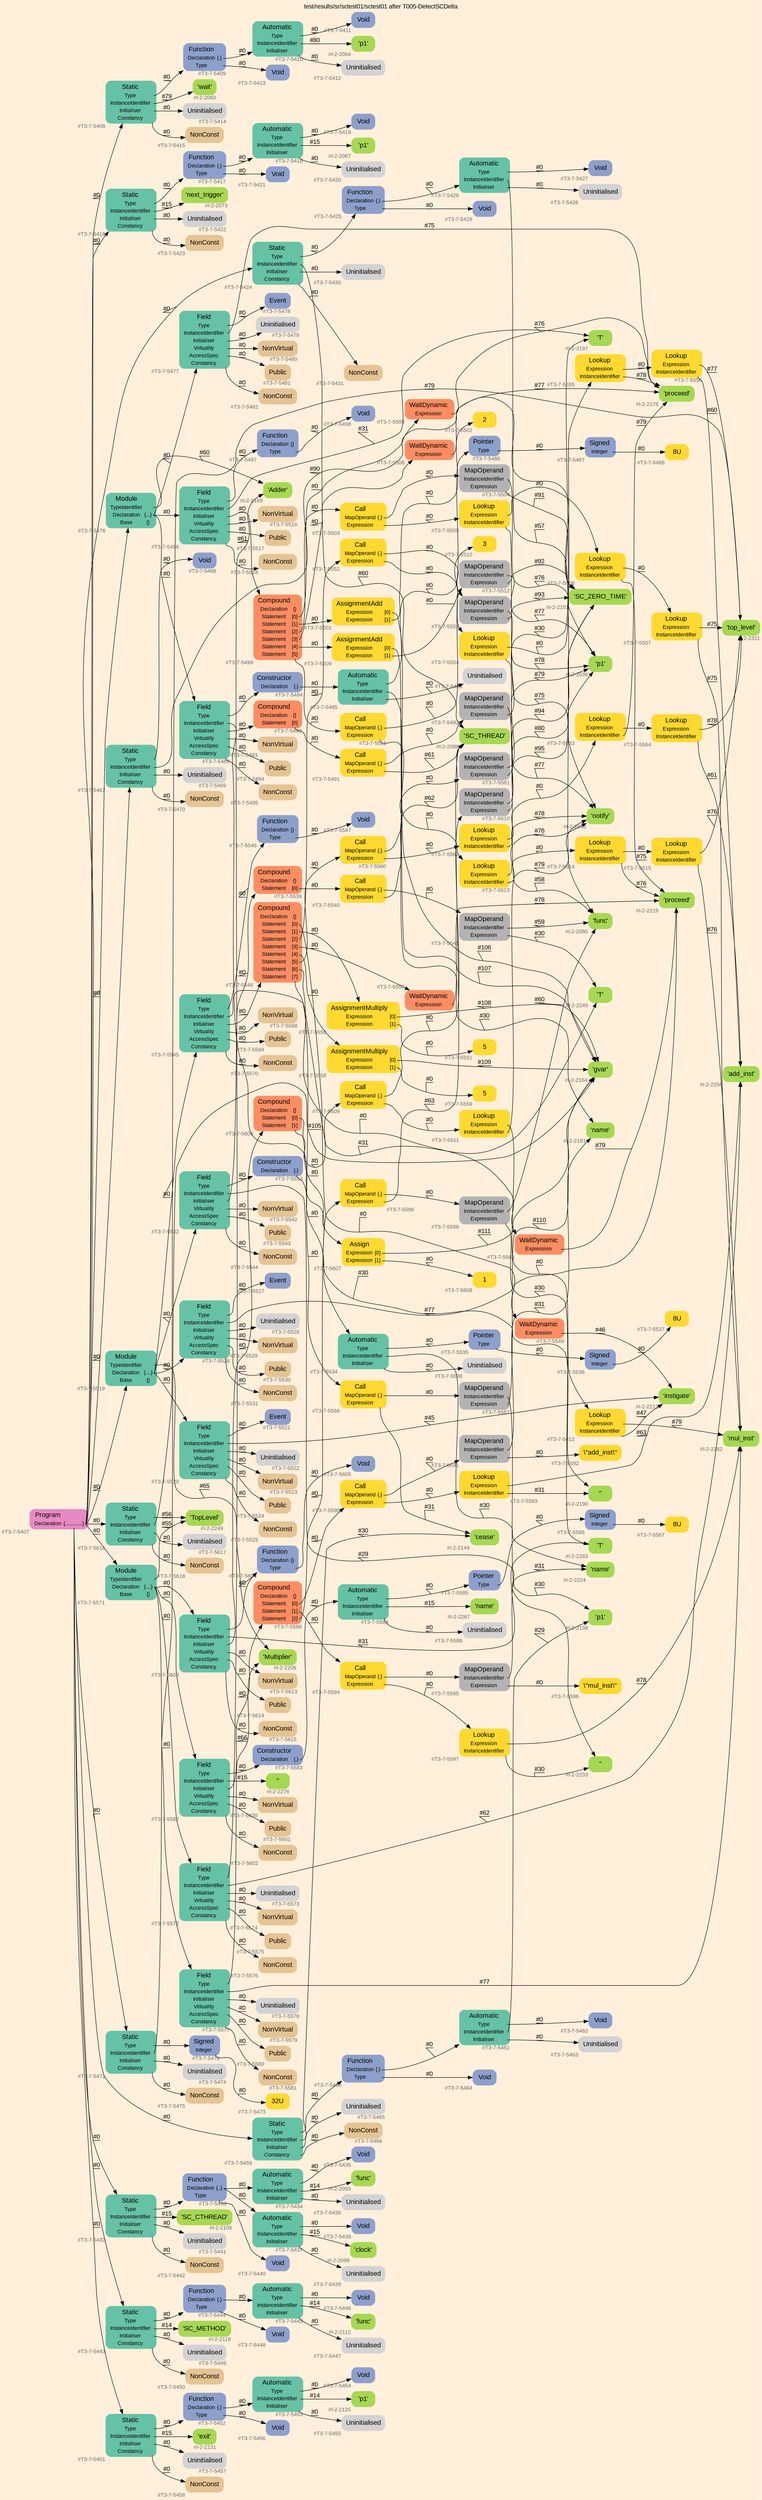 digraph "test/results/sr/sctest01/sctest01 after T005-DetectSCDelta" {
label = "test/results/sr/sctest01/sctest01 after T005-DetectSCDelta"
labelloc = t
graph [
    rankdir = "LR"
    ranksep = 0.3
    bgcolor = antiquewhite1
    color = black
    fontcolor = black
    fontname = "Arial"
];
node [
    fontname = "Arial"
];
edge [
    fontname = "Arial"
];

// -------------------- node figure --------------------
// -------- block #T3-7-5407 ----------
"#T3-7-5407" [
    fillcolor = "/set28/4"
    xlabel = "#T3-7-5407"
    fontsize = "12"
    fontcolor = grey40
    shape = "plaintext"
    label = <<TABLE BORDER="0" CELLBORDER="0" CELLSPACING="0">
     <TR><TD><FONT COLOR="black" POINT-SIZE="15">Program</FONT></TD></TR>
     <TR><TD><FONT COLOR="black" POINT-SIZE="12">Declaration</FONT></TD><TD PORT="port0"><FONT COLOR="black" POINT-SIZE="12">{.............}</FONT></TD></TR>
    </TABLE>>
    style = "rounded,filled"
];

// -------- block #T3-7-5408 ----------
"#T3-7-5408" [
    fillcolor = "/set28/1"
    xlabel = "#T3-7-5408"
    fontsize = "12"
    fontcolor = grey40
    shape = "plaintext"
    label = <<TABLE BORDER="0" CELLBORDER="0" CELLSPACING="0">
     <TR><TD><FONT COLOR="black" POINT-SIZE="15">Static</FONT></TD></TR>
     <TR><TD><FONT COLOR="black" POINT-SIZE="12">Type</FONT></TD><TD PORT="port0"></TD></TR>
     <TR><TD><FONT COLOR="black" POINT-SIZE="12">InstanceIdentifier</FONT></TD><TD PORT="port1"></TD></TR>
     <TR><TD><FONT COLOR="black" POINT-SIZE="12">Initialiser</FONT></TD><TD PORT="port2"></TD></TR>
     <TR><TD><FONT COLOR="black" POINT-SIZE="12">Constancy</FONT></TD><TD PORT="port3"></TD></TR>
    </TABLE>>
    style = "rounded,filled"
];

// -------- block #T3-7-5409 ----------
"#T3-7-5409" [
    fillcolor = "/set28/3"
    xlabel = "#T3-7-5409"
    fontsize = "12"
    fontcolor = grey40
    shape = "plaintext"
    label = <<TABLE BORDER="0" CELLBORDER="0" CELLSPACING="0">
     <TR><TD><FONT COLOR="black" POINT-SIZE="15">Function</FONT></TD></TR>
     <TR><TD><FONT COLOR="black" POINT-SIZE="12">Declaration</FONT></TD><TD PORT="port0"><FONT COLOR="black" POINT-SIZE="12">{.}</FONT></TD></TR>
     <TR><TD><FONT COLOR="black" POINT-SIZE="12">Type</FONT></TD><TD PORT="port1"></TD></TR>
    </TABLE>>
    style = "rounded,filled"
];

// -------- block #T3-7-5410 ----------
"#T3-7-5410" [
    fillcolor = "/set28/1"
    xlabel = "#T3-7-5410"
    fontsize = "12"
    fontcolor = grey40
    shape = "plaintext"
    label = <<TABLE BORDER="0" CELLBORDER="0" CELLSPACING="0">
     <TR><TD><FONT COLOR="black" POINT-SIZE="15">Automatic</FONT></TD></TR>
     <TR><TD><FONT COLOR="black" POINT-SIZE="12">Type</FONT></TD><TD PORT="port0"></TD></TR>
     <TR><TD><FONT COLOR="black" POINT-SIZE="12">InstanceIdentifier</FONT></TD><TD PORT="port1"></TD></TR>
     <TR><TD><FONT COLOR="black" POINT-SIZE="12">Initialiser</FONT></TD><TD PORT="port2"></TD></TR>
    </TABLE>>
    style = "rounded,filled"
];

// -------- block #T3-7-5411 ----------
"#T3-7-5411" [
    fillcolor = "/set28/3"
    xlabel = "#T3-7-5411"
    fontsize = "12"
    fontcolor = grey40
    shape = "plaintext"
    label = <<TABLE BORDER="0" CELLBORDER="0" CELLSPACING="0">
     <TR><TD><FONT COLOR="black" POINT-SIZE="15">Void</FONT></TD></TR>
    </TABLE>>
    style = "rounded,filled"
];

// -------- block #I-2-2054 ----------
"#I-2-2054" [
    fillcolor = "/set28/5"
    xlabel = "#I-2-2054"
    fontsize = "12"
    fontcolor = grey40
    shape = "plaintext"
    label = <<TABLE BORDER="0" CELLBORDER="0" CELLSPACING="0">
     <TR><TD><FONT COLOR="black" POINT-SIZE="15">'p1'</FONT></TD></TR>
    </TABLE>>
    style = "rounded,filled"
];

// -------- block #T3-7-5412 ----------
"#T3-7-5412" [
    xlabel = "#T3-7-5412"
    fontsize = "12"
    fontcolor = grey40
    shape = "plaintext"
    label = <<TABLE BORDER="0" CELLBORDER="0" CELLSPACING="0">
     <TR><TD><FONT COLOR="black" POINT-SIZE="15">Uninitialised</FONT></TD></TR>
    </TABLE>>
    style = "rounded,filled"
];

// -------- block #T3-7-5413 ----------
"#T3-7-5413" [
    fillcolor = "/set28/3"
    xlabel = "#T3-7-5413"
    fontsize = "12"
    fontcolor = grey40
    shape = "plaintext"
    label = <<TABLE BORDER="0" CELLBORDER="0" CELLSPACING="0">
     <TR><TD><FONT COLOR="black" POINT-SIZE="15">Void</FONT></TD></TR>
    </TABLE>>
    style = "rounded,filled"
];

// -------- block #I-2-2060 ----------
"#I-2-2060" [
    fillcolor = "/set28/5"
    xlabel = "#I-2-2060"
    fontsize = "12"
    fontcolor = grey40
    shape = "plaintext"
    label = <<TABLE BORDER="0" CELLBORDER="0" CELLSPACING="0">
     <TR><TD><FONT COLOR="black" POINT-SIZE="15">'wait'</FONT></TD></TR>
    </TABLE>>
    style = "rounded,filled"
];

// -------- block #T3-7-5414 ----------
"#T3-7-5414" [
    xlabel = "#T3-7-5414"
    fontsize = "12"
    fontcolor = grey40
    shape = "plaintext"
    label = <<TABLE BORDER="0" CELLBORDER="0" CELLSPACING="0">
     <TR><TD><FONT COLOR="black" POINT-SIZE="15">Uninitialised</FONT></TD></TR>
    </TABLE>>
    style = "rounded,filled"
];

// -------- block #T3-7-5415 ----------
"#T3-7-5415" [
    fillcolor = "/set28/7"
    xlabel = "#T3-7-5415"
    fontsize = "12"
    fontcolor = grey40
    shape = "plaintext"
    label = <<TABLE BORDER="0" CELLBORDER="0" CELLSPACING="0">
     <TR><TD><FONT COLOR="black" POINT-SIZE="15">NonConst</FONT></TD></TR>
    </TABLE>>
    style = "rounded,filled"
];

// -------- block #T3-7-5416 ----------
"#T3-7-5416" [
    fillcolor = "/set28/1"
    xlabel = "#T3-7-5416"
    fontsize = "12"
    fontcolor = grey40
    shape = "plaintext"
    label = <<TABLE BORDER="0" CELLBORDER="0" CELLSPACING="0">
     <TR><TD><FONT COLOR="black" POINT-SIZE="15">Static</FONT></TD></TR>
     <TR><TD><FONT COLOR="black" POINT-SIZE="12">Type</FONT></TD><TD PORT="port0"></TD></TR>
     <TR><TD><FONT COLOR="black" POINT-SIZE="12">InstanceIdentifier</FONT></TD><TD PORT="port1"></TD></TR>
     <TR><TD><FONT COLOR="black" POINT-SIZE="12">Initialiser</FONT></TD><TD PORT="port2"></TD></TR>
     <TR><TD><FONT COLOR="black" POINT-SIZE="12">Constancy</FONT></TD><TD PORT="port3"></TD></TR>
    </TABLE>>
    style = "rounded,filled"
];

// -------- block #T3-7-5417 ----------
"#T3-7-5417" [
    fillcolor = "/set28/3"
    xlabel = "#T3-7-5417"
    fontsize = "12"
    fontcolor = grey40
    shape = "plaintext"
    label = <<TABLE BORDER="0" CELLBORDER="0" CELLSPACING="0">
     <TR><TD><FONT COLOR="black" POINT-SIZE="15">Function</FONT></TD></TR>
     <TR><TD><FONT COLOR="black" POINT-SIZE="12">Declaration</FONT></TD><TD PORT="port0"><FONT COLOR="black" POINT-SIZE="12">{.}</FONT></TD></TR>
     <TR><TD><FONT COLOR="black" POINT-SIZE="12">Type</FONT></TD><TD PORT="port1"></TD></TR>
    </TABLE>>
    style = "rounded,filled"
];

// -------- block #T3-7-5418 ----------
"#T3-7-5418" [
    fillcolor = "/set28/1"
    xlabel = "#T3-7-5418"
    fontsize = "12"
    fontcolor = grey40
    shape = "plaintext"
    label = <<TABLE BORDER="0" CELLBORDER="0" CELLSPACING="0">
     <TR><TD><FONT COLOR="black" POINT-SIZE="15">Automatic</FONT></TD></TR>
     <TR><TD><FONT COLOR="black" POINT-SIZE="12">Type</FONT></TD><TD PORT="port0"></TD></TR>
     <TR><TD><FONT COLOR="black" POINT-SIZE="12">InstanceIdentifier</FONT></TD><TD PORT="port1"></TD></TR>
     <TR><TD><FONT COLOR="black" POINT-SIZE="12">Initialiser</FONT></TD><TD PORT="port2"></TD></TR>
    </TABLE>>
    style = "rounded,filled"
];

// -------- block #T3-7-5419 ----------
"#T3-7-5419" [
    fillcolor = "/set28/3"
    xlabel = "#T3-7-5419"
    fontsize = "12"
    fontcolor = grey40
    shape = "plaintext"
    label = <<TABLE BORDER="0" CELLBORDER="0" CELLSPACING="0">
     <TR><TD><FONT COLOR="black" POINT-SIZE="15">Void</FONT></TD></TR>
    </TABLE>>
    style = "rounded,filled"
];

// -------- block #I-2-2067 ----------
"#I-2-2067" [
    fillcolor = "/set28/5"
    xlabel = "#I-2-2067"
    fontsize = "12"
    fontcolor = grey40
    shape = "plaintext"
    label = <<TABLE BORDER="0" CELLBORDER="0" CELLSPACING="0">
     <TR><TD><FONT COLOR="black" POINT-SIZE="15">'p1'</FONT></TD></TR>
    </TABLE>>
    style = "rounded,filled"
];

// -------- block #T3-7-5420 ----------
"#T3-7-5420" [
    xlabel = "#T3-7-5420"
    fontsize = "12"
    fontcolor = grey40
    shape = "plaintext"
    label = <<TABLE BORDER="0" CELLBORDER="0" CELLSPACING="0">
     <TR><TD><FONT COLOR="black" POINT-SIZE="15">Uninitialised</FONT></TD></TR>
    </TABLE>>
    style = "rounded,filled"
];

// -------- block #T3-7-5421 ----------
"#T3-7-5421" [
    fillcolor = "/set28/3"
    xlabel = "#T3-7-5421"
    fontsize = "12"
    fontcolor = grey40
    shape = "plaintext"
    label = <<TABLE BORDER="0" CELLBORDER="0" CELLSPACING="0">
     <TR><TD><FONT COLOR="black" POINT-SIZE="15">Void</FONT></TD></TR>
    </TABLE>>
    style = "rounded,filled"
];

// -------- block #I-2-2073 ----------
"#I-2-2073" [
    fillcolor = "/set28/5"
    xlabel = "#I-2-2073"
    fontsize = "12"
    fontcolor = grey40
    shape = "plaintext"
    label = <<TABLE BORDER="0" CELLBORDER="0" CELLSPACING="0">
     <TR><TD><FONT COLOR="black" POINT-SIZE="15">'next_trigger'</FONT></TD></TR>
    </TABLE>>
    style = "rounded,filled"
];

// -------- block #T3-7-5422 ----------
"#T3-7-5422" [
    xlabel = "#T3-7-5422"
    fontsize = "12"
    fontcolor = grey40
    shape = "plaintext"
    label = <<TABLE BORDER="0" CELLBORDER="0" CELLSPACING="0">
     <TR><TD><FONT COLOR="black" POINT-SIZE="15">Uninitialised</FONT></TD></TR>
    </TABLE>>
    style = "rounded,filled"
];

// -------- block #T3-7-5423 ----------
"#T3-7-5423" [
    fillcolor = "/set28/7"
    xlabel = "#T3-7-5423"
    fontsize = "12"
    fontcolor = grey40
    shape = "plaintext"
    label = <<TABLE BORDER="0" CELLBORDER="0" CELLSPACING="0">
     <TR><TD><FONT COLOR="black" POINT-SIZE="15">NonConst</FONT></TD></TR>
    </TABLE>>
    style = "rounded,filled"
];

// -------- block #T3-7-5424 ----------
"#T3-7-5424" [
    fillcolor = "/set28/1"
    xlabel = "#T3-7-5424"
    fontsize = "12"
    fontcolor = grey40
    shape = "plaintext"
    label = <<TABLE BORDER="0" CELLBORDER="0" CELLSPACING="0">
     <TR><TD><FONT COLOR="black" POINT-SIZE="15">Static</FONT></TD></TR>
     <TR><TD><FONT COLOR="black" POINT-SIZE="12">Type</FONT></TD><TD PORT="port0"></TD></TR>
     <TR><TD><FONT COLOR="black" POINT-SIZE="12">InstanceIdentifier</FONT></TD><TD PORT="port1"></TD></TR>
     <TR><TD><FONT COLOR="black" POINT-SIZE="12">Initialiser</FONT></TD><TD PORT="port2"></TD></TR>
     <TR><TD><FONT COLOR="black" POINT-SIZE="12">Constancy</FONT></TD><TD PORT="port3"></TD></TR>
    </TABLE>>
    style = "rounded,filled"
];

// -------- block #T3-7-5425 ----------
"#T3-7-5425" [
    fillcolor = "/set28/3"
    xlabel = "#T3-7-5425"
    fontsize = "12"
    fontcolor = grey40
    shape = "plaintext"
    label = <<TABLE BORDER="0" CELLBORDER="0" CELLSPACING="0">
     <TR><TD><FONT COLOR="black" POINT-SIZE="15">Function</FONT></TD></TR>
     <TR><TD><FONT COLOR="black" POINT-SIZE="12">Declaration</FONT></TD><TD PORT="port0"><FONT COLOR="black" POINT-SIZE="12">{.}</FONT></TD></TR>
     <TR><TD><FONT COLOR="black" POINT-SIZE="12">Type</FONT></TD><TD PORT="port1"></TD></TR>
    </TABLE>>
    style = "rounded,filled"
];

// -------- block #T3-7-5426 ----------
"#T3-7-5426" [
    fillcolor = "/set28/1"
    xlabel = "#T3-7-5426"
    fontsize = "12"
    fontcolor = grey40
    shape = "plaintext"
    label = <<TABLE BORDER="0" CELLBORDER="0" CELLSPACING="0">
     <TR><TD><FONT COLOR="black" POINT-SIZE="15">Automatic</FONT></TD></TR>
     <TR><TD><FONT COLOR="black" POINT-SIZE="12">Type</FONT></TD><TD PORT="port0"></TD></TR>
     <TR><TD><FONT COLOR="black" POINT-SIZE="12">InstanceIdentifier</FONT></TD><TD PORT="port1"></TD></TR>
     <TR><TD><FONT COLOR="black" POINT-SIZE="12">Initialiser</FONT></TD><TD PORT="port2"></TD></TR>
    </TABLE>>
    style = "rounded,filled"
];

// -------- block #T3-7-5427 ----------
"#T3-7-5427" [
    fillcolor = "/set28/3"
    xlabel = "#T3-7-5427"
    fontsize = "12"
    fontcolor = grey40
    shape = "plaintext"
    label = <<TABLE BORDER="0" CELLBORDER="0" CELLSPACING="0">
     <TR><TD><FONT COLOR="black" POINT-SIZE="15">Void</FONT></TD></TR>
    </TABLE>>
    style = "rounded,filled"
];

// -------- block #I-2-2080 ----------
"#I-2-2080" [
    fillcolor = "/set28/5"
    xlabel = "#I-2-2080"
    fontsize = "12"
    fontcolor = grey40
    shape = "plaintext"
    label = <<TABLE BORDER="0" CELLBORDER="0" CELLSPACING="0">
     <TR><TD><FONT COLOR="black" POINT-SIZE="15">'func'</FONT></TD></TR>
    </TABLE>>
    style = "rounded,filled"
];

// -------- block #T3-7-5428 ----------
"#T3-7-5428" [
    xlabel = "#T3-7-5428"
    fontsize = "12"
    fontcolor = grey40
    shape = "plaintext"
    label = <<TABLE BORDER="0" CELLBORDER="0" CELLSPACING="0">
     <TR><TD><FONT COLOR="black" POINT-SIZE="15">Uninitialised</FONT></TD></TR>
    </TABLE>>
    style = "rounded,filled"
];

// -------- block #T3-7-5429 ----------
"#T3-7-5429" [
    fillcolor = "/set28/3"
    xlabel = "#T3-7-5429"
    fontsize = "12"
    fontcolor = grey40
    shape = "plaintext"
    label = <<TABLE BORDER="0" CELLBORDER="0" CELLSPACING="0">
     <TR><TD><FONT COLOR="black" POINT-SIZE="15">Void</FONT></TD></TR>
    </TABLE>>
    style = "rounded,filled"
];

// -------- block #I-2-2086 ----------
"#I-2-2086" [
    fillcolor = "/set28/5"
    xlabel = "#I-2-2086"
    fontsize = "12"
    fontcolor = grey40
    shape = "plaintext"
    label = <<TABLE BORDER="0" CELLBORDER="0" CELLSPACING="0">
     <TR><TD><FONT COLOR="black" POINT-SIZE="15">'SC_THREAD'</FONT></TD></TR>
    </TABLE>>
    style = "rounded,filled"
];

// -------- block #T3-7-5430 ----------
"#T3-7-5430" [
    xlabel = "#T3-7-5430"
    fontsize = "12"
    fontcolor = grey40
    shape = "plaintext"
    label = <<TABLE BORDER="0" CELLBORDER="0" CELLSPACING="0">
     <TR><TD><FONT COLOR="black" POINT-SIZE="15">Uninitialised</FONT></TD></TR>
    </TABLE>>
    style = "rounded,filled"
];

// -------- block #T3-7-5431 ----------
"#T3-7-5431" [
    fillcolor = "/set28/7"
    xlabel = "#T3-7-5431"
    fontsize = "12"
    fontcolor = grey40
    shape = "plaintext"
    label = <<TABLE BORDER="0" CELLBORDER="0" CELLSPACING="0">
     <TR><TD><FONT COLOR="black" POINT-SIZE="15">NonConst</FONT></TD></TR>
    </TABLE>>
    style = "rounded,filled"
];

// -------- block #T3-7-5432 ----------
"#T3-7-5432" [
    fillcolor = "/set28/1"
    xlabel = "#T3-7-5432"
    fontsize = "12"
    fontcolor = grey40
    shape = "plaintext"
    label = <<TABLE BORDER="0" CELLBORDER="0" CELLSPACING="0">
     <TR><TD><FONT COLOR="black" POINT-SIZE="15">Static</FONT></TD></TR>
     <TR><TD><FONT COLOR="black" POINT-SIZE="12">Type</FONT></TD><TD PORT="port0"></TD></TR>
     <TR><TD><FONT COLOR="black" POINT-SIZE="12">InstanceIdentifier</FONT></TD><TD PORT="port1"></TD></TR>
     <TR><TD><FONT COLOR="black" POINT-SIZE="12">Initialiser</FONT></TD><TD PORT="port2"></TD></TR>
     <TR><TD><FONT COLOR="black" POINT-SIZE="12">Constancy</FONT></TD><TD PORT="port3"></TD></TR>
    </TABLE>>
    style = "rounded,filled"
];

// -------- block #T3-7-5433 ----------
"#T3-7-5433" [
    fillcolor = "/set28/3"
    xlabel = "#T3-7-5433"
    fontsize = "12"
    fontcolor = grey40
    shape = "plaintext"
    label = <<TABLE BORDER="0" CELLBORDER="0" CELLSPACING="0">
     <TR><TD><FONT COLOR="black" POINT-SIZE="15">Function</FONT></TD></TR>
     <TR><TD><FONT COLOR="black" POINT-SIZE="12">Declaration</FONT></TD><TD PORT="port0"><FONT COLOR="black" POINT-SIZE="12">{..}</FONT></TD></TR>
     <TR><TD><FONT COLOR="black" POINT-SIZE="12">Type</FONT></TD><TD PORT="port1"></TD></TR>
    </TABLE>>
    style = "rounded,filled"
];

// -------- block #T3-7-5434 ----------
"#T3-7-5434" [
    fillcolor = "/set28/1"
    xlabel = "#T3-7-5434"
    fontsize = "12"
    fontcolor = grey40
    shape = "plaintext"
    label = <<TABLE BORDER="0" CELLBORDER="0" CELLSPACING="0">
     <TR><TD><FONT COLOR="black" POINT-SIZE="15">Automatic</FONT></TD></TR>
     <TR><TD><FONT COLOR="black" POINT-SIZE="12">Type</FONT></TD><TD PORT="port0"></TD></TR>
     <TR><TD><FONT COLOR="black" POINT-SIZE="12">InstanceIdentifier</FONT></TD><TD PORT="port1"></TD></TR>
     <TR><TD><FONT COLOR="black" POINT-SIZE="12">Initialiser</FONT></TD><TD PORT="port2"></TD></TR>
    </TABLE>>
    style = "rounded,filled"
];

// -------- block #T3-7-5435 ----------
"#T3-7-5435" [
    fillcolor = "/set28/3"
    xlabel = "#T3-7-5435"
    fontsize = "12"
    fontcolor = grey40
    shape = "plaintext"
    label = <<TABLE BORDER="0" CELLBORDER="0" CELLSPACING="0">
     <TR><TD><FONT COLOR="black" POINT-SIZE="15">Void</FONT></TD></TR>
    </TABLE>>
    style = "rounded,filled"
];

// -------- block #I-2-2093 ----------
"#I-2-2093" [
    fillcolor = "/set28/5"
    xlabel = "#I-2-2093"
    fontsize = "12"
    fontcolor = grey40
    shape = "plaintext"
    label = <<TABLE BORDER="0" CELLBORDER="0" CELLSPACING="0">
     <TR><TD><FONT COLOR="black" POINT-SIZE="15">'func'</FONT></TD></TR>
    </TABLE>>
    style = "rounded,filled"
];

// -------- block #T3-7-5436 ----------
"#T3-7-5436" [
    xlabel = "#T3-7-5436"
    fontsize = "12"
    fontcolor = grey40
    shape = "plaintext"
    label = <<TABLE BORDER="0" CELLBORDER="0" CELLSPACING="0">
     <TR><TD><FONT COLOR="black" POINT-SIZE="15">Uninitialised</FONT></TD></TR>
    </TABLE>>
    style = "rounded,filled"
];

// -------- block #T3-7-5437 ----------
"#T3-7-5437" [
    fillcolor = "/set28/1"
    xlabel = "#T3-7-5437"
    fontsize = "12"
    fontcolor = grey40
    shape = "plaintext"
    label = <<TABLE BORDER="0" CELLBORDER="0" CELLSPACING="0">
     <TR><TD><FONT COLOR="black" POINT-SIZE="15">Automatic</FONT></TD></TR>
     <TR><TD><FONT COLOR="black" POINT-SIZE="12">Type</FONT></TD><TD PORT="port0"></TD></TR>
     <TR><TD><FONT COLOR="black" POINT-SIZE="12">InstanceIdentifier</FONT></TD><TD PORT="port1"></TD></TR>
     <TR><TD><FONT COLOR="black" POINT-SIZE="12">Initialiser</FONT></TD><TD PORT="port2"></TD></TR>
    </TABLE>>
    style = "rounded,filled"
];

// -------- block #T3-7-5438 ----------
"#T3-7-5438" [
    fillcolor = "/set28/3"
    xlabel = "#T3-7-5438"
    fontsize = "12"
    fontcolor = grey40
    shape = "plaintext"
    label = <<TABLE BORDER="0" CELLBORDER="0" CELLSPACING="0">
     <TR><TD><FONT COLOR="black" POINT-SIZE="15">Void</FONT></TD></TR>
    </TABLE>>
    style = "rounded,filled"
];

// -------- block #I-2-2099 ----------
"#I-2-2099" [
    fillcolor = "/set28/5"
    xlabel = "#I-2-2099"
    fontsize = "12"
    fontcolor = grey40
    shape = "plaintext"
    label = <<TABLE BORDER="0" CELLBORDER="0" CELLSPACING="0">
     <TR><TD><FONT COLOR="black" POINT-SIZE="15">'clock'</FONT></TD></TR>
    </TABLE>>
    style = "rounded,filled"
];

// -------- block #T3-7-5439 ----------
"#T3-7-5439" [
    xlabel = "#T3-7-5439"
    fontsize = "12"
    fontcolor = grey40
    shape = "plaintext"
    label = <<TABLE BORDER="0" CELLBORDER="0" CELLSPACING="0">
     <TR><TD><FONT COLOR="black" POINT-SIZE="15">Uninitialised</FONT></TD></TR>
    </TABLE>>
    style = "rounded,filled"
];

// -------- block #T3-7-5440 ----------
"#T3-7-5440" [
    fillcolor = "/set28/3"
    xlabel = "#T3-7-5440"
    fontsize = "12"
    fontcolor = grey40
    shape = "plaintext"
    label = <<TABLE BORDER="0" CELLBORDER="0" CELLSPACING="0">
     <TR><TD><FONT COLOR="black" POINT-SIZE="15">Void</FONT></TD></TR>
    </TABLE>>
    style = "rounded,filled"
];

// -------- block #I-2-2105 ----------
"#I-2-2105" [
    fillcolor = "/set28/5"
    xlabel = "#I-2-2105"
    fontsize = "12"
    fontcolor = grey40
    shape = "plaintext"
    label = <<TABLE BORDER="0" CELLBORDER="0" CELLSPACING="0">
     <TR><TD><FONT COLOR="black" POINT-SIZE="15">'SC_CTHREAD'</FONT></TD></TR>
    </TABLE>>
    style = "rounded,filled"
];

// -------- block #T3-7-5441 ----------
"#T3-7-5441" [
    xlabel = "#T3-7-5441"
    fontsize = "12"
    fontcolor = grey40
    shape = "plaintext"
    label = <<TABLE BORDER="0" CELLBORDER="0" CELLSPACING="0">
     <TR><TD><FONT COLOR="black" POINT-SIZE="15">Uninitialised</FONT></TD></TR>
    </TABLE>>
    style = "rounded,filled"
];

// -------- block #T3-7-5442 ----------
"#T3-7-5442" [
    fillcolor = "/set28/7"
    xlabel = "#T3-7-5442"
    fontsize = "12"
    fontcolor = grey40
    shape = "plaintext"
    label = <<TABLE BORDER="0" CELLBORDER="0" CELLSPACING="0">
     <TR><TD><FONT COLOR="black" POINT-SIZE="15">NonConst</FONT></TD></TR>
    </TABLE>>
    style = "rounded,filled"
];

// -------- block #T3-7-5443 ----------
"#T3-7-5443" [
    fillcolor = "/set28/1"
    xlabel = "#T3-7-5443"
    fontsize = "12"
    fontcolor = grey40
    shape = "plaintext"
    label = <<TABLE BORDER="0" CELLBORDER="0" CELLSPACING="0">
     <TR><TD><FONT COLOR="black" POINT-SIZE="15">Static</FONT></TD></TR>
     <TR><TD><FONT COLOR="black" POINT-SIZE="12">Type</FONT></TD><TD PORT="port0"></TD></TR>
     <TR><TD><FONT COLOR="black" POINT-SIZE="12">InstanceIdentifier</FONT></TD><TD PORT="port1"></TD></TR>
     <TR><TD><FONT COLOR="black" POINT-SIZE="12">Initialiser</FONT></TD><TD PORT="port2"></TD></TR>
     <TR><TD><FONT COLOR="black" POINT-SIZE="12">Constancy</FONT></TD><TD PORT="port3"></TD></TR>
    </TABLE>>
    style = "rounded,filled"
];

// -------- block #T3-7-5444 ----------
"#T3-7-5444" [
    fillcolor = "/set28/3"
    xlabel = "#T3-7-5444"
    fontsize = "12"
    fontcolor = grey40
    shape = "plaintext"
    label = <<TABLE BORDER="0" CELLBORDER="0" CELLSPACING="0">
     <TR><TD><FONT COLOR="black" POINT-SIZE="15">Function</FONT></TD></TR>
     <TR><TD><FONT COLOR="black" POINT-SIZE="12">Declaration</FONT></TD><TD PORT="port0"><FONT COLOR="black" POINT-SIZE="12">{.}</FONT></TD></TR>
     <TR><TD><FONT COLOR="black" POINT-SIZE="12">Type</FONT></TD><TD PORT="port1"></TD></TR>
    </TABLE>>
    style = "rounded,filled"
];

// -------- block #T3-7-5445 ----------
"#T3-7-5445" [
    fillcolor = "/set28/1"
    xlabel = "#T3-7-5445"
    fontsize = "12"
    fontcolor = grey40
    shape = "plaintext"
    label = <<TABLE BORDER="0" CELLBORDER="0" CELLSPACING="0">
     <TR><TD><FONT COLOR="black" POINT-SIZE="15">Automatic</FONT></TD></TR>
     <TR><TD><FONT COLOR="black" POINT-SIZE="12">Type</FONT></TD><TD PORT="port0"></TD></TR>
     <TR><TD><FONT COLOR="black" POINT-SIZE="12">InstanceIdentifier</FONT></TD><TD PORT="port1"></TD></TR>
     <TR><TD><FONT COLOR="black" POINT-SIZE="12">Initialiser</FONT></TD><TD PORT="port2"></TD></TR>
    </TABLE>>
    style = "rounded,filled"
];

// -------- block #T3-7-5446 ----------
"#T3-7-5446" [
    fillcolor = "/set28/3"
    xlabel = "#T3-7-5446"
    fontsize = "12"
    fontcolor = grey40
    shape = "plaintext"
    label = <<TABLE BORDER="0" CELLBORDER="0" CELLSPACING="0">
     <TR><TD><FONT COLOR="black" POINT-SIZE="15">Void</FONT></TD></TR>
    </TABLE>>
    style = "rounded,filled"
];

// -------- block #I-2-2112 ----------
"#I-2-2112" [
    fillcolor = "/set28/5"
    xlabel = "#I-2-2112"
    fontsize = "12"
    fontcolor = grey40
    shape = "plaintext"
    label = <<TABLE BORDER="0" CELLBORDER="0" CELLSPACING="0">
     <TR><TD><FONT COLOR="black" POINT-SIZE="15">'func'</FONT></TD></TR>
    </TABLE>>
    style = "rounded,filled"
];

// -------- block #T3-7-5447 ----------
"#T3-7-5447" [
    xlabel = "#T3-7-5447"
    fontsize = "12"
    fontcolor = grey40
    shape = "plaintext"
    label = <<TABLE BORDER="0" CELLBORDER="0" CELLSPACING="0">
     <TR><TD><FONT COLOR="black" POINT-SIZE="15">Uninitialised</FONT></TD></TR>
    </TABLE>>
    style = "rounded,filled"
];

// -------- block #T3-7-5448 ----------
"#T3-7-5448" [
    fillcolor = "/set28/3"
    xlabel = "#T3-7-5448"
    fontsize = "12"
    fontcolor = grey40
    shape = "plaintext"
    label = <<TABLE BORDER="0" CELLBORDER="0" CELLSPACING="0">
     <TR><TD><FONT COLOR="black" POINT-SIZE="15">Void</FONT></TD></TR>
    </TABLE>>
    style = "rounded,filled"
];

// -------- block #I-2-2118 ----------
"#I-2-2118" [
    fillcolor = "/set28/5"
    xlabel = "#I-2-2118"
    fontsize = "12"
    fontcolor = grey40
    shape = "plaintext"
    label = <<TABLE BORDER="0" CELLBORDER="0" CELLSPACING="0">
     <TR><TD><FONT COLOR="black" POINT-SIZE="15">'SC_METHOD'</FONT></TD></TR>
    </TABLE>>
    style = "rounded,filled"
];

// -------- block #T3-7-5449 ----------
"#T3-7-5449" [
    xlabel = "#T3-7-5449"
    fontsize = "12"
    fontcolor = grey40
    shape = "plaintext"
    label = <<TABLE BORDER="0" CELLBORDER="0" CELLSPACING="0">
     <TR><TD><FONT COLOR="black" POINT-SIZE="15">Uninitialised</FONT></TD></TR>
    </TABLE>>
    style = "rounded,filled"
];

// -------- block #T3-7-5450 ----------
"#T3-7-5450" [
    fillcolor = "/set28/7"
    xlabel = "#T3-7-5450"
    fontsize = "12"
    fontcolor = grey40
    shape = "plaintext"
    label = <<TABLE BORDER="0" CELLBORDER="0" CELLSPACING="0">
     <TR><TD><FONT COLOR="black" POINT-SIZE="15">NonConst</FONT></TD></TR>
    </TABLE>>
    style = "rounded,filled"
];

// -------- block #T3-7-5451 ----------
"#T3-7-5451" [
    fillcolor = "/set28/1"
    xlabel = "#T3-7-5451"
    fontsize = "12"
    fontcolor = grey40
    shape = "plaintext"
    label = <<TABLE BORDER="0" CELLBORDER="0" CELLSPACING="0">
     <TR><TD><FONT COLOR="black" POINT-SIZE="15">Static</FONT></TD></TR>
     <TR><TD><FONT COLOR="black" POINT-SIZE="12">Type</FONT></TD><TD PORT="port0"></TD></TR>
     <TR><TD><FONT COLOR="black" POINT-SIZE="12">InstanceIdentifier</FONT></TD><TD PORT="port1"></TD></TR>
     <TR><TD><FONT COLOR="black" POINT-SIZE="12">Initialiser</FONT></TD><TD PORT="port2"></TD></TR>
     <TR><TD><FONT COLOR="black" POINT-SIZE="12">Constancy</FONT></TD><TD PORT="port3"></TD></TR>
    </TABLE>>
    style = "rounded,filled"
];

// -------- block #T3-7-5452 ----------
"#T3-7-5452" [
    fillcolor = "/set28/3"
    xlabel = "#T3-7-5452"
    fontsize = "12"
    fontcolor = grey40
    shape = "plaintext"
    label = <<TABLE BORDER="0" CELLBORDER="0" CELLSPACING="0">
     <TR><TD><FONT COLOR="black" POINT-SIZE="15">Function</FONT></TD></TR>
     <TR><TD><FONT COLOR="black" POINT-SIZE="12">Declaration</FONT></TD><TD PORT="port0"><FONT COLOR="black" POINT-SIZE="12">{.}</FONT></TD></TR>
     <TR><TD><FONT COLOR="black" POINT-SIZE="12">Type</FONT></TD><TD PORT="port1"></TD></TR>
    </TABLE>>
    style = "rounded,filled"
];

// -------- block #T3-7-5453 ----------
"#T3-7-5453" [
    fillcolor = "/set28/1"
    xlabel = "#T3-7-5453"
    fontsize = "12"
    fontcolor = grey40
    shape = "plaintext"
    label = <<TABLE BORDER="0" CELLBORDER="0" CELLSPACING="0">
     <TR><TD><FONT COLOR="black" POINT-SIZE="15">Automatic</FONT></TD></TR>
     <TR><TD><FONT COLOR="black" POINT-SIZE="12">Type</FONT></TD><TD PORT="port0"></TD></TR>
     <TR><TD><FONT COLOR="black" POINT-SIZE="12">InstanceIdentifier</FONT></TD><TD PORT="port1"></TD></TR>
     <TR><TD><FONT COLOR="black" POINT-SIZE="12">Initialiser</FONT></TD><TD PORT="port2"></TD></TR>
    </TABLE>>
    style = "rounded,filled"
];

// -------- block #T3-7-5454 ----------
"#T3-7-5454" [
    fillcolor = "/set28/3"
    xlabel = "#T3-7-5454"
    fontsize = "12"
    fontcolor = grey40
    shape = "plaintext"
    label = <<TABLE BORDER="0" CELLBORDER="0" CELLSPACING="0">
     <TR><TD><FONT COLOR="black" POINT-SIZE="15">Void</FONT></TD></TR>
    </TABLE>>
    style = "rounded,filled"
];

// -------- block #I-2-2125 ----------
"#I-2-2125" [
    fillcolor = "/set28/5"
    xlabel = "#I-2-2125"
    fontsize = "12"
    fontcolor = grey40
    shape = "plaintext"
    label = <<TABLE BORDER="0" CELLBORDER="0" CELLSPACING="0">
     <TR><TD><FONT COLOR="black" POINT-SIZE="15">'p1'</FONT></TD></TR>
    </TABLE>>
    style = "rounded,filled"
];

// -------- block #T3-7-5455 ----------
"#T3-7-5455" [
    xlabel = "#T3-7-5455"
    fontsize = "12"
    fontcolor = grey40
    shape = "plaintext"
    label = <<TABLE BORDER="0" CELLBORDER="0" CELLSPACING="0">
     <TR><TD><FONT COLOR="black" POINT-SIZE="15">Uninitialised</FONT></TD></TR>
    </TABLE>>
    style = "rounded,filled"
];

// -------- block #T3-7-5456 ----------
"#T3-7-5456" [
    fillcolor = "/set28/3"
    xlabel = "#T3-7-5456"
    fontsize = "12"
    fontcolor = grey40
    shape = "plaintext"
    label = <<TABLE BORDER="0" CELLBORDER="0" CELLSPACING="0">
     <TR><TD><FONT COLOR="black" POINT-SIZE="15">Void</FONT></TD></TR>
    </TABLE>>
    style = "rounded,filled"
];

// -------- block #I-2-2131 ----------
"#I-2-2131" [
    fillcolor = "/set28/5"
    xlabel = "#I-2-2131"
    fontsize = "12"
    fontcolor = grey40
    shape = "plaintext"
    label = <<TABLE BORDER="0" CELLBORDER="0" CELLSPACING="0">
     <TR><TD><FONT COLOR="black" POINT-SIZE="15">'exit'</FONT></TD></TR>
    </TABLE>>
    style = "rounded,filled"
];

// -------- block #T3-7-5457 ----------
"#T3-7-5457" [
    xlabel = "#T3-7-5457"
    fontsize = "12"
    fontcolor = grey40
    shape = "plaintext"
    label = <<TABLE BORDER="0" CELLBORDER="0" CELLSPACING="0">
     <TR><TD><FONT COLOR="black" POINT-SIZE="15">Uninitialised</FONT></TD></TR>
    </TABLE>>
    style = "rounded,filled"
];

// -------- block #T3-7-5458 ----------
"#T3-7-5458" [
    fillcolor = "/set28/7"
    xlabel = "#T3-7-5458"
    fontsize = "12"
    fontcolor = grey40
    shape = "plaintext"
    label = <<TABLE BORDER="0" CELLBORDER="0" CELLSPACING="0">
     <TR><TD><FONT COLOR="black" POINT-SIZE="15">NonConst</FONT></TD></TR>
    </TABLE>>
    style = "rounded,filled"
];

// -------- block #T3-7-5459 ----------
"#T3-7-5459" [
    fillcolor = "/set28/1"
    xlabel = "#T3-7-5459"
    fontsize = "12"
    fontcolor = grey40
    shape = "plaintext"
    label = <<TABLE BORDER="0" CELLBORDER="0" CELLSPACING="0">
     <TR><TD><FONT COLOR="black" POINT-SIZE="15">Static</FONT></TD></TR>
     <TR><TD><FONT COLOR="black" POINT-SIZE="12">Type</FONT></TD><TD PORT="port0"></TD></TR>
     <TR><TD><FONT COLOR="black" POINT-SIZE="12">InstanceIdentifier</FONT></TD><TD PORT="port1"></TD></TR>
     <TR><TD><FONT COLOR="black" POINT-SIZE="12">Initialiser</FONT></TD><TD PORT="port2"></TD></TR>
     <TR><TD><FONT COLOR="black" POINT-SIZE="12">Constancy</FONT></TD><TD PORT="port3"></TD></TR>
    </TABLE>>
    style = "rounded,filled"
];

// -------- block #T3-7-5460 ----------
"#T3-7-5460" [
    fillcolor = "/set28/3"
    xlabel = "#T3-7-5460"
    fontsize = "12"
    fontcolor = grey40
    shape = "plaintext"
    label = <<TABLE BORDER="0" CELLBORDER="0" CELLSPACING="0">
     <TR><TD><FONT COLOR="black" POINT-SIZE="15">Function</FONT></TD></TR>
     <TR><TD><FONT COLOR="black" POINT-SIZE="12">Declaration</FONT></TD><TD PORT="port0"><FONT COLOR="black" POINT-SIZE="12">{.}</FONT></TD></TR>
     <TR><TD><FONT COLOR="black" POINT-SIZE="12">Type</FONT></TD><TD PORT="port1"></TD></TR>
    </TABLE>>
    style = "rounded,filled"
];

// -------- block #T3-7-5461 ----------
"#T3-7-5461" [
    fillcolor = "/set28/1"
    xlabel = "#T3-7-5461"
    fontsize = "12"
    fontcolor = grey40
    shape = "plaintext"
    label = <<TABLE BORDER="0" CELLBORDER="0" CELLSPACING="0">
     <TR><TD><FONT COLOR="black" POINT-SIZE="15">Automatic</FONT></TD></TR>
     <TR><TD><FONT COLOR="black" POINT-SIZE="12">Type</FONT></TD><TD PORT="port0"></TD></TR>
     <TR><TD><FONT COLOR="black" POINT-SIZE="12">InstanceIdentifier</FONT></TD><TD PORT="port1"></TD></TR>
     <TR><TD><FONT COLOR="black" POINT-SIZE="12">Initialiser</FONT></TD><TD PORT="port2"></TD></TR>
    </TABLE>>
    style = "rounded,filled"
];

// -------- block #T3-7-5462 ----------
"#T3-7-5462" [
    fillcolor = "/set28/3"
    xlabel = "#T3-7-5462"
    fontsize = "12"
    fontcolor = grey40
    shape = "plaintext"
    label = <<TABLE BORDER="0" CELLBORDER="0" CELLSPACING="0">
     <TR><TD><FONT COLOR="black" POINT-SIZE="15">Void</FONT></TD></TR>
    </TABLE>>
    style = "rounded,filled"
];

// -------- block #I-2-2138 ----------
"#I-2-2138" [
    fillcolor = "/set28/5"
    xlabel = "#I-2-2138"
    fontsize = "12"
    fontcolor = grey40
    shape = "plaintext"
    label = <<TABLE BORDER="0" CELLBORDER="0" CELLSPACING="0">
     <TR><TD><FONT COLOR="black" POINT-SIZE="15">'p1'</FONT></TD></TR>
    </TABLE>>
    style = "rounded,filled"
];

// -------- block #T3-7-5463 ----------
"#T3-7-5463" [
    xlabel = "#T3-7-5463"
    fontsize = "12"
    fontcolor = grey40
    shape = "plaintext"
    label = <<TABLE BORDER="0" CELLBORDER="0" CELLSPACING="0">
     <TR><TD><FONT COLOR="black" POINT-SIZE="15">Uninitialised</FONT></TD></TR>
    </TABLE>>
    style = "rounded,filled"
];

// -------- block #T3-7-5464 ----------
"#T3-7-5464" [
    fillcolor = "/set28/3"
    xlabel = "#T3-7-5464"
    fontsize = "12"
    fontcolor = grey40
    shape = "plaintext"
    label = <<TABLE BORDER="0" CELLBORDER="0" CELLSPACING="0">
     <TR><TD><FONT COLOR="black" POINT-SIZE="15">Void</FONT></TD></TR>
    </TABLE>>
    style = "rounded,filled"
];

// -------- block #I-2-2144 ----------
"#I-2-2144" [
    fillcolor = "/set28/5"
    xlabel = "#I-2-2144"
    fontsize = "12"
    fontcolor = grey40
    shape = "plaintext"
    label = <<TABLE BORDER="0" CELLBORDER="0" CELLSPACING="0">
     <TR><TD><FONT COLOR="black" POINT-SIZE="15">'cease'</FONT></TD></TR>
    </TABLE>>
    style = "rounded,filled"
];

// -------- block #T3-7-5465 ----------
"#T3-7-5465" [
    xlabel = "#T3-7-5465"
    fontsize = "12"
    fontcolor = grey40
    shape = "plaintext"
    label = <<TABLE BORDER="0" CELLBORDER="0" CELLSPACING="0">
     <TR><TD><FONT COLOR="black" POINT-SIZE="15">Uninitialised</FONT></TD></TR>
    </TABLE>>
    style = "rounded,filled"
];

// -------- block #T3-7-5466 ----------
"#T3-7-5466" [
    fillcolor = "/set28/7"
    xlabel = "#T3-7-5466"
    fontsize = "12"
    fontcolor = grey40
    shape = "plaintext"
    label = <<TABLE BORDER="0" CELLBORDER="0" CELLSPACING="0">
     <TR><TD><FONT COLOR="black" POINT-SIZE="15">NonConst</FONT></TD></TR>
    </TABLE>>
    style = "rounded,filled"
];

// -------- block #T3-7-5467 ----------
"#T3-7-5467" [
    fillcolor = "/set28/1"
    xlabel = "#T3-7-5467"
    fontsize = "12"
    fontcolor = grey40
    shape = "plaintext"
    label = <<TABLE BORDER="0" CELLBORDER="0" CELLSPACING="0">
     <TR><TD><FONT COLOR="black" POINT-SIZE="15">Static</FONT></TD></TR>
     <TR><TD><FONT COLOR="black" POINT-SIZE="12">Type</FONT></TD><TD PORT="port0"></TD></TR>
     <TR><TD><FONT COLOR="black" POINT-SIZE="12">InstanceIdentifier</FONT></TD><TD PORT="port1"></TD></TR>
     <TR><TD><FONT COLOR="black" POINT-SIZE="12">Initialiser</FONT></TD><TD PORT="port2"></TD></TR>
     <TR><TD><FONT COLOR="black" POINT-SIZE="12">Constancy</FONT></TD><TD PORT="port3"></TD></TR>
    </TABLE>>
    style = "rounded,filled"
];

// -------- block #T3-7-5468 ----------
"#T3-7-5468" [
    fillcolor = "/set28/3"
    xlabel = "#T3-7-5468"
    fontsize = "12"
    fontcolor = grey40
    shape = "plaintext"
    label = <<TABLE BORDER="0" CELLBORDER="0" CELLSPACING="0">
     <TR><TD><FONT COLOR="black" POINT-SIZE="15">Void</FONT></TD></TR>
    </TABLE>>
    style = "rounded,filled"
];

// -------- block #I-2-2151 ----------
"#I-2-2151" [
    fillcolor = "/set28/5"
    xlabel = "#I-2-2151"
    fontsize = "12"
    fontcolor = grey40
    shape = "plaintext"
    label = <<TABLE BORDER="0" CELLBORDER="0" CELLSPACING="0">
     <TR><TD><FONT COLOR="black" POINT-SIZE="15">'SC_ZERO_TIME'</FONT></TD></TR>
    </TABLE>>
    style = "rounded,filled"
];

// -------- block #T3-7-5469 ----------
"#T3-7-5469" [
    xlabel = "#T3-7-5469"
    fontsize = "12"
    fontcolor = grey40
    shape = "plaintext"
    label = <<TABLE BORDER="0" CELLBORDER="0" CELLSPACING="0">
     <TR><TD><FONT COLOR="black" POINT-SIZE="15">Uninitialised</FONT></TD></TR>
    </TABLE>>
    style = "rounded,filled"
];

// -------- block #T3-7-5470 ----------
"#T3-7-5470" [
    fillcolor = "/set28/7"
    xlabel = "#T3-7-5470"
    fontsize = "12"
    fontcolor = grey40
    shape = "plaintext"
    label = <<TABLE BORDER="0" CELLBORDER="0" CELLSPACING="0">
     <TR><TD><FONT COLOR="black" POINT-SIZE="15">NonConst</FONT></TD></TR>
    </TABLE>>
    style = "rounded,filled"
];

// -------- block #T3-7-5471 ----------
"#T3-7-5471" [
    fillcolor = "/set28/1"
    xlabel = "#T3-7-5471"
    fontsize = "12"
    fontcolor = grey40
    shape = "plaintext"
    label = <<TABLE BORDER="0" CELLBORDER="0" CELLSPACING="0">
     <TR><TD><FONT COLOR="black" POINT-SIZE="15">Static</FONT></TD></TR>
     <TR><TD><FONT COLOR="black" POINT-SIZE="12">Type</FONT></TD><TD PORT="port0"></TD></TR>
     <TR><TD><FONT COLOR="black" POINT-SIZE="12">InstanceIdentifier</FONT></TD><TD PORT="port1"></TD></TR>
     <TR><TD><FONT COLOR="black" POINT-SIZE="12">Initialiser</FONT></TD><TD PORT="port2"></TD></TR>
     <TR><TD><FONT COLOR="black" POINT-SIZE="12">Constancy</FONT></TD><TD PORT="port3"></TD></TR>
    </TABLE>>
    style = "rounded,filled"
];

// -------- block #T3-7-5472 ----------
"#T3-7-5472" [
    fillcolor = "/set28/3"
    xlabel = "#T3-7-5472"
    fontsize = "12"
    fontcolor = grey40
    shape = "plaintext"
    label = <<TABLE BORDER="0" CELLBORDER="0" CELLSPACING="0">
     <TR><TD><FONT COLOR="black" POINT-SIZE="15">Signed</FONT></TD></TR>
     <TR><TD><FONT COLOR="black" POINT-SIZE="12">Integer</FONT></TD><TD PORT="port0"></TD></TR>
    </TABLE>>
    style = "rounded,filled"
];

// -------- block #T3-7-5473 ----------
"#T3-7-5473" [
    fillcolor = "/set28/6"
    xlabel = "#T3-7-5473"
    fontsize = "12"
    fontcolor = grey40
    shape = "plaintext"
    label = <<TABLE BORDER="0" CELLBORDER="0" CELLSPACING="0">
     <TR><TD><FONT COLOR="black" POINT-SIZE="15">32U</FONT></TD></TR>
    </TABLE>>
    style = "rounded,filled"
];

// -------- block #I-2-2164 ----------
"#I-2-2164" [
    fillcolor = "/set28/5"
    xlabel = "#I-2-2164"
    fontsize = "12"
    fontcolor = grey40
    shape = "plaintext"
    label = <<TABLE BORDER="0" CELLBORDER="0" CELLSPACING="0">
     <TR><TD><FONT COLOR="black" POINT-SIZE="15">'gvar'</FONT></TD></TR>
    </TABLE>>
    style = "rounded,filled"
];

// -------- block #T3-7-5474 ----------
"#T3-7-5474" [
    xlabel = "#T3-7-5474"
    fontsize = "12"
    fontcolor = grey40
    shape = "plaintext"
    label = <<TABLE BORDER="0" CELLBORDER="0" CELLSPACING="0">
     <TR><TD><FONT COLOR="black" POINT-SIZE="15">Uninitialised</FONT></TD></TR>
    </TABLE>>
    style = "rounded,filled"
];

// -------- block #T3-7-5475 ----------
"#T3-7-5475" [
    fillcolor = "/set28/7"
    xlabel = "#T3-7-5475"
    fontsize = "12"
    fontcolor = grey40
    shape = "plaintext"
    label = <<TABLE BORDER="0" CELLBORDER="0" CELLSPACING="0">
     <TR><TD><FONT COLOR="black" POINT-SIZE="15">NonConst</FONT></TD></TR>
    </TABLE>>
    style = "rounded,filled"
];

// -------- block #T3-7-5476 ----------
"#T3-7-5476" [
    fillcolor = "/set28/1"
    xlabel = "#T3-7-5476"
    fontsize = "12"
    fontcolor = grey40
    shape = "plaintext"
    label = <<TABLE BORDER="0" CELLBORDER="0" CELLSPACING="0">
     <TR><TD><FONT COLOR="black" POINT-SIZE="15">Module</FONT></TD></TR>
     <TR><TD><FONT COLOR="black" POINT-SIZE="12">TypeIdentifier</FONT></TD><TD PORT="port0"></TD></TR>
     <TR><TD><FONT COLOR="black" POINT-SIZE="12">Declaration</FONT></TD><TD PORT="port1"><FONT COLOR="black" POINT-SIZE="12">{...}</FONT></TD></TR>
     <TR><TD><FONT COLOR="black" POINT-SIZE="12">Base</FONT></TD><TD PORT="port2"><FONT COLOR="black" POINT-SIZE="12">{}</FONT></TD></TR>
    </TABLE>>
    style = "rounded,filled"
];

// -------- block #I-2-2169 ----------
"#I-2-2169" [
    fillcolor = "/set28/5"
    xlabel = "#I-2-2169"
    fontsize = "12"
    fontcolor = grey40
    shape = "plaintext"
    label = <<TABLE BORDER="0" CELLBORDER="0" CELLSPACING="0">
     <TR><TD><FONT COLOR="black" POINT-SIZE="15">'Adder'</FONT></TD></TR>
    </TABLE>>
    style = "rounded,filled"
];

// -------- block #T3-7-5477 ----------
"#T3-7-5477" [
    fillcolor = "/set28/1"
    xlabel = "#T3-7-5477"
    fontsize = "12"
    fontcolor = grey40
    shape = "plaintext"
    label = <<TABLE BORDER="0" CELLBORDER="0" CELLSPACING="0">
     <TR><TD><FONT COLOR="black" POINT-SIZE="15">Field</FONT></TD></TR>
     <TR><TD><FONT COLOR="black" POINT-SIZE="12">Type</FONT></TD><TD PORT="port0"></TD></TR>
     <TR><TD><FONT COLOR="black" POINT-SIZE="12">InstanceIdentifier</FONT></TD><TD PORT="port1"></TD></TR>
     <TR><TD><FONT COLOR="black" POINT-SIZE="12">Initialiser</FONT></TD><TD PORT="port2"></TD></TR>
     <TR><TD><FONT COLOR="black" POINT-SIZE="12">Virtuality</FONT></TD><TD PORT="port3"></TD></TR>
     <TR><TD><FONT COLOR="black" POINT-SIZE="12">AccessSpec</FONT></TD><TD PORT="port4"></TD></TR>
     <TR><TD><FONT COLOR="black" POINT-SIZE="12">Constancy</FONT></TD><TD PORT="port5"></TD></TR>
    </TABLE>>
    style = "rounded,filled"
];

// -------- block #T3-7-5478 ----------
"#T3-7-5478" [
    fillcolor = "/set28/3"
    xlabel = "#T3-7-5478"
    fontsize = "12"
    fontcolor = grey40
    shape = "plaintext"
    label = <<TABLE BORDER="0" CELLBORDER="0" CELLSPACING="0">
     <TR><TD><FONT COLOR="black" POINT-SIZE="15">Event</FONT></TD></TR>
    </TABLE>>
    style = "rounded,filled"
];

// -------- block #I-2-2176 ----------
"#I-2-2176" [
    fillcolor = "/set28/5"
    xlabel = "#I-2-2176"
    fontsize = "12"
    fontcolor = grey40
    shape = "plaintext"
    label = <<TABLE BORDER="0" CELLBORDER="0" CELLSPACING="0">
     <TR><TD><FONT COLOR="black" POINT-SIZE="15">'proceed'</FONT></TD></TR>
    </TABLE>>
    style = "rounded,filled"
];

// -------- block #T3-7-5479 ----------
"#T3-7-5479" [
    xlabel = "#T3-7-5479"
    fontsize = "12"
    fontcolor = grey40
    shape = "plaintext"
    label = <<TABLE BORDER="0" CELLBORDER="0" CELLSPACING="0">
     <TR><TD><FONT COLOR="black" POINT-SIZE="15">Uninitialised</FONT></TD></TR>
    </TABLE>>
    style = "rounded,filled"
];

// -------- block #T3-7-5480 ----------
"#T3-7-5480" [
    fillcolor = "/set28/7"
    xlabel = "#T3-7-5480"
    fontsize = "12"
    fontcolor = grey40
    shape = "plaintext"
    label = <<TABLE BORDER="0" CELLBORDER="0" CELLSPACING="0">
     <TR><TD><FONT COLOR="black" POINT-SIZE="15">NonVirtual</FONT></TD></TR>
    </TABLE>>
    style = "rounded,filled"
];

// -------- block #T3-7-5481 ----------
"#T3-7-5481" [
    fillcolor = "/set28/7"
    xlabel = "#T3-7-5481"
    fontsize = "12"
    fontcolor = grey40
    shape = "plaintext"
    label = <<TABLE BORDER="0" CELLBORDER="0" CELLSPACING="0">
     <TR><TD><FONT COLOR="black" POINT-SIZE="15">Public</FONT></TD></TR>
    </TABLE>>
    style = "rounded,filled"
];

// -------- block #T3-7-5482 ----------
"#T3-7-5482" [
    fillcolor = "/set28/7"
    xlabel = "#T3-7-5482"
    fontsize = "12"
    fontcolor = grey40
    shape = "plaintext"
    label = <<TABLE BORDER="0" CELLBORDER="0" CELLSPACING="0">
     <TR><TD><FONT COLOR="black" POINT-SIZE="15">NonConst</FONT></TD></TR>
    </TABLE>>
    style = "rounded,filled"
];

// -------- block #T3-7-5483 ----------
"#T3-7-5483" [
    fillcolor = "/set28/1"
    xlabel = "#T3-7-5483"
    fontsize = "12"
    fontcolor = grey40
    shape = "plaintext"
    label = <<TABLE BORDER="0" CELLBORDER="0" CELLSPACING="0">
     <TR><TD><FONT COLOR="black" POINT-SIZE="15">Field</FONT></TD></TR>
     <TR><TD><FONT COLOR="black" POINT-SIZE="12">Type</FONT></TD><TD PORT="port0"></TD></TR>
     <TR><TD><FONT COLOR="black" POINT-SIZE="12">InstanceIdentifier</FONT></TD><TD PORT="port1"></TD></TR>
     <TR><TD><FONT COLOR="black" POINT-SIZE="12">Initialiser</FONT></TD><TD PORT="port2"></TD></TR>
     <TR><TD><FONT COLOR="black" POINT-SIZE="12">Virtuality</FONT></TD><TD PORT="port3"></TD></TR>
     <TR><TD><FONT COLOR="black" POINT-SIZE="12">AccessSpec</FONT></TD><TD PORT="port4"></TD></TR>
     <TR><TD><FONT COLOR="black" POINT-SIZE="12">Constancy</FONT></TD><TD PORT="port5"></TD></TR>
    </TABLE>>
    style = "rounded,filled"
];

// -------- block #T3-7-5484 ----------
"#T3-7-5484" [
    fillcolor = "/set28/3"
    xlabel = "#T3-7-5484"
    fontsize = "12"
    fontcolor = grey40
    shape = "plaintext"
    label = <<TABLE BORDER="0" CELLBORDER="0" CELLSPACING="0">
     <TR><TD><FONT COLOR="black" POINT-SIZE="15">Constructor</FONT></TD></TR>
     <TR><TD><FONT COLOR="black" POINT-SIZE="12">Declaration</FONT></TD><TD PORT="port0"><FONT COLOR="black" POINT-SIZE="12">{.}</FONT></TD></TR>
    </TABLE>>
    style = "rounded,filled"
];

// -------- block #T3-7-5485 ----------
"#T3-7-5485" [
    fillcolor = "/set28/1"
    xlabel = "#T3-7-5485"
    fontsize = "12"
    fontcolor = grey40
    shape = "plaintext"
    label = <<TABLE BORDER="0" CELLBORDER="0" CELLSPACING="0">
     <TR><TD><FONT COLOR="black" POINT-SIZE="15">Automatic</FONT></TD></TR>
     <TR><TD><FONT COLOR="black" POINT-SIZE="12">Type</FONT></TD><TD PORT="port0"></TD></TR>
     <TR><TD><FONT COLOR="black" POINT-SIZE="12">InstanceIdentifier</FONT></TD><TD PORT="port1"></TD></TR>
     <TR><TD><FONT COLOR="black" POINT-SIZE="12">Initialiser</FONT></TD><TD PORT="port2"></TD></TR>
    </TABLE>>
    style = "rounded,filled"
];

// -------- block #T3-7-5486 ----------
"#T3-7-5486" [
    fillcolor = "/set28/3"
    xlabel = "#T3-7-5486"
    fontsize = "12"
    fontcolor = grey40
    shape = "plaintext"
    label = <<TABLE BORDER="0" CELLBORDER="0" CELLSPACING="0">
     <TR><TD><FONT COLOR="black" POINT-SIZE="15">Pointer</FONT></TD></TR>
     <TR><TD><FONT COLOR="black" POINT-SIZE="12">Type</FONT></TD><TD PORT="port0"></TD></TR>
    </TABLE>>
    style = "rounded,filled"
];

// -------- block #T3-7-5487 ----------
"#T3-7-5487" [
    fillcolor = "/set28/3"
    xlabel = "#T3-7-5487"
    fontsize = "12"
    fontcolor = grey40
    shape = "plaintext"
    label = <<TABLE BORDER="0" CELLBORDER="0" CELLSPACING="0">
     <TR><TD><FONT COLOR="black" POINT-SIZE="15">Signed</FONT></TD></TR>
     <TR><TD><FONT COLOR="black" POINT-SIZE="12">Integer</FONT></TD><TD PORT="port0"></TD></TR>
    </TABLE>>
    style = "rounded,filled"
];

// -------- block #T3-7-5488 ----------
"#T3-7-5488" [
    fillcolor = "/set28/6"
    xlabel = "#T3-7-5488"
    fontsize = "12"
    fontcolor = grey40
    shape = "plaintext"
    label = <<TABLE BORDER="0" CELLBORDER="0" CELLSPACING="0">
     <TR><TD><FONT COLOR="black" POINT-SIZE="15">8U</FONT></TD></TR>
    </TABLE>>
    style = "rounded,filled"
];

// -------- block #I-2-2181 ----------
"#I-2-2181" [
    fillcolor = "/set28/5"
    xlabel = "#I-2-2181"
    fontsize = "12"
    fontcolor = grey40
    shape = "plaintext"
    label = <<TABLE BORDER="0" CELLBORDER="0" CELLSPACING="0">
     <TR><TD><FONT COLOR="black" POINT-SIZE="15">'name'</FONT></TD></TR>
    </TABLE>>
    style = "rounded,filled"
];

// -------- block #T3-7-5489 ----------
"#T3-7-5489" [
    xlabel = "#T3-7-5489"
    fontsize = "12"
    fontcolor = grey40
    shape = "plaintext"
    label = <<TABLE BORDER="0" CELLBORDER="0" CELLSPACING="0">
     <TR><TD><FONT COLOR="black" POINT-SIZE="15">Uninitialised</FONT></TD></TR>
    </TABLE>>
    style = "rounded,filled"
];

// -------- block #I-2-2190 ----------
"#I-2-2190" [
    fillcolor = "/set28/5"
    xlabel = "#I-2-2190"
    fontsize = "12"
    fontcolor = grey40
    shape = "plaintext"
    label = <<TABLE BORDER="0" CELLBORDER="0" CELLSPACING="0">
     <TR><TD><FONT COLOR="black" POINT-SIZE="15">''</FONT></TD></TR>
    </TABLE>>
    style = "rounded,filled"
];

// -------- block #T3-7-5490 ----------
"#T3-7-5490" [
    fillcolor = "/set28/2"
    xlabel = "#T3-7-5490"
    fontsize = "12"
    fontcolor = grey40
    shape = "plaintext"
    label = <<TABLE BORDER="0" CELLBORDER="0" CELLSPACING="0">
     <TR><TD><FONT COLOR="black" POINT-SIZE="15">Compound</FONT></TD></TR>
     <TR><TD><FONT COLOR="black" POINT-SIZE="12">Declaration</FONT></TD><TD PORT="port0"><FONT COLOR="black" POINT-SIZE="12">{}</FONT></TD></TR>
     <TR><TD><FONT COLOR="black" POINT-SIZE="12">Statement</FONT></TD><TD PORT="port1"><FONT COLOR="black" POINT-SIZE="12">[0]</FONT></TD></TR>
    </TABLE>>
    style = "rounded,filled"
];

// -------- block #T3-7-5491 ----------
"#T3-7-5491" [
    fillcolor = "/set28/6"
    xlabel = "#T3-7-5491"
    fontsize = "12"
    fontcolor = grey40
    shape = "plaintext"
    label = <<TABLE BORDER="0" CELLBORDER="0" CELLSPACING="0">
     <TR><TD><FONT COLOR="black" POINT-SIZE="15">Call</FONT></TD></TR>
     <TR><TD><FONT COLOR="black" POINT-SIZE="12">MapOperand</FONT></TD><TD PORT="port0"><FONT COLOR="black" POINT-SIZE="12">{.}</FONT></TD></TR>
     <TR><TD><FONT COLOR="black" POINT-SIZE="12">Expression</FONT></TD><TD PORT="port1"></TD></TR>
    </TABLE>>
    style = "rounded,filled"
];

// -------- block #T3-7-5492 ----------
"#T3-7-5492" [
    fillcolor = "/set28/8"
    xlabel = "#T3-7-5492"
    fontsize = "12"
    fontcolor = grey40
    shape = "plaintext"
    label = <<TABLE BORDER="0" CELLBORDER="0" CELLSPACING="0">
     <TR><TD><FONT COLOR="black" POINT-SIZE="15">MapOperand</FONT></TD></TR>
     <TR><TD><FONT COLOR="black" POINT-SIZE="12">InstanceIdentifier</FONT></TD><TD PORT="port0"></TD></TR>
     <TR><TD><FONT COLOR="black" POINT-SIZE="12">Expression</FONT></TD><TD PORT="port1"></TD></TR>
    </TABLE>>
    style = "rounded,filled"
];

// -------- block #I-2-2197 ----------
"#I-2-2197" [
    fillcolor = "/set28/5"
    xlabel = "#I-2-2197"
    fontsize = "12"
    fontcolor = grey40
    shape = "plaintext"
    label = <<TABLE BORDER="0" CELLBORDER="0" CELLSPACING="0">
     <TR><TD><FONT COLOR="black" POINT-SIZE="15">'T'</FONT></TD></TR>
    </TABLE>>
    style = "rounded,filled"
];

// -------- block #T3-7-5493 ----------
"#T3-7-5493" [
    fillcolor = "/set28/7"
    xlabel = "#T3-7-5493"
    fontsize = "12"
    fontcolor = grey40
    shape = "plaintext"
    label = <<TABLE BORDER="0" CELLBORDER="0" CELLSPACING="0">
     <TR><TD><FONT COLOR="black" POINT-SIZE="15">NonVirtual</FONT></TD></TR>
    </TABLE>>
    style = "rounded,filled"
];

// -------- block #T3-7-5494 ----------
"#T3-7-5494" [
    fillcolor = "/set28/7"
    xlabel = "#T3-7-5494"
    fontsize = "12"
    fontcolor = grey40
    shape = "plaintext"
    label = <<TABLE BORDER="0" CELLBORDER="0" CELLSPACING="0">
     <TR><TD><FONT COLOR="black" POINT-SIZE="15">Public</FONT></TD></TR>
    </TABLE>>
    style = "rounded,filled"
];

// -------- block #T3-7-5495 ----------
"#T3-7-5495" [
    fillcolor = "/set28/7"
    xlabel = "#T3-7-5495"
    fontsize = "12"
    fontcolor = grey40
    shape = "plaintext"
    label = <<TABLE BORDER="0" CELLBORDER="0" CELLSPACING="0">
     <TR><TD><FONT COLOR="black" POINT-SIZE="15">NonConst</FONT></TD></TR>
    </TABLE>>
    style = "rounded,filled"
];

// -------- block #T3-7-5496 ----------
"#T3-7-5496" [
    fillcolor = "/set28/1"
    xlabel = "#T3-7-5496"
    fontsize = "12"
    fontcolor = grey40
    shape = "plaintext"
    label = <<TABLE BORDER="0" CELLBORDER="0" CELLSPACING="0">
     <TR><TD><FONT COLOR="black" POINT-SIZE="15">Field</FONT></TD></TR>
     <TR><TD><FONT COLOR="black" POINT-SIZE="12">Type</FONT></TD><TD PORT="port0"></TD></TR>
     <TR><TD><FONT COLOR="black" POINT-SIZE="12">InstanceIdentifier</FONT></TD><TD PORT="port1"></TD></TR>
     <TR><TD><FONT COLOR="black" POINT-SIZE="12">Initialiser</FONT></TD><TD PORT="port2"></TD></TR>
     <TR><TD><FONT COLOR="black" POINT-SIZE="12">Virtuality</FONT></TD><TD PORT="port3"></TD></TR>
     <TR><TD><FONT COLOR="black" POINT-SIZE="12">AccessSpec</FONT></TD><TD PORT="port4"></TD></TR>
     <TR><TD><FONT COLOR="black" POINT-SIZE="12">Constancy</FONT></TD><TD PORT="port5"></TD></TR>
    </TABLE>>
    style = "rounded,filled"
];

// -------- block #T3-7-5497 ----------
"#T3-7-5497" [
    fillcolor = "/set28/3"
    xlabel = "#T3-7-5497"
    fontsize = "12"
    fontcolor = grey40
    shape = "plaintext"
    label = <<TABLE BORDER="0" CELLBORDER="0" CELLSPACING="0">
     <TR><TD><FONT COLOR="black" POINT-SIZE="15">Function</FONT></TD></TR>
     <TR><TD><FONT COLOR="black" POINT-SIZE="12">Declaration</FONT></TD><TD PORT="port0"><FONT COLOR="black" POINT-SIZE="12">{}</FONT></TD></TR>
     <TR><TD><FONT COLOR="black" POINT-SIZE="12">Type</FONT></TD><TD PORT="port1"></TD></TR>
    </TABLE>>
    style = "rounded,filled"
];

// -------- block #T3-7-5498 ----------
"#T3-7-5498" [
    fillcolor = "/set28/3"
    xlabel = "#T3-7-5498"
    fontsize = "12"
    fontcolor = grey40
    shape = "plaintext"
    label = <<TABLE BORDER="0" CELLBORDER="0" CELLSPACING="0">
     <TR><TD><FONT COLOR="black" POINT-SIZE="15">Void</FONT></TD></TR>
    </TABLE>>
    style = "rounded,filled"
];

// -------- block #T3-7-5499 ----------
"#T3-7-5499" [
    fillcolor = "/set28/2"
    xlabel = "#T3-7-5499"
    fontsize = "12"
    fontcolor = grey40
    shape = "plaintext"
    label = <<TABLE BORDER="0" CELLBORDER="0" CELLSPACING="0">
     <TR><TD><FONT COLOR="black" POINT-SIZE="15">Compound</FONT></TD></TR>
     <TR><TD><FONT COLOR="black" POINT-SIZE="12">Declaration</FONT></TD><TD PORT="port0"><FONT COLOR="black" POINT-SIZE="12">{}</FONT></TD></TR>
     <TR><TD><FONT COLOR="black" POINT-SIZE="12">Statement</FONT></TD><TD PORT="port1"><FONT COLOR="black" POINT-SIZE="12">[0]</FONT></TD></TR>
     <TR><TD><FONT COLOR="black" POINT-SIZE="12">Statement</FONT></TD><TD PORT="port2"><FONT COLOR="black" POINT-SIZE="12">[1]</FONT></TD></TR>
     <TR><TD><FONT COLOR="black" POINT-SIZE="12">Statement</FONT></TD><TD PORT="port3"><FONT COLOR="black" POINT-SIZE="12">[2]</FONT></TD></TR>
     <TR><TD><FONT COLOR="black" POINT-SIZE="12">Statement</FONT></TD><TD PORT="port4"><FONT COLOR="black" POINT-SIZE="12">[3]</FONT></TD></TR>
     <TR><TD><FONT COLOR="black" POINT-SIZE="12">Statement</FONT></TD><TD PORT="port5"><FONT COLOR="black" POINT-SIZE="12">[4]</FONT></TD></TR>
     <TR><TD><FONT COLOR="black" POINT-SIZE="12">Statement</FONT></TD><TD PORT="port6"><FONT COLOR="black" POINT-SIZE="12">[5]</FONT></TD></TR>
    </TABLE>>
    style = "rounded,filled"
];

// -------- block #T3-7-5500 ----------
"#T3-7-5500" [
    fillcolor = "/set28/2"
    xlabel = "#T3-7-5500"
    fontsize = "12"
    fontcolor = grey40
    shape = "plaintext"
    label = <<TABLE BORDER="0" CELLBORDER="0" CELLSPACING="0">
     <TR><TD><FONT COLOR="black" POINT-SIZE="15">WaitDynamic</FONT></TD></TR>
     <TR><TD><FONT COLOR="black" POINT-SIZE="12">Expression</FONT></TD><TD PORT="port0"></TD></TR>
    </TABLE>>
    style = "rounded,filled"
];

// -------- block #T3-7-5501 ----------
"#T3-7-5501" [
    fillcolor = "/set28/6"
    xlabel = "#T3-7-5501"
    fontsize = "12"
    fontcolor = grey40
    shape = "plaintext"
    label = <<TABLE BORDER="0" CELLBORDER="0" CELLSPACING="0">
     <TR><TD><FONT COLOR="black" POINT-SIZE="15">AssignmentAdd</FONT></TD></TR>
     <TR><TD><FONT COLOR="black" POINT-SIZE="12">Expression</FONT></TD><TD PORT="port0"><FONT COLOR="black" POINT-SIZE="12">[0]</FONT></TD></TR>
     <TR><TD><FONT COLOR="black" POINT-SIZE="12">Expression</FONT></TD><TD PORT="port1"><FONT COLOR="black" POINT-SIZE="12">[1]</FONT></TD></TR>
    </TABLE>>
    style = "rounded,filled"
];

// -------- block #T3-7-5502 ----------
"#T3-7-5502" [
    fillcolor = "/set28/6"
    xlabel = "#T3-7-5502"
    fontsize = "12"
    fontcolor = grey40
    shape = "plaintext"
    label = <<TABLE BORDER="0" CELLBORDER="0" CELLSPACING="0">
     <TR><TD><FONT COLOR="black" POINT-SIZE="15">2</FONT></TD></TR>
    </TABLE>>
    style = "rounded,filled"
];

// -------- block #T3-7-5503 ----------
"#T3-7-5503" [
    fillcolor = "/set28/6"
    xlabel = "#T3-7-5503"
    fontsize = "12"
    fontcolor = grey40
    shape = "plaintext"
    label = <<TABLE BORDER="0" CELLBORDER="0" CELLSPACING="0">
     <TR><TD><FONT COLOR="black" POINT-SIZE="15">Call</FONT></TD></TR>
     <TR><TD><FONT COLOR="black" POINT-SIZE="12">MapOperand</FONT></TD><TD PORT="port0"><FONT COLOR="black" POINT-SIZE="12">{.}</FONT></TD></TR>
     <TR><TD><FONT COLOR="black" POINT-SIZE="12">Expression</FONT></TD><TD PORT="port1"></TD></TR>
    </TABLE>>
    style = "rounded,filled"
];

// -------- block #T3-7-5504 ----------
"#T3-7-5504" [
    fillcolor = "/set28/8"
    xlabel = "#T3-7-5504"
    fontsize = "12"
    fontcolor = grey40
    shape = "plaintext"
    label = <<TABLE BORDER="0" CELLBORDER="0" CELLSPACING="0">
     <TR><TD><FONT COLOR="black" POINT-SIZE="15">MapOperand</FONT></TD></TR>
     <TR><TD><FONT COLOR="black" POINT-SIZE="12">InstanceIdentifier</FONT></TD><TD PORT="port0"></TD></TR>
     <TR><TD><FONT COLOR="black" POINT-SIZE="12">Expression</FONT></TD><TD PORT="port1"></TD></TR>
    </TABLE>>
    style = "rounded,filled"
];

// -------- block #I-2-2036 ----------
"#I-2-2036" [
    fillcolor = "/set28/5"
    xlabel = "#I-2-2036"
    fontsize = "12"
    fontcolor = grey40
    shape = "plaintext"
    label = <<TABLE BORDER="0" CELLBORDER="0" CELLSPACING="0">
     <TR><TD><FONT COLOR="black" POINT-SIZE="15">'p1'</FONT></TD></TR>
    </TABLE>>
    style = "rounded,filled"
];

// -------- block #T3-7-5505 ----------
"#T3-7-5505" [
    fillcolor = "/set28/6"
    xlabel = "#T3-7-5505"
    fontsize = "12"
    fontcolor = grey40
    shape = "plaintext"
    label = <<TABLE BORDER="0" CELLBORDER="0" CELLSPACING="0">
     <TR><TD><FONT COLOR="black" POINT-SIZE="15">Lookup</FONT></TD></TR>
     <TR><TD><FONT COLOR="black" POINT-SIZE="12">Expression</FONT></TD><TD PORT="port0"></TD></TR>
     <TR><TD><FONT COLOR="black" POINT-SIZE="12">InstanceIdentifier</FONT></TD><TD PORT="port1"></TD></TR>
    </TABLE>>
    style = "rounded,filled"
];

// -------- block #T3-7-5506 ----------
"#T3-7-5506" [
    fillcolor = "/set28/6"
    xlabel = "#T3-7-5506"
    fontsize = "12"
    fontcolor = grey40
    shape = "plaintext"
    label = <<TABLE BORDER="0" CELLBORDER="0" CELLSPACING="0">
     <TR><TD><FONT COLOR="black" POINT-SIZE="15">Lookup</FONT></TD></TR>
     <TR><TD><FONT COLOR="black" POINT-SIZE="12">Expression</FONT></TD><TD PORT="port0"></TD></TR>
     <TR><TD><FONT COLOR="black" POINT-SIZE="12">InstanceIdentifier</FONT></TD><TD PORT="port1"></TD></TR>
    </TABLE>>
    style = "rounded,filled"
];

// -------- block #T3-7-5507 ----------
"#T3-7-5507" [
    fillcolor = "/set28/6"
    xlabel = "#T3-7-5507"
    fontsize = "12"
    fontcolor = grey40
    shape = "plaintext"
    label = <<TABLE BORDER="0" CELLBORDER="0" CELLSPACING="0">
     <TR><TD><FONT COLOR="black" POINT-SIZE="15">Lookup</FONT></TD></TR>
     <TR><TD><FONT COLOR="black" POINT-SIZE="12">Expression</FONT></TD><TD PORT="port0"></TD></TR>
     <TR><TD><FONT COLOR="black" POINT-SIZE="12">InstanceIdentifier</FONT></TD><TD PORT="port1"></TD></TR>
    </TABLE>>
    style = "rounded,filled"
];

// -------- block #I-2-2311 ----------
"#I-2-2311" [
    fillcolor = "/set28/5"
    xlabel = "#I-2-2311"
    fontsize = "12"
    fontcolor = grey40
    shape = "plaintext"
    label = <<TABLE BORDER="0" CELLBORDER="0" CELLSPACING="0">
     <TR><TD><FONT COLOR="black" POINT-SIZE="15">'top_level'</FONT></TD></TR>
    </TABLE>>
    style = "rounded,filled"
];

// -------- block #I-2-2262 ----------
"#I-2-2262" [
    fillcolor = "/set28/5"
    xlabel = "#I-2-2262"
    fontsize = "12"
    fontcolor = grey40
    shape = "plaintext"
    label = <<TABLE BORDER="0" CELLBORDER="0" CELLSPACING="0">
     <TR><TD><FONT COLOR="black" POINT-SIZE="15">'mul_inst'</FONT></TD></TR>
    </TABLE>>
    style = "rounded,filled"
];

// -------- block #I-2-2219 ----------
"#I-2-2219" [
    fillcolor = "/set28/5"
    xlabel = "#I-2-2219"
    fontsize = "12"
    fontcolor = grey40
    shape = "plaintext"
    label = <<TABLE BORDER="0" CELLBORDER="0" CELLSPACING="0">
     <TR><TD><FONT COLOR="black" POINT-SIZE="15">'proceed'</FONT></TD></TR>
    </TABLE>>
    style = "rounded,filled"
];

// -------- block #I-2-2043 ----------
"#I-2-2043" [
    fillcolor = "/set28/5"
    xlabel = "#I-2-2043"
    fontsize = "12"
    fontcolor = grey40
    shape = "plaintext"
    label = <<TABLE BORDER="0" CELLBORDER="0" CELLSPACING="0">
     <TR><TD><FONT COLOR="black" POINT-SIZE="15">'notify'</FONT></TD></TR>
    </TABLE>>
    style = "rounded,filled"
];

// -------- block #T3-7-5508 ----------
"#T3-7-5508" [
    fillcolor = "/set28/2"
    xlabel = "#T3-7-5508"
    fontsize = "12"
    fontcolor = grey40
    shape = "plaintext"
    label = <<TABLE BORDER="0" CELLBORDER="0" CELLSPACING="0">
     <TR><TD><FONT COLOR="black" POINT-SIZE="15">WaitDynamic</FONT></TD></TR>
     <TR><TD><FONT COLOR="black" POINT-SIZE="12">Expression</FONT></TD><TD PORT="port0"></TD></TR>
    </TABLE>>
    style = "rounded,filled"
];

// -------- block #T3-7-5509 ----------
"#T3-7-5509" [
    fillcolor = "/set28/6"
    xlabel = "#T3-7-5509"
    fontsize = "12"
    fontcolor = grey40
    shape = "plaintext"
    label = <<TABLE BORDER="0" CELLBORDER="0" CELLSPACING="0">
     <TR><TD><FONT COLOR="black" POINT-SIZE="15">AssignmentAdd</FONT></TD></TR>
     <TR><TD><FONT COLOR="black" POINT-SIZE="12">Expression</FONT></TD><TD PORT="port0"><FONT COLOR="black" POINT-SIZE="12">[0]</FONT></TD></TR>
     <TR><TD><FONT COLOR="black" POINT-SIZE="12">Expression</FONT></TD><TD PORT="port1"><FONT COLOR="black" POINT-SIZE="12">[1]</FONT></TD></TR>
    </TABLE>>
    style = "rounded,filled"
];

// -------- block #T3-7-5510 ----------
"#T3-7-5510" [
    fillcolor = "/set28/6"
    xlabel = "#T3-7-5510"
    fontsize = "12"
    fontcolor = grey40
    shape = "plaintext"
    label = <<TABLE BORDER="0" CELLBORDER="0" CELLSPACING="0">
     <TR><TD><FONT COLOR="black" POINT-SIZE="15">3</FONT></TD></TR>
    </TABLE>>
    style = "rounded,filled"
];

// -------- block #T3-7-5511 ----------
"#T3-7-5511" [
    fillcolor = "/set28/6"
    xlabel = "#T3-7-5511"
    fontsize = "12"
    fontcolor = grey40
    shape = "plaintext"
    label = <<TABLE BORDER="0" CELLBORDER="0" CELLSPACING="0">
     <TR><TD><FONT COLOR="black" POINT-SIZE="15">Call</FONT></TD></TR>
     <TR><TD><FONT COLOR="black" POINT-SIZE="12">MapOperand</FONT></TD><TD PORT="port0"><FONT COLOR="black" POINT-SIZE="12">{.}</FONT></TD></TR>
     <TR><TD><FONT COLOR="black" POINT-SIZE="12">Expression</FONT></TD><TD PORT="port1"></TD></TR>
    </TABLE>>
    style = "rounded,filled"
];

// -------- block #T3-7-5512 ----------
"#T3-7-5512" [
    fillcolor = "/set28/8"
    xlabel = "#T3-7-5512"
    fontsize = "12"
    fontcolor = grey40
    shape = "plaintext"
    label = <<TABLE BORDER="0" CELLBORDER="0" CELLSPACING="0">
     <TR><TD><FONT COLOR="black" POINT-SIZE="15">MapOperand</FONT></TD></TR>
     <TR><TD><FONT COLOR="black" POINT-SIZE="12">InstanceIdentifier</FONT></TD><TD PORT="port0"></TD></TR>
     <TR><TD><FONT COLOR="black" POINT-SIZE="12">Expression</FONT></TD><TD PORT="port1"></TD></TR>
    </TABLE>>
    style = "rounded,filled"
];

// -------- block #T3-7-5513 ----------
"#T3-7-5513" [
    fillcolor = "/set28/6"
    xlabel = "#T3-7-5513"
    fontsize = "12"
    fontcolor = grey40
    shape = "plaintext"
    label = <<TABLE BORDER="0" CELLBORDER="0" CELLSPACING="0">
     <TR><TD><FONT COLOR="black" POINT-SIZE="15">Lookup</FONT></TD></TR>
     <TR><TD><FONT COLOR="black" POINT-SIZE="12">Expression</FONT></TD><TD PORT="port0"></TD></TR>
     <TR><TD><FONT COLOR="black" POINT-SIZE="12">InstanceIdentifier</FONT></TD><TD PORT="port1"></TD></TR>
    </TABLE>>
    style = "rounded,filled"
];

// -------- block #T3-7-5514 ----------
"#T3-7-5514" [
    fillcolor = "/set28/6"
    xlabel = "#T3-7-5514"
    fontsize = "12"
    fontcolor = grey40
    shape = "plaintext"
    label = <<TABLE BORDER="0" CELLBORDER="0" CELLSPACING="0">
     <TR><TD><FONT COLOR="black" POINT-SIZE="15">Lookup</FONT></TD></TR>
     <TR><TD><FONT COLOR="black" POINT-SIZE="12">Expression</FONT></TD><TD PORT="port0"></TD></TR>
     <TR><TD><FONT COLOR="black" POINT-SIZE="12">InstanceIdentifier</FONT></TD><TD PORT="port1"></TD></TR>
    </TABLE>>
    style = "rounded,filled"
];

// -------- block #T3-7-5515 ----------
"#T3-7-5515" [
    fillcolor = "/set28/6"
    xlabel = "#T3-7-5515"
    fontsize = "12"
    fontcolor = grey40
    shape = "plaintext"
    label = <<TABLE BORDER="0" CELLBORDER="0" CELLSPACING="0">
     <TR><TD><FONT COLOR="black" POINT-SIZE="15">Lookup</FONT></TD></TR>
     <TR><TD><FONT COLOR="black" POINT-SIZE="12">Expression</FONT></TD><TD PORT="port0"></TD></TR>
     <TR><TD><FONT COLOR="black" POINT-SIZE="12">InstanceIdentifier</FONT></TD><TD PORT="port1"></TD></TR>
    </TABLE>>
    style = "rounded,filled"
];

// -------- block #T3-7-5516 ----------
"#T3-7-5516" [
    fillcolor = "/set28/7"
    xlabel = "#T3-7-5516"
    fontsize = "12"
    fontcolor = grey40
    shape = "plaintext"
    label = <<TABLE BORDER="0" CELLBORDER="0" CELLSPACING="0">
     <TR><TD><FONT COLOR="black" POINT-SIZE="15">NonVirtual</FONT></TD></TR>
    </TABLE>>
    style = "rounded,filled"
];

// -------- block #T3-7-5517 ----------
"#T3-7-5517" [
    fillcolor = "/set28/7"
    xlabel = "#T3-7-5517"
    fontsize = "12"
    fontcolor = grey40
    shape = "plaintext"
    label = <<TABLE BORDER="0" CELLBORDER="0" CELLSPACING="0">
     <TR><TD><FONT COLOR="black" POINT-SIZE="15">Public</FONT></TD></TR>
    </TABLE>>
    style = "rounded,filled"
];

// -------- block #T3-7-5518 ----------
"#T3-7-5518" [
    fillcolor = "/set28/7"
    xlabel = "#T3-7-5518"
    fontsize = "12"
    fontcolor = grey40
    shape = "plaintext"
    label = <<TABLE BORDER="0" CELLBORDER="0" CELLSPACING="0">
     <TR><TD><FONT COLOR="black" POINT-SIZE="15">NonConst</FONT></TD></TR>
    </TABLE>>
    style = "rounded,filled"
];

// -------- block #T3-7-5519 ----------
"#T3-7-5519" [
    fillcolor = "/set28/1"
    xlabel = "#T3-7-5519"
    fontsize = "12"
    fontcolor = grey40
    shape = "plaintext"
    label = <<TABLE BORDER="0" CELLBORDER="0" CELLSPACING="0">
     <TR><TD><FONT COLOR="black" POINT-SIZE="15">Module</FONT></TD></TR>
     <TR><TD><FONT COLOR="black" POINT-SIZE="12">TypeIdentifier</FONT></TD><TD PORT="port0"></TD></TR>
     <TR><TD><FONT COLOR="black" POINT-SIZE="12">Declaration</FONT></TD><TD PORT="port1"><FONT COLOR="black" POINT-SIZE="12">{....}</FONT></TD></TR>
     <TR><TD><FONT COLOR="black" POINT-SIZE="12">Base</FONT></TD><TD PORT="port2"><FONT COLOR="black" POINT-SIZE="12">{}</FONT></TD></TR>
    </TABLE>>
    style = "rounded,filled"
];

// -------- block #I-2-2206 ----------
"#I-2-2206" [
    fillcolor = "/set28/5"
    xlabel = "#I-2-2206"
    fontsize = "12"
    fontcolor = grey40
    shape = "plaintext"
    label = <<TABLE BORDER="0" CELLBORDER="0" CELLSPACING="0">
     <TR><TD><FONT COLOR="black" POINT-SIZE="15">'Multiplier'</FONT></TD></TR>
    </TABLE>>
    style = "rounded,filled"
];

// -------- block #T3-7-5520 ----------
"#T3-7-5520" [
    fillcolor = "/set28/1"
    xlabel = "#T3-7-5520"
    fontsize = "12"
    fontcolor = grey40
    shape = "plaintext"
    label = <<TABLE BORDER="0" CELLBORDER="0" CELLSPACING="0">
     <TR><TD><FONT COLOR="black" POINT-SIZE="15">Field</FONT></TD></TR>
     <TR><TD><FONT COLOR="black" POINT-SIZE="12">Type</FONT></TD><TD PORT="port0"></TD></TR>
     <TR><TD><FONT COLOR="black" POINT-SIZE="12">InstanceIdentifier</FONT></TD><TD PORT="port1"></TD></TR>
     <TR><TD><FONT COLOR="black" POINT-SIZE="12">Initialiser</FONT></TD><TD PORT="port2"></TD></TR>
     <TR><TD><FONT COLOR="black" POINT-SIZE="12">Virtuality</FONT></TD><TD PORT="port3"></TD></TR>
     <TR><TD><FONT COLOR="black" POINT-SIZE="12">AccessSpec</FONT></TD><TD PORT="port4"></TD></TR>
     <TR><TD><FONT COLOR="black" POINT-SIZE="12">Constancy</FONT></TD><TD PORT="port5"></TD></TR>
    </TABLE>>
    style = "rounded,filled"
];

// -------- block #T3-7-5521 ----------
"#T3-7-5521" [
    fillcolor = "/set28/3"
    xlabel = "#T3-7-5521"
    fontsize = "12"
    fontcolor = grey40
    shape = "plaintext"
    label = <<TABLE BORDER="0" CELLBORDER="0" CELLSPACING="0">
     <TR><TD><FONT COLOR="black" POINT-SIZE="15">Event</FONT></TD></TR>
    </TABLE>>
    style = "rounded,filled"
];

// -------- block #I-2-2213 ----------
"#I-2-2213" [
    fillcolor = "/set28/5"
    xlabel = "#I-2-2213"
    fontsize = "12"
    fontcolor = grey40
    shape = "plaintext"
    label = <<TABLE BORDER="0" CELLBORDER="0" CELLSPACING="0">
     <TR><TD><FONT COLOR="black" POINT-SIZE="15">'instigate'</FONT></TD></TR>
    </TABLE>>
    style = "rounded,filled"
];

// -------- block #T3-7-5522 ----------
"#T3-7-5522" [
    xlabel = "#T3-7-5522"
    fontsize = "12"
    fontcolor = grey40
    shape = "plaintext"
    label = <<TABLE BORDER="0" CELLBORDER="0" CELLSPACING="0">
     <TR><TD><FONT COLOR="black" POINT-SIZE="15">Uninitialised</FONT></TD></TR>
    </TABLE>>
    style = "rounded,filled"
];

// -------- block #T3-7-5523 ----------
"#T3-7-5523" [
    fillcolor = "/set28/7"
    xlabel = "#T3-7-5523"
    fontsize = "12"
    fontcolor = grey40
    shape = "plaintext"
    label = <<TABLE BORDER="0" CELLBORDER="0" CELLSPACING="0">
     <TR><TD><FONT COLOR="black" POINT-SIZE="15">NonVirtual</FONT></TD></TR>
    </TABLE>>
    style = "rounded,filled"
];

// -------- block #T3-7-5524 ----------
"#T3-7-5524" [
    fillcolor = "/set28/7"
    xlabel = "#T3-7-5524"
    fontsize = "12"
    fontcolor = grey40
    shape = "plaintext"
    label = <<TABLE BORDER="0" CELLBORDER="0" CELLSPACING="0">
     <TR><TD><FONT COLOR="black" POINT-SIZE="15">Public</FONT></TD></TR>
    </TABLE>>
    style = "rounded,filled"
];

// -------- block #T3-7-5525 ----------
"#T3-7-5525" [
    fillcolor = "/set28/7"
    xlabel = "#T3-7-5525"
    fontsize = "12"
    fontcolor = grey40
    shape = "plaintext"
    label = <<TABLE BORDER="0" CELLBORDER="0" CELLSPACING="0">
     <TR><TD><FONT COLOR="black" POINT-SIZE="15">NonConst</FONT></TD></TR>
    </TABLE>>
    style = "rounded,filled"
];

// -------- block #T3-7-5526 ----------
"#T3-7-5526" [
    fillcolor = "/set28/1"
    xlabel = "#T3-7-5526"
    fontsize = "12"
    fontcolor = grey40
    shape = "plaintext"
    label = <<TABLE BORDER="0" CELLBORDER="0" CELLSPACING="0">
     <TR><TD><FONT COLOR="black" POINT-SIZE="15">Field</FONT></TD></TR>
     <TR><TD><FONT COLOR="black" POINT-SIZE="12">Type</FONT></TD><TD PORT="port0"></TD></TR>
     <TR><TD><FONT COLOR="black" POINT-SIZE="12">InstanceIdentifier</FONT></TD><TD PORT="port1"></TD></TR>
     <TR><TD><FONT COLOR="black" POINT-SIZE="12">Initialiser</FONT></TD><TD PORT="port2"></TD></TR>
     <TR><TD><FONT COLOR="black" POINT-SIZE="12">Virtuality</FONT></TD><TD PORT="port3"></TD></TR>
     <TR><TD><FONT COLOR="black" POINT-SIZE="12">AccessSpec</FONT></TD><TD PORT="port4"></TD></TR>
     <TR><TD><FONT COLOR="black" POINT-SIZE="12">Constancy</FONT></TD><TD PORT="port5"></TD></TR>
    </TABLE>>
    style = "rounded,filled"
];

// -------- block #T3-7-5527 ----------
"#T3-7-5527" [
    fillcolor = "/set28/3"
    xlabel = "#T3-7-5527"
    fontsize = "12"
    fontcolor = grey40
    shape = "plaintext"
    label = <<TABLE BORDER="0" CELLBORDER="0" CELLSPACING="0">
     <TR><TD><FONT COLOR="black" POINT-SIZE="15">Event</FONT></TD></TR>
    </TABLE>>
    style = "rounded,filled"
];

// -------- block #T3-7-5528 ----------
"#T3-7-5528" [
    xlabel = "#T3-7-5528"
    fontsize = "12"
    fontcolor = grey40
    shape = "plaintext"
    label = <<TABLE BORDER="0" CELLBORDER="0" CELLSPACING="0">
     <TR><TD><FONT COLOR="black" POINT-SIZE="15">Uninitialised</FONT></TD></TR>
    </TABLE>>
    style = "rounded,filled"
];

// -------- block #T3-7-5529 ----------
"#T3-7-5529" [
    fillcolor = "/set28/7"
    xlabel = "#T3-7-5529"
    fontsize = "12"
    fontcolor = grey40
    shape = "plaintext"
    label = <<TABLE BORDER="0" CELLBORDER="0" CELLSPACING="0">
     <TR><TD><FONT COLOR="black" POINT-SIZE="15">NonVirtual</FONT></TD></TR>
    </TABLE>>
    style = "rounded,filled"
];

// -------- block #T3-7-5530 ----------
"#T3-7-5530" [
    fillcolor = "/set28/7"
    xlabel = "#T3-7-5530"
    fontsize = "12"
    fontcolor = grey40
    shape = "plaintext"
    label = <<TABLE BORDER="0" CELLBORDER="0" CELLSPACING="0">
     <TR><TD><FONT COLOR="black" POINT-SIZE="15">Public</FONT></TD></TR>
    </TABLE>>
    style = "rounded,filled"
];

// -------- block #T3-7-5531 ----------
"#T3-7-5531" [
    fillcolor = "/set28/7"
    xlabel = "#T3-7-5531"
    fontsize = "12"
    fontcolor = grey40
    shape = "plaintext"
    label = <<TABLE BORDER="0" CELLBORDER="0" CELLSPACING="0">
     <TR><TD><FONT COLOR="black" POINT-SIZE="15">NonConst</FONT></TD></TR>
    </TABLE>>
    style = "rounded,filled"
];

// -------- block #T3-7-5532 ----------
"#T3-7-5532" [
    fillcolor = "/set28/1"
    xlabel = "#T3-7-5532"
    fontsize = "12"
    fontcolor = grey40
    shape = "plaintext"
    label = <<TABLE BORDER="0" CELLBORDER="0" CELLSPACING="0">
     <TR><TD><FONT COLOR="black" POINT-SIZE="15">Field</FONT></TD></TR>
     <TR><TD><FONT COLOR="black" POINT-SIZE="12">Type</FONT></TD><TD PORT="port0"></TD></TR>
     <TR><TD><FONT COLOR="black" POINT-SIZE="12">InstanceIdentifier</FONT></TD><TD PORT="port1"></TD></TR>
     <TR><TD><FONT COLOR="black" POINT-SIZE="12">Initialiser</FONT></TD><TD PORT="port2"></TD></TR>
     <TR><TD><FONT COLOR="black" POINT-SIZE="12">Virtuality</FONT></TD><TD PORT="port3"></TD></TR>
     <TR><TD><FONT COLOR="black" POINT-SIZE="12">AccessSpec</FONT></TD><TD PORT="port4"></TD></TR>
     <TR><TD><FONT COLOR="black" POINT-SIZE="12">Constancy</FONT></TD><TD PORT="port5"></TD></TR>
    </TABLE>>
    style = "rounded,filled"
];

// -------- block #T3-7-5533 ----------
"#T3-7-5533" [
    fillcolor = "/set28/3"
    xlabel = "#T3-7-5533"
    fontsize = "12"
    fontcolor = grey40
    shape = "plaintext"
    label = <<TABLE BORDER="0" CELLBORDER="0" CELLSPACING="0">
     <TR><TD><FONT COLOR="black" POINT-SIZE="15">Constructor</FONT></TD></TR>
     <TR><TD><FONT COLOR="black" POINT-SIZE="12">Declaration</FONT></TD><TD PORT="port0"><FONT COLOR="black" POINT-SIZE="12">{.}</FONT></TD></TR>
    </TABLE>>
    style = "rounded,filled"
];

// -------- block #T3-7-5534 ----------
"#T3-7-5534" [
    fillcolor = "/set28/1"
    xlabel = "#T3-7-5534"
    fontsize = "12"
    fontcolor = grey40
    shape = "plaintext"
    label = <<TABLE BORDER="0" CELLBORDER="0" CELLSPACING="0">
     <TR><TD><FONT COLOR="black" POINT-SIZE="15">Automatic</FONT></TD></TR>
     <TR><TD><FONT COLOR="black" POINT-SIZE="12">Type</FONT></TD><TD PORT="port0"></TD></TR>
     <TR><TD><FONT COLOR="black" POINT-SIZE="12">InstanceIdentifier</FONT></TD><TD PORT="port1"></TD></TR>
     <TR><TD><FONT COLOR="black" POINT-SIZE="12">Initialiser</FONT></TD><TD PORT="port2"></TD></TR>
    </TABLE>>
    style = "rounded,filled"
];

// -------- block #T3-7-5535 ----------
"#T3-7-5535" [
    fillcolor = "/set28/3"
    xlabel = "#T3-7-5535"
    fontsize = "12"
    fontcolor = grey40
    shape = "plaintext"
    label = <<TABLE BORDER="0" CELLBORDER="0" CELLSPACING="0">
     <TR><TD><FONT COLOR="black" POINT-SIZE="15">Pointer</FONT></TD></TR>
     <TR><TD><FONT COLOR="black" POINT-SIZE="12">Type</FONT></TD><TD PORT="port0"></TD></TR>
    </TABLE>>
    style = "rounded,filled"
];

// -------- block #T3-7-5536 ----------
"#T3-7-5536" [
    fillcolor = "/set28/3"
    xlabel = "#T3-7-5536"
    fontsize = "12"
    fontcolor = grey40
    shape = "plaintext"
    label = <<TABLE BORDER="0" CELLBORDER="0" CELLSPACING="0">
     <TR><TD><FONT COLOR="black" POINT-SIZE="15">Signed</FONT></TD></TR>
     <TR><TD><FONT COLOR="black" POINT-SIZE="12">Integer</FONT></TD><TD PORT="port0"></TD></TR>
    </TABLE>>
    style = "rounded,filled"
];

// -------- block #T3-7-5537 ----------
"#T3-7-5537" [
    fillcolor = "/set28/6"
    xlabel = "#T3-7-5537"
    fontsize = "12"
    fontcolor = grey40
    shape = "plaintext"
    label = <<TABLE BORDER="0" CELLBORDER="0" CELLSPACING="0">
     <TR><TD><FONT COLOR="black" POINT-SIZE="15">8U</FONT></TD></TR>
    </TABLE>>
    style = "rounded,filled"
];

// -------- block #I-2-2224 ----------
"#I-2-2224" [
    fillcolor = "/set28/5"
    xlabel = "#I-2-2224"
    fontsize = "12"
    fontcolor = grey40
    shape = "plaintext"
    label = <<TABLE BORDER="0" CELLBORDER="0" CELLSPACING="0">
     <TR><TD><FONT COLOR="black" POINT-SIZE="15">'name'</FONT></TD></TR>
    </TABLE>>
    style = "rounded,filled"
];

// -------- block #T3-7-5538 ----------
"#T3-7-5538" [
    xlabel = "#T3-7-5538"
    fontsize = "12"
    fontcolor = grey40
    shape = "plaintext"
    label = <<TABLE BORDER="0" CELLBORDER="0" CELLSPACING="0">
     <TR><TD><FONT COLOR="black" POINT-SIZE="15">Uninitialised</FONT></TD></TR>
    </TABLE>>
    style = "rounded,filled"
];

// -------- block #I-2-2233 ----------
"#I-2-2233" [
    fillcolor = "/set28/5"
    xlabel = "#I-2-2233"
    fontsize = "12"
    fontcolor = grey40
    shape = "plaintext"
    label = <<TABLE BORDER="0" CELLBORDER="0" CELLSPACING="0">
     <TR><TD><FONT COLOR="black" POINT-SIZE="15">''</FONT></TD></TR>
    </TABLE>>
    style = "rounded,filled"
];

// -------- block #T3-7-5539 ----------
"#T3-7-5539" [
    fillcolor = "/set28/2"
    xlabel = "#T3-7-5539"
    fontsize = "12"
    fontcolor = grey40
    shape = "plaintext"
    label = <<TABLE BORDER="0" CELLBORDER="0" CELLSPACING="0">
     <TR><TD><FONT COLOR="black" POINT-SIZE="15">Compound</FONT></TD></TR>
     <TR><TD><FONT COLOR="black" POINT-SIZE="12">Declaration</FONT></TD><TD PORT="port0"><FONT COLOR="black" POINT-SIZE="12">{}</FONT></TD></TR>
     <TR><TD><FONT COLOR="black" POINT-SIZE="12">Statement</FONT></TD><TD PORT="port1"><FONT COLOR="black" POINT-SIZE="12">[0]</FONT></TD></TR>
    </TABLE>>
    style = "rounded,filled"
];

// -------- block #T3-7-5540 ----------
"#T3-7-5540" [
    fillcolor = "/set28/6"
    xlabel = "#T3-7-5540"
    fontsize = "12"
    fontcolor = grey40
    shape = "plaintext"
    label = <<TABLE BORDER="0" CELLBORDER="0" CELLSPACING="0">
     <TR><TD><FONT COLOR="black" POINT-SIZE="15">Call</FONT></TD></TR>
     <TR><TD><FONT COLOR="black" POINT-SIZE="12">MapOperand</FONT></TD><TD PORT="port0"><FONT COLOR="black" POINT-SIZE="12">{.}</FONT></TD></TR>
     <TR><TD><FONT COLOR="black" POINT-SIZE="12">Expression</FONT></TD><TD PORT="port1"></TD></TR>
    </TABLE>>
    style = "rounded,filled"
];

// -------- block #T3-7-5541 ----------
"#T3-7-5541" [
    fillcolor = "/set28/8"
    xlabel = "#T3-7-5541"
    fontsize = "12"
    fontcolor = grey40
    shape = "plaintext"
    label = <<TABLE BORDER="0" CELLBORDER="0" CELLSPACING="0">
     <TR><TD><FONT COLOR="black" POINT-SIZE="15">MapOperand</FONT></TD></TR>
     <TR><TD><FONT COLOR="black" POINT-SIZE="12">InstanceIdentifier</FONT></TD><TD PORT="port0"></TD></TR>
     <TR><TD><FONT COLOR="black" POINT-SIZE="12">Expression</FONT></TD><TD PORT="port1"></TD></TR>
    </TABLE>>
    style = "rounded,filled"
];

// -------- block #I-2-2240 ----------
"#I-2-2240" [
    fillcolor = "/set28/5"
    xlabel = "#I-2-2240"
    fontsize = "12"
    fontcolor = grey40
    shape = "plaintext"
    label = <<TABLE BORDER="0" CELLBORDER="0" CELLSPACING="0">
     <TR><TD><FONT COLOR="black" POINT-SIZE="15">'T'</FONT></TD></TR>
    </TABLE>>
    style = "rounded,filled"
];

// -------- block #T3-7-5542 ----------
"#T3-7-5542" [
    fillcolor = "/set28/7"
    xlabel = "#T3-7-5542"
    fontsize = "12"
    fontcolor = grey40
    shape = "plaintext"
    label = <<TABLE BORDER="0" CELLBORDER="0" CELLSPACING="0">
     <TR><TD><FONT COLOR="black" POINT-SIZE="15">NonVirtual</FONT></TD></TR>
    </TABLE>>
    style = "rounded,filled"
];

// -------- block #T3-7-5543 ----------
"#T3-7-5543" [
    fillcolor = "/set28/7"
    xlabel = "#T3-7-5543"
    fontsize = "12"
    fontcolor = grey40
    shape = "plaintext"
    label = <<TABLE BORDER="0" CELLBORDER="0" CELLSPACING="0">
     <TR><TD><FONT COLOR="black" POINT-SIZE="15">Public</FONT></TD></TR>
    </TABLE>>
    style = "rounded,filled"
];

// -------- block #T3-7-5544 ----------
"#T3-7-5544" [
    fillcolor = "/set28/7"
    xlabel = "#T3-7-5544"
    fontsize = "12"
    fontcolor = grey40
    shape = "plaintext"
    label = <<TABLE BORDER="0" CELLBORDER="0" CELLSPACING="0">
     <TR><TD><FONT COLOR="black" POINT-SIZE="15">NonConst</FONT></TD></TR>
    </TABLE>>
    style = "rounded,filled"
];

// -------- block #T3-7-5545 ----------
"#T3-7-5545" [
    fillcolor = "/set28/1"
    xlabel = "#T3-7-5545"
    fontsize = "12"
    fontcolor = grey40
    shape = "plaintext"
    label = <<TABLE BORDER="0" CELLBORDER="0" CELLSPACING="0">
     <TR><TD><FONT COLOR="black" POINT-SIZE="15">Field</FONT></TD></TR>
     <TR><TD><FONT COLOR="black" POINT-SIZE="12">Type</FONT></TD><TD PORT="port0"></TD></TR>
     <TR><TD><FONT COLOR="black" POINT-SIZE="12">InstanceIdentifier</FONT></TD><TD PORT="port1"></TD></TR>
     <TR><TD><FONT COLOR="black" POINT-SIZE="12">Initialiser</FONT></TD><TD PORT="port2"></TD></TR>
     <TR><TD><FONT COLOR="black" POINT-SIZE="12">Virtuality</FONT></TD><TD PORT="port3"></TD></TR>
     <TR><TD><FONT COLOR="black" POINT-SIZE="12">AccessSpec</FONT></TD><TD PORT="port4"></TD></TR>
     <TR><TD><FONT COLOR="black" POINT-SIZE="12">Constancy</FONT></TD><TD PORT="port5"></TD></TR>
    </TABLE>>
    style = "rounded,filled"
];

// -------- block #T3-7-5546 ----------
"#T3-7-5546" [
    fillcolor = "/set28/3"
    xlabel = "#T3-7-5546"
    fontsize = "12"
    fontcolor = grey40
    shape = "plaintext"
    label = <<TABLE BORDER="0" CELLBORDER="0" CELLSPACING="0">
     <TR><TD><FONT COLOR="black" POINT-SIZE="15">Function</FONT></TD></TR>
     <TR><TD><FONT COLOR="black" POINT-SIZE="12">Declaration</FONT></TD><TD PORT="port0"><FONT COLOR="black" POINT-SIZE="12">{}</FONT></TD></TR>
     <TR><TD><FONT COLOR="black" POINT-SIZE="12">Type</FONT></TD><TD PORT="port1"></TD></TR>
    </TABLE>>
    style = "rounded,filled"
];

// -------- block #T3-7-5547 ----------
"#T3-7-5547" [
    fillcolor = "/set28/3"
    xlabel = "#T3-7-5547"
    fontsize = "12"
    fontcolor = grey40
    shape = "plaintext"
    label = <<TABLE BORDER="0" CELLBORDER="0" CELLSPACING="0">
     <TR><TD><FONT COLOR="black" POINT-SIZE="15">Void</FONT></TD></TR>
    </TABLE>>
    style = "rounded,filled"
];

// -------- block #T3-7-5548 ----------
"#T3-7-5548" [
    fillcolor = "/set28/2"
    xlabel = "#T3-7-5548"
    fontsize = "12"
    fontcolor = grey40
    shape = "plaintext"
    label = <<TABLE BORDER="0" CELLBORDER="0" CELLSPACING="0">
     <TR><TD><FONT COLOR="black" POINT-SIZE="15">Compound</FONT></TD></TR>
     <TR><TD><FONT COLOR="black" POINT-SIZE="12">Declaration</FONT></TD><TD PORT="port0"><FONT COLOR="black" POINT-SIZE="12">{}</FONT></TD></TR>
     <TR><TD><FONT COLOR="black" POINT-SIZE="12">Statement</FONT></TD><TD PORT="port1"><FONT COLOR="black" POINT-SIZE="12">[0]</FONT></TD></TR>
     <TR><TD><FONT COLOR="black" POINT-SIZE="12">Statement</FONT></TD><TD PORT="port2"><FONT COLOR="black" POINT-SIZE="12">[1]</FONT></TD></TR>
     <TR><TD><FONT COLOR="black" POINT-SIZE="12">Statement</FONT></TD><TD PORT="port3"><FONT COLOR="black" POINT-SIZE="12">[2]</FONT></TD></TR>
     <TR><TD><FONT COLOR="black" POINT-SIZE="12">Statement</FONT></TD><TD PORT="port4"><FONT COLOR="black" POINT-SIZE="12">[3]</FONT></TD></TR>
     <TR><TD><FONT COLOR="black" POINT-SIZE="12">Statement</FONT></TD><TD PORT="port5"><FONT COLOR="black" POINT-SIZE="12">[4]</FONT></TD></TR>
     <TR><TD><FONT COLOR="black" POINT-SIZE="12">Statement</FONT></TD><TD PORT="port6"><FONT COLOR="black" POINT-SIZE="12">[5]</FONT></TD></TR>
     <TR><TD><FONT COLOR="black" POINT-SIZE="12">Statement</FONT></TD><TD PORT="port7"><FONT COLOR="black" POINT-SIZE="12">[6]</FONT></TD></TR>
     <TR><TD><FONT COLOR="black" POINT-SIZE="12">Statement</FONT></TD><TD PORT="port8"><FONT COLOR="black" POINT-SIZE="12">[7]</FONT></TD></TR>
    </TABLE>>
    style = "rounded,filled"
];

// -------- block #T3-7-5549 ----------
"#T3-7-5549" [
    fillcolor = "/set28/2"
    xlabel = "#T3-7-5549"
    fontsize = "12"
    fontcolor = grey40
    shape = "plaintext"
    label = <<TABLE BORDER="0" CELLBORDER="0" CELLSPACING="0">
     <TR><TD><FONT COLOR="black" POINT-SIZE="15">WaitDynamic</FONT></TD></TR>
     <TR><TD><FONT COLOR="black" POINT-SIZE="12">Expression</FONT></TD><TD PORT="port0"></TD></TR>
    </TABLE>>
    style = "rounded,filled"
];

// -------- block #T3-7-5550 ----------
"#T3-7-5550" [
    fillcolor = "/set28/6"
    xlabel = "#T3-7-5550"
    fontsize = "12"
    fontcolor = grey40
    shape = "plaintext"
    label = <<TABLE BORDER="0" CELLBORDER="0" CELLSPACING="0">
     <TR><TD><FONT COLOR="black" POINT-SIZE="15">AssignmentMultiply</FONT></TD></TR>
     <TR><TD><FONT COLOR="black" POINT-SIZE="12">Expression</FONT></TD><TD PORT="port0"><FONT COLOR="black" POINT-SIZE="12">[0]</FONT></TD></TR>
     <TR><TD><FONT COLOR="black" POINT-SIZE="12">Expression</FONT></TD><TD PORT="port1"><FONT COLOR="black" POINT-SIZE="12">[1]</FONT></TD></TR>
    </TABLE>>
    style = "rounded,filled"
];

// -------- block #T3-7-5551 ----------
"#T3-7-5551" [
    fillcolor = "/set28/6"
    xlabel = "#T3-7-5551"
    fontsize = "12"
    fontcolor = grey40
    shape = "plaintext"
    label = <<TABLE BORDER="0" CELLBORDER="0" CELLSPACING="0">
     <TR><TD><FONT COLOR="black" POINT-SIZE="15">5</FONT></TD></TR>
    </TABLE>>
    style = "rounded,filled"
];

// -------- block #T3-7-5552 ----------
"#T3-7-5552" [
    fillcolor = "/set28/6"
    xlabel = "#T3-7-5552"
    fontsize = "12"
    fontcolor = grey40
    shape = "plaintext"
    label = <<TABLE BORDER="0" CELLBORDER="0" CELLSPACING="0">
     <TR><TD><FONT COLOR="black" POINT-SIZE="15">Call</FONT></TD></TR>
     <TR><TD><FONT COLOR="black" POINT-SIZE="12">MapOperand</FONT></TD><TD PORT="port0"><FONT COLOR="black" POINT-SIZE="12">{.}</FONT></TD></TR>
     <TR><TD><FONT COLOR="black" POINT-SIZE="12">Expression</FONT></TD><TD PORT="port1"></TD></TR>
    </TABLE>>
    style = "rounded,filled"
];

// -------- block #T3-7-5553 ----------
"#T3-7-5553" [
    fillcolor = "/set28/8"
    xlabel = "#T3-7-5553"
    fontsize = "12"
    fontcolor = grey40
    shape = "plaintext"
    label = <<TABLE BORDER="0" CELLBORDER="0" CELLSPACING="0">
     <TR><TD><FONT COLOR="black" POINT-SIZE="15">MapOperand</FONT></TD></TR>
     <TR><TD><FONT COLOR="black" POINT-SIZE="12">InstanceIdentifier</FONT></TD><TD PORT="port0"></TD></TR>
     <TR><TD><FONT COLOR="black" POINT-SIZE="12">Expression</FONT></TD><TD PORT="port1"></TD></TR>
    </TABLE>>
    style = "rounded,filled"
];

// -------- block #T3-7-5554 ----------
"#T3-7-5554" [
    fillcolor = "/set28/6"
    xlabel = "#T3-7-5554"
    fontsize = "12"
    fontcolor = grey40
    shape = "plaintext"
    label = <<TABLE BORDER="0" CELLBORDER="0" CELLSPACING="0">
     <TR><TD><FONT COLOR="black" POINT-SIZE="15">Lookup</FONT></TD></TR>
     <TR><TD><FONT COLOR="black" POINT-SIZE="12">Expression</FONT></TD><TD PORT="port0"></TD></TR>
     <TR><TD><FONT COLOR="black" POINT-SIZE="12">InstanceIdentifier</FONT></TD><TD PORT="port1"></TD></TR>
    </TABLE>>
    style = "rounded,filled"
];

// -------- block #T3-7-5555 ----------
"#T3-7-5555" [
    fillcolor = "/set28/6"
    xlabel = "#T3-7-5555"
    fontsize = "12"
    fontcolor = grey40
    shape = "plaintext"
    label = <<TABLE BORDER="0" CELLBORDER="0" CELLSPACING="0">
     <TR><TD><FONT COLOR="black" POINT-SIZE="15">Lookup</FONT></TD></TR>
     <TR><TD><FONT COLOR="black" POINT-SIZE="12">Expression</FONT></TD><TD PORT="port0"></TD></TR>
     <TR><TD><FONT COLOR="black" POINT-SIZE="12">InstanceIdentifier</FONT></TD><TD PORT="port1"></TD></TR>
    </TABLE>>
    style = "rounded,filled"
];

// -------- block #T3-7-5556 ----------
"#T3-7-5556" [
    fillcolor = "/set28/6"
    xlabel = "#T3-7-5556"
    fontsize = "12"
    fontcolor = grey40
    shape = "plaintext"
    label = <<TABLE BORDER="0" CELLBORDER="0" CELLSPACING="0">
     <TR><TD><FONT COLOR="black" POINT-SIZE="15">Lookup</FONT></TD></TR>
     <TR><TD><FONT COLOR="black" POINT-SIZE="12">Expression</FONT></TD><TD PORT="port0"></TD></TR>
     <TR><TD><FONT COLOR="black" POINT-SIZE="12">InstanceIdentifier</FONT></TD><TD PORT="port1"></TD></TR>
    </TABLE>>
    style = "rounded,filled"
];

// -------- block #I-2-2256 ----------
"#I-2-2256" [
    fillcolor = "/set28/5"
    xlabel = "#I-2-2256"
    fontsize = "12"
    fontcolor = grey40
    shape = "plaintext"
    label = <<TABLE BORDER="0" CELLBORDER="0" CELLSPACING="0">
     <TR><TD><FONT COLOR="black" POINT-SIZE="15">'add_inst'</FONT></TD></TR>
    </TABLE>>
    style = "rounded,filled"
];

// -------- block #T3-7-5557 ----------
"#T3-7-5557" [
    fillcolor = "/set28/2"
    xlabel = "#T3-7-5557"
    fontsize = "12"
    fontcolor = grey40
    shape = "plaintext"
    label = <<TABLE BORDER="0" CELLBORDER="0" CELLSPACING="0">
     <TR><TD><FONT COLOR="black" POINT-SIZE="15">WaitDynamic</FONT></TD></TR>
     <TR><TD><FONT COLOR="black" POINT-SIZE="12">Expression</FONT></TD><TD PORT="port0"></TD></TR>
    </TABLE>>
    style = "rounded,filled"
];

// -------- block #T3-7-5558 ----------
"#T3-7-5558" [
    fillcolor = "/set28/6"
    xlabel = "#T3-7-5558"
    fontsize = "12"
    fontcolor = grey40
    shape = "plaintext"
    label = <<TABLE BORDER="0" CELLBORDER="0" CELLSPACING="0">
     <TR><TD><FONT COLOR="black" POINT-SIZE="15">AssignmentMultiply</FONT></TD></TR>
     <TR><TD><FONT COLOR="black" POINT-SIZE="12">Expression</FONT></TD><TD PORT="port0"><FONT COLOR="black" POINT-SIZE="12">[0]</FONT></TD></TR>
     <TR><TD><FONT COLOR="black" POINT-SIZE="12">Expression</FONT></TD><TD PORT="port1"><FONT COLOR="black" POINT-SIZE="12">[1]</FONT></TD></TR>
    </TABLE>>
    style = "rounded,filled"
];

// -------- block #T3-7-5559 ----------
"#T3-7-5559" [
    fillcolor = "/set28/6"
    xlabel = "#T3-7-5559"
    fontsize = "12"
    fontcolor = grey40
    shape = "plaintext"
    label = <<TABLE BORDER="0" CELLBORDER="0" CELLSPACING="0">
     <TR><TD><FONT COLOR="black" POINT-SIZE="15">5</FONT></TD></TR>
    </TABLE>>
    style = "rounded,filled"
];

// -------- block #T3-7-5560 ----------
"#T3-7-5560" [
    fillcolor = "/set28/6"
    xlabel = "#T3-7-5560"
    fontsize = "12"
    fontcolor = grey40
    shape = "plaintext"
    label = <<TABLE BORDER="0" CELLBORDER="0" CELLSPACING="0">
     <TR><TD><FONT COLOR="black" POINT-SIZE="15">Call</FONT></TD></TR>
     <TR><TD><FONT COLOR="black" POINT-SIZE="12">MapOperand</FONT></TD><TD PORT="port0"><FONT COLOR="black" POINT-SIZE="12">{.}</FONT></TD></TR>
     <TR><TD><FONT COLOR="black" POINT-SIZE="12">Expression</FONT></TD><TD PORT="port1"></TD></TR>
    </TABLE>>
    style = "rounded,filled"
];

// -------- block #T3-7-5561 ----------
"#T3-7-5561" [
    fillcolor = "/set28/8"
    xlabel = "#T3-7-5561"
    fontsize = "12"
    fontcolor = grey40
    shape = "plaintext"
    label = <<TABLE BORDER="0" CELLBORDER="0" CELLSPACING="0">
     <TR><TD><FONT COLOR="black" POINT-SIZE="15">MapOperand</FONT></TD></TR>
     <TR><TD><FONT COLOR="black" POINT-SIZE="12">InstanceIdentifier</FONT></TD><TD PORT="port0"></TD></TR>
     <TR><TD><FONT COLOR="black" POINT-SIZE="12">Expression</FONT></TD><TD PORT="port1"></TD></TR>
    </TABLE>>
    style = "rounded,filled"
];

// -------- block #T3-7-5562 ----------
"#T3-7-5562" [
    fillcolor = "/set28/6"
    xlabel = "#T3-7-5562"
    fontsize = "12"
    fontcolor = grey40
    shape = "plaintext"
    label = <<TABLE BORDER="0" CELLBORDER="0" CELLSPACING="0">
     <TR><TD><FONT COLOR="black" POINT-SIZE="15">Lookup</FONT></TD></TR>
     <TR><TD><FONT COLOR="black" POINT-SIZE="12">Expression</FONT></TD><TD PORT="port0"></TD></TR>
     <TR><TD><FONT COLOR="black" POINT-SIZE="12">InstanceIdentifier</FONT></TD><TD PORT="port1"></TD></TR>
    </TABLE>>
    style = "rounded,filled"
];

// -------- block #T3-7-5563 ----------
"#T3-7-5563" [
    fillcolor = "/set28/6"
    xlabel = "#T3-7-5563"
    fontsize = "12"
    fontcolor = grey40
    shape = "plaintext"
    label = <<TABLE BORDER="0" CELLBORDER="0" CELLSPACING="0">
     <TR><TD><FONT COLOR="black" POINT-SIZE="15">Lookup</FONT></TD></TR>
     <TR><TD><FONT COLOR="black" POINT-SIZE="12">Expression</FONT></TD><TD PORT="port0"></TD></TR>
     <TR><TD><FONT COLOR="black" POINT-SIZE="12">InstanceIdentifier</FONT></TD><TD PORT="port1"></TD></TR>
    </TABLE>>
    style = "rounded,filled"
];

// -------- block #T3-7-5564 ----------
"#T3-7-5564" [
    fillcolor = "/set28/6"
    xlabel = "#T3-7-5564"
    fontsize = "12"
    fontcolor = grey40
    shape = "plaintext"
    label = <<TABLE BORDER="0" CELLBORDER="0" CELLSPACING="0">
     <TR><TD><FONT COLOR="black" POINT-SIZE="15">Lookup</FONT></TD></TR>
     <TR><TD><FONT COLOR="black" POINT-SIZE="12">Expression</FONT></TD><TD PORT="port0"></TD></TR>
     <TR><TD><FONT COLOR="black" POINT-SIZE="12">InstanceIdentifier</FONT></TD><TD PORT="port1"></TD></TR>
    </TABLE>>
    style = "rounded,filled"
];

// -------- block #T3-7-5565 ----------
"#T3-7-5565" [
    fillcolor = "/set28/2"
    xlabel = "#T3-7-5565"
    fontsize = "12"
    fontcolor = grey40
    shape = "plaintext"
    label = <<TABLE BORDER="0" CELLBORDER="0" CELLSPACING="0">
     <TR><TD><FONT COLOR="black" POINT-SIZE="15">WaitDynamic</FONT></TD></TR>
     <TR><TD><FONT COLOR="black" POINT-SIZE="12">Expression</FONT></TD><TD PORT="port0"></TD></TR>
    </TABLE>>
    style = "rounded,filled"
];

// -------- block #T3-7-5566 ----------
"#T3-7-5566" [
    fillcolor = "/set28/6"
    xlabel = "#T3-7-5566"
    fontsize = "12"
    fontcolor = grey40
    shape = "plaintext"
    label = <<TABLE BORDER="0" CELLBORDER="0" CELLSPACING="0">
     <TR><TD><FONT COLOR="black" POINT-SIZE="15">Call</FONT></TD></TR>
     <TR><TD><FONT COLOR="black" POINT-SIZE="12">MapOperand</FONT></TD><TD PORT="port0"><FONT COLOR="black" POINT-SIZE="12">{.}</FONT></TD></TR>
     <TR><TD><FONT COLOR="black" POINT-SIZE="12">Expression</FONT></TD><TD PORT="port1"></TD></TR>
    </TABLE>>
    style = "rounded,filled"
];

// -------- block #T3-7-5567 ----------
"#T3-7-5567" [
    fillcolor = "/set28/8"
    xlabel = "#T3-7-5567"
    fontsize = "12"
    fontcolor = grey40
    shape = "plaintext"
    label = <<TABLE BORDER="0" CELLBORDER="0" CELLSPACING="0">
     <TR><TD><FONT COLOR="black" POINT-SIZE="15">MapOperand</FONT></TD></TR>
     <TR><TD><FONT COLOR="black" POINT-SIZE="12">InstanceIdentifier</FONT></TD><TD PORT="port0"></TD></TR>
     <TR><TD><FONT COLOR="black" POINT-SIZE="12">Expression</FONT></TD><TD PORT="port1"></TD></TR>
    </TABLE>>
    style = "rounded,filled"
];

// -------- block #T3-7-5568 ----------
"#T3-7-5568" [
    fillcolor = "/set28/7"
    xlabel = "#T3-7-5568"
    fontsize = "12"
    fontcolor = grey40
    shape = "plaintext"
    label = <<TABLE BORDER="0" CELLBORDER="0" CELLSPACING="0">
     <TR><TD><FONT COLOR="black" POINT-SIZE="15">NonVirtual</FONT></TD></TR>
    </TABLE>>
    style = "rounded,filled"
];

// -------- block #T3-7-5569 ----------
"#T3-7-5569" [
    fillcolor = "/set28/7"
    xlabel = "#T3-7-5569"
    fontsize = "12"
    fontcolor = grey40
    shape = "plaintext"
    label = <<TABLE BORDER="0" CELLBORDER="0" CELLSPACING="0">
     <TR><TD><FONT COLOR="black" POINT-SIZE="15">Public</FONT></TD></TR>
    </TABLE>>
    style = "rounded,filled"
];

// -------- block #T3-7-5570 ----------
"#T3-7-5570" [
    fillcolor = "/set28/7"
    xlabel = "#T3-7-5570"
    fontsize = "12"
    fontcolor = grey40
    shape = "plaintext"
    label = <<TABLE BORDER="0" CELLBORDER="0" CELLSPACING="0">
     <TR><TD><FONT COLOR="black" POINT-SIZE="15">NonConst</FONT></TD></TR>
    </TABLE>>
    style = "rounded,filled"
];

// -------- block #T3-7-5571 ----------
"#T3-7-5571" [
    fillcolor = "/set28/1"
    xlabel = "#T3-7-5571"
    fontsize = "12"
    fontcolor = grey40
    shape = "plaintext"
    label = <<TABLE BORDER="0" CELLBORDER="0" CELLSPACING="0">
     <TR><TD><FONT COLOR="black" POINT-SIZE="15">Module</FONT></TD></TR>
     <TR><TD><FONT COLOR="black" POINT-SIZE="12">TypeIdentifier</FONT></TD><TD PORT="port0"></TD></TR>
     <TR><TD><FONT COLOR="black" POINT-SIZE="12">Declaration</FONT></TD><TD PORT="port1"><FONT COLOR="black" POINT-SIZE="12">{....}</FONT></TD></TR>
     <TR><TD><FONT COLOR="black" POINT-SIZE="12">Base</FONT></TD><TD PORT="port2"><FONT COLOR="black" POINT-SIZE="12">{}</FONT></TD></TR>
    </TABLE>>
    style = "rounded,filled"
];

// -------- block #I-2-2249 ----------
"#I-2-2249" [
    fillcolor = "/set28/5"
    xlabel = "#I-2-2249"
    fontsize = "12"
    fontcolor = grey40
    shape = "plaintext"
    label = <<TABLE BORDER="0" CELLBORDER="0" CELLSPACING="0">
     <TR><TD><FONT COLOR="black" POINT-SIZE="15">'TopLevel'</FONT></TD></TR>
    </TABLE>>
    style = "rounded,filled"
];

// -------- block #T3-7-5572 ----------
"#T3-7-5572" [
    fillcolor = "/set28/1"
    xlabel = "#T3-7-5572"
    fontsize = "12"
    fontcolor = grey40
    shape = "plaintext"
    label = <<TABLE BORDER="0" CELLBORDER="0" CELLSPACING="0">
     <TR><TD><FONT COLOR="black" POINT-SIZE="15">Field</FONT></TD></TR>
     <TR><TD><FONT COLOR="black" POINT-SIZE="12">Type</FONT></TD><TD PORT="port0"></TD></TR>
     <TR><TD><FONT COLOR="black" POINT-SIZE="12">InstanceIdentifier</FONT></TD><TD PORT="port1"></TD></TR>
     <TR><TD><FONT COLOR="black" POINT-SIZE="12">Initialiser</FONT></TD><TD PORT="port2"></TD></TR>
     <TR><TD><FONT COLOR="black" POINT-SIZE="12">Virtuality</FONT></TD><TD PORT="port3"></TD></TR>
     <TR><TD><FONT COLOR="black" POINT-SIZE="12">AccessSpec</FONT></TD><TD PORT="port4"></TD></TR>
     <TR><TD><FONT COLOR="black" POINT-SIZE="12">Constancy</FONT></TD><TD PORT="port5"></TD></TR>
    </TABLE>>
    style = "rounded,filled"
];

// -------- block #T3-7-5573 ----------
"#T3-7-5573" [
    xlabel = "#T3-7-5573"
    fontsize = "12"
    fontcolor = grey40
    shape = "plaintext"
    label = <<TABLE BORDER="0" CELLBORDER="0" CELLSPACING="0">
     <TR><TD><FONT COLOR="black" POINT-SIZE="15">Uninitialised</FONT></TD></TR>
    </TABLE>>
    style = "rounded,filled"
];

// -------- block #T3-7-5574 ----------
"#T3-7-5574" [
    fillcolor = "/set28/7"
    xlabel = "#T3-7-5574"
    fontsize = "12"
    fontcolor = grey40
    shape = "plaintext"
    label = <<TABLE BORDER="0" CELLBORDER="0" CELLSPACING="0">
     <TR><TD><FONT COLOR="black" POINT-SIZE="15">NonVirtual</FONT></TD></TR>
    </TABLE>>
    style = "rounded,filled"
];

// -------- block #T3-7-5575 ----------
"#T3-7-5575" [
    fillcolor = "/set28/7"
    xlabel = "#T3-7-5575"
    fontsize = "12"
    fontcolor = grey40
    shape = "plaintext"
    label = <<TABLE BORDER="0" CELLBORDER="0" CELLSPACING="0">
     <TR><TD><FONT COLOR="black" POINT-SIZE="15">Public</FONT></TD></TR>
    </TABLE>>
    style = "rounded,filled"
];

// -------- block #T3-7-5576 ----------
"#T3-7-5576" [
    fillcolor = "/set28/7"
    xlabel = "#T3-7-5576"
    fontsize = "12"
    fontcolor = grey40
    shape = "plaintext"
    label = <<TABLE BORDER="0" CELLBORDER="0" CELLSPACING="0">
     <TR><TD><FONT COLOR="black" POINT-SIZE="15">NonConst</FONT></TD></TR>
    </TABLE>>
    style = "rounded,filled"
];

// -------- block #T3-7-5577 ----------
"#T3-7-5577" [
    fillcolor = "/set28/1"
    xlabel = "#T3-7-5577"
    fontsize = "12"
    fontcolor = grey40
    shape = "plaintext"
    label = <<TABLE BORDER="0" CELLBORDER="0" CELLSPACING="0">
     <TR><TD><FONT COLOR="black" POINT-SIZE="15">Field</FONT></TD></TR>
     <TR><TD><FONT COLOR="black" POINT-SIZE="12">Type</FONT></TD><TD PORT="port0"></TD></TR>
     <TR><TD><FONT COLOR="black" POINT-SIZE="12">InstanceIdentifier</FONT></TD><TD PORT="port1"></TD></TR>
     <TR><TD><FONT COLOR="black" POINT-SIZE="12">Initialiser</FONT></TD><TD PORT="port2"></TD></TR>
     <TR><TD><FONT COLOR="black" POINT-SIZE="12">Virtuality</FONT></TD><TD PORT="port3"></TD></TR>
     <TR><TD><FONT COLOR="black" POINT-SIZE="12">AccessSpec</FONT></TD><TD PORT="port4"></TD></TR>
     <TR><TD><FONT COLOR="black" POINT-SIZE="12">Constancy</FONT></TD><TD PORT="port5"></TD></TR>
    </TABLE>>
    style = "rounded,filled"
];

// -------- block #T3-7-5578 ----------
"#T3-7-5578" [
    xlabel = "#T3-7-5578"
    fontsize = "12"
    fontcolor = grey40
    shape = "plaintext"
    label = <<TABLE BORDER="0" CELLBORDER="0" CELLSPACING="0">
     <TR><TD><FONT COLOR="black" POINT-SIZE="15">Uninitialised</FONT></TD></TR>
    </TABLE>>
    style = "rounded,filled"
];

// -------- block #T3-7-5579 ----------
"#T3-7-5579" [
    fillcolor = "/set28/7"
    xlabel = "#T3-7-5579"
    fontsize = "12"
    fontcolor = grey40
    shape = "plaintext"
    label = <<TABLE BORDER="0" CELLBORDER="0" CELLSPACING="0">
     <TR><TD><FONT COLOR="black" POINT-SIZE="15">NonVirtual</FONT></TD></TR>
    </TABLE>>
    style = "rounded,filled"
];

// -------- block #T3-7-5580 ----------
"#T3-7-5580" [
    fillcolor = "/set28/7"
    xlabel = "#T3-7-5580"
    fontsize = "12"
    fontcolor = grey40
    shape = "plaintext"
    label = <<TABLE BORDER="0" CELLBORDER="0" CELLSPACING="0">
     <TR><TD><FONT COLOR="black" POINT-SIZE="15">Public</FONT></TD></TR>
    </TABLE>>
    style = "rounded,filled"
];

// -------- block #T3-7-5581 ----------
"#T3-7-5581" [
    fillcolor = "/set28/7"
    xlabel = "#T3-7-5581"
    fontsize = "12"
    fontcolor = grey40
    shape = "plaintext"
    label = <<TABLE BORDER="0" CELLBORDER="0" CELLSPACING="0">
     <TR><TD><FONT COLOR="black" POINT-SIZE="15">NonConst</FONT></TD></TR>
    </TABLE>>
    style = "rounded,filled"
];

// -------- block #T3-7-5582 ----------
"#T3-7-5582" [
    fillcolor = "/set28/1"
    xlabel = "#T3-7-5582"
    fontsize = "12"
    fontcolor = grey40
    shape = "plaintext"
    label = <<TABLE BORDER="0" CELLBORDER="0" CELLSPACING="0">
     <TR><TD><FONT COLOR="black" POINT-SIZE="15">Field</FONT></TD></TR>
     <TR><TD><FONT COLOR="black" POINT-SIZE="12">Type</FONT></TD><TD PORT="port0"></TD></TR>
     <TR><TD><FONT COLOR="black" POINT-SIZE="12">InstanceIdentifier</FONT></TD><TD PORT="port1"></TD></TR>
     <TR><TD><FONT COLOR="black" POINT-SIZE="12">Initialiser</FONT></TD><TD PORT="port2"></TD></TR>
     <TR><TD><FONT COLOR="black" POINT-SIZE="12">Virtuality</FONT></TD><TD PORT="port3"></TD></TR>
     <TR><TD><FONT COLOR="black" POINT-SIZE="12">AccessSpec</FONT></TD><TD PORT="port4"></TD></TR>
     <TR><TD><FONT COLOR="black" POINT-SIZE="12">Constancy</FONT></TD><TD PORT="port5"></TD></TR>
    </TABLE>>
    style = "rounded,filled"
];

// -------- block #T3-7-5583 ----------
"#T3-7-5583" [
    fillcolor = "/set28/3"
    xlabel = "#T3-7-5583"
    fontsize = "12"
    fontcolor = grey40
    shape = "plaintext"
    label = <<TABLE BORDER="0" CELLBORDER="0" CELLSPACING="0">
     <TR><TD><FONT COLOR="black" POINT-SIZE="15">Constructor</FONT></TD></TR>
     <TR><TD><FONT COLOR="black" POINT-SIZE="12">Declaration</FONT></TD><TD PORT="port0"><FONT COLOR="black" POINT-SIZE="12">{.}</FONT></TD></TR>
    </TABLE>>
    style = "rounded,filled"
];

// -------- block #T3-7-5584 ----------
"#T3-7-5584" [
    fillcolor = "/set28/1"
    xlabel = "#T3-7-5584"
    fontsize = "12"
    fontcolor = grey40
    shape = "plaintext"
    label = <<TABLE BORDER="0" CELLBORDER="0" CELLSPACING="0">
     <TR><TD><FONT COLOR="black" POINT-SIZE="15">Automatic</FONT></TD></TR>
     <TR><TD><FONT COLOR="black" POINT-SIZE="12">Type</FONT></TD><TD PORT="port0"></TD></TR>
     <TR><TD><FONT COLOR="black" POINT-SIZE="12">InstanceIdentifier</FONT></TD><TD PORT="port1"></TD></TR>
     <TR><TD><FONT COLOR="black" POINT-SIZE="12">Initialiser</FONT></TD><TD PORT="port2"></TD></TR>
    </TABLE>>
    style = "rounded,filled"
];

// -------- block #T3-7-5585 ----------
"#T3-7-5585" [
    fillcolor = "/set28/3"
    xlabel = "#T3-7-5585"
    fontsize = "12"
    fontcolor = grey40
    shape = "plaintext"
    label = <<TABLE BORDER="0" CELLBORDER="0" CELLSPACING="0">
     <TR><TD><FONT COLOR="black" POINT-SIZE="15">Pointer</FONT></TD></TR>
     <TR><TD><FONT COLOR="black" POINT-SIZE="12">Type</FONT></TD><TD PORT="port0"></TD></TR>
    </TABLE>>
    style = "rounded,filled"
];

// -------- block #T3-7-5586 ----------
"#T3-7-5586" [
    fillcolor = "/set28/3"
    xlabel = "#T3-7-5586"
    fontsize = "12"
    fontcolor = grey40
    shape = "plaintext"
    label = <<TABLE BORDER="0" CELLBORDER="0" CELLSPACING="0">
     <TR><TD><FONT COLOR="black" POINT-SIZE="15">Signed</FONT></TD></TR>
     <TR><TD><FONT COLOR="black" POINT-SIZE="12">Integer</FONT></TD><TD PORT="port0"></TD></TR>
    </TABLE>>
    style = "rounded,filled"
];

// -------- block #T3-7-5587 ----------
"#T3-7-5587" [
    fillcolor = "/set28/6"
    xlabel = "#T3-7-5587"
    fontsize = "12"
    fontcolor = grey40
    shape = "plaintext"
    label = <<TABLE BORDER="0" CELLBORDER="0" CELLSPACING="0">
     <TR><TD><FONT COLOR="black" POINT-SIZE="15">8U</FONT></TD></TR>
    </TABLE>>
    style = "rounded,filled"
];

// -------- block #I-2-2267 ----------
"#I-2-2267" [
    fillcolor = "/set28/5"
    xlabel = "#I-2-2267"
    fontsize = "12"
    fontcolor = grey40
    shape = "plaintext"
    label = <<TABLE BORDER="0" CELLBORDER="0" CELLSPACING="0">
     <TR><TD><FONT COLOR="black" POINT-SIZE="15">'name'</FONT></TD></TR>
    </TABLE>>
    style = "rounded,filled"
];

// -------- block #T3-7-5588 ----------
"#T3-7-5588" [
    xlabel = "#T3-7-5588"
    fontsize = "12"
    fontcolor = grey40
    shape = "plaintext"
    label = <<TABLE BORDER="0" CELLBORDER="0" CELLSPACING="0">
     <TR><TD><FONT COLOR="black" POINT-SIZE="15">Uninitialised</FONT></TD></TR>
    </TABLE>>
    style = "rounded,filled"
];

// -------- block #I-2-2276 ----------
"#I-2-2276" [
    fillcolor = "/set28/5"
    xlabel = "#I-2-2276"
    fontsize = "12"
    fontcolor = grey40
    shape = "plaintext"
    label = <<TABLE BORDER="0" CELLBORDER="0" CELLSPACING="0">
     <TR><TD><FONT COLOR="black" POINT-SIZE="15">''</FONT></TD></TR>
    </TABLE>>
    style = "rounded,filled"
];

// -------- block #T3-7-5589 ----------
"#T3-7-5589" [
    fillcolor = "/set28/2"
    xlabel = "#T3-7-5589"
    fontsize = "12"
    fontcolor = grey40
    shape = "plaintext"
    label = <<TABLE BORDER="0" CELLBORDER="0" CELLSPACING="0">
     <TR><TD><FONT COLOR="black" POINT-SIZE="15">Compound</FONT></TD></TR>
     <TR><TD><FONT COLOR="black" POINT-SIZE="12">Declaration</FONT></TD><TD PORT="port0"><FONT COLOR="black" POINT-SIZE="12">{}</FONT></TD></TR>
     <TR><TD><FONT COLOR="black" POINT-SIZE="12">Statement</FONT></TD><TD PORT="port1"><FONT COLOR="black" POINT-SIZE="12">[0]</FONT></TD></TR>
     <TR><TD><FONT COLOR="black" POINT-SIZE="12">Statement</FONT></TD><TD PORT="port2"><FONT COLOR="black" POINT-SIZE="12">[1]</FONT></TD></TR>
     <TR><TD><FONT COLOR="black" POINT-SIZE="12">Statement</FONT></TD><TD PORT="port3"><FONT COLOR="black" POINT-SIZE="12">[2]</FONT></TD></TR>
    </TABLE>>
    style = "rounded,filled"
];

// -------- block #T3-7-5590 ----------
"#T3-7-5590" [
    fillcolor = "/set28/6"
    xlabel = "#T3-7-5590"
    fontsize = "12"
    fontcolor = grey40
    shape = "plaintext"
    label = <<TABLE BORDER="0" CELLBORDER="0" CELLSPACING="0">
     <TR><TD><FONT COLOR="black" POINT-SIZE="15">Call</FONT></TD></TR>
     <TR><TD><FONT COLOR="black" POINT-SIZE="12">MapOperand</FONT></TD><TD PORT="port0"><FONT COLOR="black" POINT-SIZE="12">{.}</FONT></TD></TR>
     <TR><TD><FONT COLOR="black" POINT-SIZE="12">Expression</FONT></TD><TD PORT="port1"></TD></TR>
    </TABLE>>
    style = "rounded,filled"
];

// -------- block #T3-7-5591 ----------
"#T3-7-5591" [
    fillcolor = "/set28/8"
    xlabel = "#T3-7-5591"
    fontsize = "12"
    fontcolor = grey40
    shape = "plaintext"
    label = <<TABLE BORDER="0" CELLBORDER="0" CELLSPACING="0">
     <TR><TD><FONT COLOR="black" POINT-SIZE="15">MapOperand</FONT></TD></TR>
     <TR><TD><FONT COLOR="black" POINT-SIZE="12">InstanceIdentifier</FONT></TD><TD PORT="port0"></TD></TR>
     <TR><TD><FONT COLOR="black" POINT-SIZE="12">Expression</FONT></TD><TD PORT="port1"></TD></TR>
    </TABLE>>
    style = "rounded,filled"
];

// -------- block #T3-7-5592 ----------
"#T3-7-5592" [
    fillcolor = "/set28/6"
    xlabel = "#T3-7-5592"
    fontsize = "12"
    fontcolor = grey40
    shape = "plaintext"
    label = <<TABLE BORDER="0" CELLBORDER="0" CELLSPACING="0">
     <TR><TD><FONT COLOR="black" POINT-SIZE="15">\"add_inst\"</FONT></TD></TR>
    </TABLE>>
    style = "rounded,filled"
];

// -------- block #T3-7-5593 ----------
"#T3-7-5593" [
    fillcolor = "/set28/6"
    xlabel = "#T3-7-5593"
    fontsize = "12"
    fontcolor = grey40
    shape = "plaintext"
    label = <<TABLE BORDER="0" CELLBORDER="0" CELLSPACING="0">
     <TR><TD><FONT COLOR="black" POINT-SIZE="15">Lookup</FONT></TD></TR>
     <TR><TD><FONT COLOR="black" POINT-SIZE="12">Expression</FONT></TD><TD PORT="port0"></TD></TR>
     <TR><TD><FONT COLOR="black" POINT-SIZE="12">InstanceIdentifier</FONT></TD><TD PORT="port1"></TD></TR>
    </TABLE>>
    style = "rounded,filled"
];

// -------- block #T3-7-5594 ----------
"#T3-7-5594" [
    fillcolor = "/set28/6"
    xlabel = "#T3-7-5594"
    fontsize = "12"
    fontcolor = grey40
    shape = "plaintext"
    label = <<TABLE BORDER="0" CELLBORDER="0" CELLSPACING="0">
     <TR><TD><FONT COLOR="black" POINT-SIZE="15">Call</FONT></TD></TR>
     <TR><TD><FONT COLOR="black" POINT-SIZE="12">MapOperand</FONT></TD><TD PORT="port0"><FONT COLOR="black" POINT-SIZE="12">{.}</FONT></TD></TR>
     <TR><TD><FONT COLOR="black" POINT-SIZE="12">Expression</FONT></TD><TD PORT="port1"></TD></TR>
    </TABLE>>
    style = "rounded,filled"
];

// -------- block #T3-7-5595 ----------
"#T3-7-5595" [
    fillcolor = "/set28/8"
    xlabel = "#T3-7-5595"
    fontsize = "12"
    fontcolor = grey40
    shape = "plaintext"
    label = <<TABLE BORDER="0" CELLBORDER="0" CELLSPACING="0">
     <TR><TD><FONT COLOR="black" POINT-SIZE="15">MapOperand</FONT></TD></TR>
     <TR><TD><FONT COLOR="black" POINT-SIZE="12">InstanceIdentifier</FONT></TD><TD PORT="port0"></TD></TR>
     <TR><TD><FONT COLOR="black" POINT-SIZE="12">Expression</FONT></TD><TD PORT="port1"></TD></TR>
    </TABLE>>
    style = "rounded,filled"
];

// -------- block #T3-7-5596 ----------
"#T3-7-5596" [
    fillcolor = "/set28/6"
    xlabel = "#T3-7-5596"
    fontsize = "12"
    fontcolor = grey40
    shape = "plaintext"
    label = <<TABLE BORDER="0" CELLBORDER="0" CELLSPACING="0">
     <TR><TD><FONT COLOR="black" POINT-SIZE="15">\"mul_inst\"</FONT></TD></TR>
    </TABLE>>
    style = "rounded,filled"
];

// -------- block #T3-7-5597 ----------
"#T3-7-5597" [
    fillcolor = "/set28/6"
    xlabel = "#T3-7-5597"
    fontsize = "12"
    fontcolor = grey40
    shape = "plaintext"
    label = <<TABLE BORDER="0" CELLBORDER="0" CELLSPACING="0">
     <TR><TD><FONT COLOR="black" POINT-SIZE="15">Lookup</FONT></TD></TR>
     <TR><TD><FONT COLOR="black" POINT-SIZE="12">Expression</FONT></TD><TD PORT="port0"></TD></TR>
     <TR><TD><FONT COLOR="black" POINT-SIZE="12">InstanceIdentifier</FONT></TD><TD PORT="port1"></TD></TR>
    </TABLE>>
    style = "rounded,filled"
];

// -------- block #T3-7-5598 ----------
"#T3-7-5598" [
    fillcolor = "/set28/6"
    xlabel = "#T3-7-5598"
    fontsize = "12"
    fontcolor = grey40
    shape = "plaintext"
    label = <<TABLE BORDER="0" CELLBORDER="0" CELLSPACING="0">
     <TR><TD><FONT COLOR="black" POINT-SIZE="15">Call</FONT></TD></TR>
     <TR><TD><FONT COLOR="black" POINT-SIZE="12">MapOperand</FONT></TD><TD PORT="port0"><FONT COLOR="black" POINT-SIZE="12">{.}</FONT></TD></TR>
     <TR><TD><FONT COLOR="black" POINT-SIZE="12">Expression</FONT></TD><TD PORT="port1"></TD></TR>
    </TABLE>>
    style = "rounded,filled"
];

// -------- block #T3-7-5599 ----------
"#T3-7-5599" [
    fillcolor = "/set28/8"
    xlabel = "#T3-7-5599"
    fontsize = "12"
    fontcolor = grey40
    shape = "plaintext"
    label = <<TABLE BORDER="0" CELLBORDER="0" CELLSPACING="0">
     <TR><TD><FONT COLOR="black" POINT-SIZE="15">MapOperand</FONT></TD></TR>
     <TR><TD><FONT COLOR="black" POINT-SIZE="12">InstanceIdentifier</FONT></TD><TD PORT="port0"></TD></TR>
     <TR><TD><FONT COLOR="black" POINT-SIZE="12">Expression</FONT></TD><TD PORT="port1"></TD></TR>
    </TABLE>>
    style = "rounded,filled"
];

// -------- block #I-2-2283 ----------
"#I-2-2283" [
    fillcolor = "/set28/5"
    xlabel = "#I-2-2283"
    fontsize = "12"
    fontcolor = grey40
    shape = "plaintext"
    label = <<TABLE BORDER="0" CELLBORDER="0" CELLSPACING="0">
     <TR><TD><FONT COLOR="black" POINT-SIZE="15">'T'</FONT></TD></TR>
    </TABLE>>
    style = "rounded,filled"
];

// -------- block #T3-7-5600 ----------
"#T3-7-5600" [
    fillcolor = "/set28/7"
    xlabel = "#T3-7-5600"
    fontsize = "12"
    fontcolor = grey40
    shape = "plaintext"
    label = <<TABLE BORDER="0" CELLBORDER="0" CELLSPACING="0">
     <TR><TD><FONT COLOR="black" POINT-SIZE="15">NonVirtual</FONT></TD></TR>
    </TABLE>>
    style = "rounded,filled"
];

// -------- block #T3-7-5601 ----------
"#T3-7-5601" [
    fillcolor = "/set28/7"
    xlabel = "#T3-7-5601"
    fontsize = "12"
    fontcolor = grey40
    shape = "plaintext"
    label = <<TABLE BORDER="0" CELLBORDER="0" CELLSPACING="0">
     <TR><TD><FONT COLOR="black" POINT-SIZE="15">Public</FONT></TD></TR>
    </TABLE>>
    style = "rounded,filled"
];

// -------- block #T3-7-5602 ----------
"#T3-7-5602" [
    fillcolor = "/set28/7"
    xlabel = "#T3-7-5602"
    fontsize = "12"
    fontcolor = grey40
    shape = "plaintext"
    label = <<TABLE BORDER="0" CELLBORDER="0" CELLSPACING="0">
     <TR><TD><FONT COLOR="black" POINT-SIZE="15">NonConst</FONT></TD></TR>
    </TABLE>>
    style = "rounded,filled"
];

// -------- block #T3-7-5603 ----------
"#T3-7-5603" [
    fillcolor = "/set28/1"
    xlabel = "#T3-7-5603"
    fontsize = "12"
    fontcolor = grey40
    shape = "plaintext"
    label = <<TABLE BORDER="0" CELLBORDER="0" CELLSPACING="0">
     <TR><TD><FONT COLOR="black" POINT-SIZE="15">Field</FONT></TD></TR>
     <TR><TD><FONT COLOR="black" POINT-SIZE="12">Type</FONT></TD><TD PORT="port0"></TD></TR>
     <TR><TD><FONT COLOR="black" POINT-SIZE="12">InstanceIdentifier</FONT></TD><TD PORT="port1"></TD></TR>
     <TR><TD><FONT COLOR="black" POINT-SIZE="12">Initialiser</FONT></TD><TD PORT="port2"></TD></TR>
     <TR><TD><FONT COLOR="black" POINT-SIZE="12">Virtuality</FONT></TD><TD PORT="port3"></TD></TR>
     <TR><TD><FONT COLOR="black" POINT-SIZE="12">AccessSpec</FONT></TD><TD PORT="port4"></TD></TR>
     <TR><TD><FONT COLOR="black" POINT-SIZE="12">Constancy</FONT></TD><TD PORT="port5"></TD></TR>
    </TABLE>>
    style = "rounded,filled"
];

// -------- block #T3-7-5604 ----------
"#T3-7-5604" [
    fillcolor = "/set28/3"
    xlabel = "#T3-7-5604"
    fontsize = "12"
    fontcolor = grey40
    shape = "plaintext"
    label = <<TABLE BORDER="0" CELLBORDER="0" CELLSPACING="0">
     <TR><TD><FONT COLOR="black" POINT-SIZE="15">Function</FONT></TD></TR>
     <TR><TD><FONT COLOR="black" POINT-SIZE="12">Declaration</FONT></TD><TD PORT="port0"><FONT COLOR="black" POINT-SIZE="12">{}</FONT></TD></TR>
     <TR><TD><FONT COLOR="black" POINT-SIZE="12">Type</FONT></TD><TD PORT="port1"></TD></TR>
    </TABLE>>
    style = "rounded,filled"
];

// -------- block #T3-7-5605 ----------
"#T3-7-5605" [
    fillcolor = "/set28/3"
    xlabel = "#T3-7-5605"
    fontsize = "12"
    fontcolor = grey40
    shape = "plaintext"
    label = <<TABLE BORDER="0" CELLBORDER="0" CELLSPACING="0">
     <TR><TD><FONT COLOR="black" POINT-SIZE="15">Void</FONT></TD></TR>
    </TABLE>>
    style = "rounded,filled"
];

// -------- block #T3-7-5606 ----------
"#T3-7-5606" [
    fillcolor = "/set28/2"
    xlabel = "#T3-7-5606"
    fontsize = "12"
    fontcolor = grey40
    shape = "plaintext"
    label = <<TABLE BORDER="0" CELLBORDER="0" CELLSPACING="0">
     <TR><TD><FONT COLOR="black" POINT-SIZE="15">Compound</FONT></TD></TR>
     <TR><TD><FONT COLOR="black" POINT-SIZE="12">Declaration</FONT></TD><TD PORT="port0"><FONT COLOR="black" POINT-SIZE="12">{}</FONT></TD></TR>
     <TR><TD><FONT COLOR="black" POINT-SIZE="12">Statement</FONT></TD><TD PORT="port1"><FONT COLOR="black" POINT-SIZE="12">[0]</FONT></TD></TR>
     <TR><TD><FONT COLOR="black" POINT-SIZE="12">Statement</FONT></TD><TD PORT="port2"><FONT COLOR="black" POINT-SIZE="12">[1]</FONT></TD></TR>
    </TABLE>>
    style = "rounded,filled"
];

// -------- block #T3-7-5607 ----------
"#T3-7-5607" [
    fillcolor = "/set28/6"
    xlabel = "#T3-7-5607"
    fontsize = "12"
    fontcolor = grey40
    shape = "plaintext"
    label = <<TABLE BORDER="0" CELLBORDER="0" CELLSPACING="0">
     <TR><TD><FONT COLOR="black" POINT-SIZE="15">Assign</FONT></TD></TR>
     <TR><TD><FONT COLOR="black" POINT-SIZE="12">Expression</FONT></TD><TD PORT="port0"><FONT COLOR="black" POINT-SIZE="12">[0]</FONT></TD></TR>
     <TR><TD><FONT COLOR="black" POINT-SIZE="12">Expression</FONT></TD><TD PORT="port1"><FONT COLOR="black" POINT-SIZE="12">[1]</FONT></TD></TR>
    </TABLE>>
    style = "rounded,filled"
];

// -------- block #T3-7-5608 ----------
"#T3-7-5608" [
    fillcolor = "/set28/6"
    xlabel = "#T3-7-5608"
    fontsize = "12"
    fontcolor = grey40
    shape = "plaintext"
    label = <<TABLE BORDER="0" CELLBORDER="0" CELLSPACING="0">
     <TR><TD><FONT COLOR="black" POINT-SIZE="15">1</FONT></TD></TR>
    </TABLE>>
    style = "rounded,filled"
];

// -------- block #T3-7-5609 ----------
"#T3-7-5609" [
    fillcolor = "/set28/6"
    xlabel = "#T3-7-5609"
    fontsize = "12"
    fontcolor = grey40
    shape = "plaintext"
    label = <<TABLE BORDER="0" CELLBORDER="0" CELLSPACING="0">
     <TR><TD><FONT COLOR="black" POINT-SIZE="15">Call</FONT></TD></TR>
     <TR><TD><FONT COLOR="black" POINT-SIZE="12">MapOperand</FONT></TD><TD PORT="port0"><FONT COLOR="black" POINT-SIZE="12">{.}</FONT></TD></TR>
     <TR><TD><FONT COLOR="black" POINT-SIZE="12">Expression</FONT></TD><TD PORT="port1"></TD></TR>
    </TABLE>>
    style = "rounded,filled"
];

// -------- block #T3-7-5610 ----------
"#T3-7-5610" [
    fillcolor = "/set28/8"
    xlabel = "#T3-7-5610"
    fontsize = "12"
    fontcolor = grey40
    shape = "plaintext"
    label = <<TABLE BORDER="0" CELLBORDER="0" CELLSPACING="0">
     <TR><TD><FONT COLOR="black" POINT-SIZE="15">MapOperand</FONT></TD></TR>
     <TR><TD><FONT COLOR="black" POINT-SIZE="12">InstanceIdentifier</FONT></TD><TD PORT="port0"></TD></TR>
     <TR><TD><FONT COLOR="black" POINT-SIZE="12">Expression</FONT></TD><TD PORT="port1"></TD></TR>
    </TABLE>>
    style = "rounded,filled"
];

// -------- block #T3-7-5611 ----------
"#T3-7-5611" [
    fillcolor = "/set28/6"
    xlabel = "#T3-7-5611"
    fontsize = "12"
    fontcolor = grey40
    shape = "plaintext"
    label = <<TABLE BORDER="0" CELLBORDER="0" CELLSPACING="0">
     <TR><TD><FONT COLOR="black" POINT-SIZE="15">Lookup</FONT></TD></TR>
     <TR><TD><FONT COLOR="black" POINT-SIZE="12">Expression</FONT></TD><TD PORT="port0"></TD></TR>
     <TR><TD><FONT COLOR="black" POINT-SIZE="12">InstanceIdentifier</FONT></TD><TD PORT="port1"></TD></TR>
    </TABLE>>
    style = "rounded,filled"
];

// -------- block #T3-7-5612 ----------
"#T3-7-5612" [
    fillcolor = "/set28/6"
    xlabel = "#T3-7-5612"
    fontsize = "12"
    fontcolor = grey40
    shape = "plaintext"
    label = <<TABLE BORDER="0" CELLBORDER="0" CELLSPACING="0">
     <TR><TD><FONT COLOR="black" POINT-SIZE="15">Lookup</FONT></TD></TR>
     <TR><TD><FONT COLOR="black" POINT-SIZE="12">Expression</FONT></TD><TD PORT="port0"></TD></TR>
     <TR><TD><FONT COLOR="black" POINT-SIZE="12">InstanceIdentifier</FONT></TD><TD PORT="port1"></TD></TR>
    </TABLE>>
    style = "rounded,filled"
];

// -------- block #T3-7-5613 ----------
"#T3-7-5613" [
    fillcolor = "/set28/7"
    xlabel = "#T3-7-5613"
    fontsize = "12"
    fontcolor = grey40
    shape = "plaintext"
    label = <<TABLE BORDER="0" CELLBORDER="0" CELLSPACING="0">
     <TR><TD><FONT COLOR="black" POINT-SIZE="15">NonVirtual</FONT></TD></TR>
    </TABLE>>
    style = "rounded,filled"
];

// -------- block #T3-7-5614 ----------
"#T3-7-5614" [
    fillcolor = "/set28/7"
    xlabel = "#T3-7-5614"
    fontsize = "12"
    fontcolor = grey40
    shape = "plaintext"
    label = <<TABLE BORDER="0" CELLBORDER="0" CELLSPACING="0">
     <TR><TD><FONT COLOR="black" POINT-SIZE="15">Public</FONT></TD></TR>
    </TABLE>>
    style = "rounded,filled"
];

// -------- block #T3-7-5615 ----------
"#T3-7-5615" [
    fillcolor = "/set28/7"
    xlabel = "#T3-7-5615"
    fontsize = "12"
    fontcolor = grey40
    shape = "plaintext"
    label = <<TABLE BORDER="0" CELLBORDER="0" CELLSPACING="0">
     <TR><TD><FONT COLOR="black" POINT-SIZE="15">NonConst</FONT></TD></TR>
    </TABLE>>
    style = "rounded,filled"
];

// -------- block #T3-7-5616 ----------
"#T3-7-5616" [
    fillcolor = "/set28/1"
    xlabel = "#T3-7-5616"
    fontsize = "12"
    fontcolor = grey40
    shape = "plaintext"
    label = <<TABLE BORDER="0" CELLBORDER="0" CELLSPACING="0">
     <TR><TD><FONT COLOR="black" POINT-SIZE="15">Static</FONT></TD></TR>
     <TR><TD><FONT COLOR="black" POINT-SIZE="12">Type</FONT></TD><TD PORT="port0"></TD></TR>
     <TR><TD><FONT COLOR="black" POINT-SIZE="12">InstanceIdentifier</FONT></TD><TD PORT="port1"></TD></TR>
     <TR><TD><FONT COLOR="black" POINT-SIZE="12">Initialiser</FONT></TD><TD PORT="port2"></TD></TR>
     <TR><TD><FONT COLOR="black" POINT-SIZE="12">Constancy</FONT></TD><TD PORT="port3"></TD></TR>
    </TABLE>>
    style = "rounded,filled"
];

// -------- block #T3-7-5617 ----------
"#T3-7-5617" [
    xlabel = "#T3-7-5617"
    fontsize = "12"
    fontcolor = grey40
    shape = "plaintext"
    label = <<TABLE BORDER="0" CELLBORDER="0" CELLSPACING="0">
     <TR><TD><FONT COLOR="black" POINT-SIZE="15">Uninitialised</FONT></TD></TR>
    </TABLE>>
    style = "rounded,filled"
];

// -------- block #T3-7-5618 ----------
"#T3-7-5618" [
    fillcolor = "/set28/7"
    xlabel = "#T3-7-5618"
    fontsize = "12"
    fontcolor = grey40
    shape = "plaintext"
    label = <<TABLE BORDER="0" CELLBORDER="0" CELLSPACING="0">
     <TR><TD><FONT COLOR="black" POINT-SIZE="15">NonConst</FONT></TD></TR>
    </TABLE>>
    style = "rounded,filled"
];

"#T3-7-5407":port0 -> "#T3-7-5408" [
    label = "#0"
    decorate = true
    color = black
    fontcolor = black
];

"#T3-7-5407":port0 -> "#T3-7-5416" [
    label = "#0"
    decorate = true
    color = black
    fontcolor = black
];

"#T3-7-5407":port0 -> "#T3-7-5424" [
    label = "#0"
    decorate = true
    color = black
    fontcolor = black
];

"#T3-7-5407":port0 -> "#T3-7-5432" [
    label = "#0"
    decorate = true
    color = black
    fontcolor = black
];

"#T3-7-5407":port0 -> "#T3-7-5443" [
    label = "#0"
    decorate = true
    color = black
    fontcolor = black
];

"#T3-7-5407":port0 -> "#T3-7-5451" [
    label = "#0"
    decorate = true
    color = black
    fontcolor = black
];

"#T3-7-5407":port0 -> "#T3-7-5459" [
    label = "#0"
    decorate = true
    color = black
    fontcolor = black
];

"#T3-7-5407":port0 -> "#T3-7-5467" [
    label = "#0"
    decorate = true
    color = black
    fontcolor = black
];

"#T3-7-5407":port0 -> "#T3-7-5471" [
    label = "#0"
    decorate = true
    color = black
    fontcolor = black
];

"#T3-7-5407":port0 -> "#T3-7-5476" [
    label = "#0"
    decorate = true
    color = black
    fontcolor = black
];

"#T3-7-5407":port0 -> "#T3-7-5519" [
    label = "#0"
    decorate = true
    color = black
    fontcolor = black
];

"#T3-7-5407":port0 -> "#T3-7-5571" [
    label = "#0"
    decorate = true
    color = black
    fontcolor = black
];

"#T3-7-5407":port0 -> "#T3-7-5616" [
    label = "#0"
    decorate = true
    color = black
    fontcolor = black
];

"#T3-7-5408":port0 -> "#T3-7-5409" [
    label = "#0"
    decorate = true
    color = black
    fontcolor = black
];

"#T3-7-5408":port1 -> "#I-2-2060" [
    label = "#79"
    decorate = true
    color = black
    fontcolor = black
];

"#T3-7-5408":port2 -> "#T3-7-5414" [
    label = "#0"
    decorate = true
    color = black
    fontcolor = black
];

"#T3-7-5408":port3 -> "#T3-7-5415" [
    label = "#0"
    decorate = true
    color = black
    fontcolor = black
];

"#T3-7-5409":port0 -> "#T3-7-5410" [
    label = "#0"
    decorate = true
    color = black
    fontcolor = black
];

"#T3-7-5409":port1 -> "#T3-7-5413" [
    label = "#0"
    decorate = true
    color = black
    fontcolor = black
];

"#T3-7-5410":port0 -> "#T3-7-5411" [
    label = "#0"
    decorate = true
    color = black
    fontcolor = black
];

"#T3-7-5410":port1 -> "#I-2-2054" [
    label = "#80"
    decorate = true
    color = black
    fontcolor = black
];

"#T3-7-5410":port2 -> "#T3-7-5412" [
    label = "#0"
    decorate = true
    color = black
    fontcolor = black
];

"#T3-7-5416":port0 -> "#T3-7-5417" [
    label = "#0"
    decorate = true
    color = black
    fontcolor = black
];

"#T3-7-5416":port1 -> "#I-2-2073" [
    label = "#15"
    decorate = true
    color = black
    fontcolor = black
];

"#T3-7-5416":port2 -> "#T3-7-5422" [
    label = "#0"
    decorate = true
    color = black
    fontcolor = black
];

"#T3-7-5416":port3 -> "#T3-7-5423" [
    label = "#0"
    decorate = true
    color = black
    fontcolor = black
];

"#T3-7-5417":port0 -> "#T3-7-5418" [
    label = "#0"
    decorate = true
    color = black
    fontcolor = black
];

"#T3-7-5417":port1 -> "#T3-7-5421" [
    label = "#0"
    decorate = true
    color = black
    fontcolor = black
];

"#T3-7-5418":port0 -> "#T3-7-5419" [
    label = "#0"
    decorate = true
    color = black
    fontcolor = black
];

"#T3-7-5418":port1 -> "#I-2-2067" [
    label = "#15"
    decorate = true
    color = black
    fontcolor = black
];

"#T3-7-5418":port2 -> "#T3-7-5420" [
    label = "#0"
    decorate = true
    color = black
    fontcolor = black
];

"#T3-7-5424":port0 -> "#T3-7-5425" [
    label = "#0"
    decorate = true
    color = black
    fontcolor = black
];

"#T3-7-5424":port1 -> "#I-2-2086" [
    label = "#60"
    decorate = true
    color = black
    fontcolor = black
];

"#T3-7-5424":port2 -> "#T3-7-5430" [
    label = "#0"
    decorate = true
    color = black
    fontcolor = black
];

"#T3-7-5424":port3 -> "#T3-7-5431" [
    label = "#0"
    decorate = true
    color = black
    fontcolor = black
];

"#T3-7-5425":port0 -> "#T3-7-5426" [
    label = "#0"
    decorate = true
    color = black
    fontcolor = black
];

"#T3-7-5425":port1 -> "#T3-7-5429" [
    label = "#0"
    decorate = true
    color = black
    fontcolor = black
];

"#T3-7-5426":port0 -> "#T3-7-5427" [
    label = "#0"
    decorate = true
    color = black
    fontcolor = black
];

"#T3-7-5426":port1 -> "#I-2-2080" [
    label = "#57"
    decorate = true
    color = black
    fontcolor = black
];

"#T3-7-5426":port2 -> "#T3-7-5428" [
    label = "#0"
    decorate = true
    color = black
    fontcolor = black
];

"#T3-7-5432":port0 -> "#T3-7-5433" [
    label = "#0"
    decorate = true
    color = black
    fontcolor = black
];

"#T3-7-5432":port1 -> "#I-2-2105" [
    label = "#15"
    decorate = true
    color = black
    fontcolor = black
];

"#T3-7-5432":port2 -> "#T3-7-5441" [
    label = "#0"
    decorate = true
    color = black
    fontcolor = black
];

"#T3-7-5432":port3 -> "#T3-7-5442" [
    label = "#0"
    decorate = true
    color = black
    fontcolor = black
];

"#T3-7-5433":port0 -> "#T3-7-5434" [
    label = "#0"
    decorate = true
    color = black
    fontcolor = black
];

"#T3-7-5433":port0 -> "#T3-7-5437" [
    label = "#0"
    decorate = true
    color = black
    fontcolor = black
];

"#T3-7-5433":port1 -> "#T3-7-5440" [
    label = "#0"
    decorate = true
    color = black
    fontcolor = black
];

"#T3-7-5434":port0 -> "#T3-7-5435" [
    label = "#0"
    decorate = true
    color = black
    fontcolor = black
];

"#T3-7-5434":port1 -> "#I-2-2093" [
    label = "#14"
    decorate = true
    color = black
    fontcolor = black
];

"#T3-7-5434":port2 -> "#T3-7-5436" [
    label = "#0"
    decorate = true
    color = black
    fontcolor = black
];

"#T3-7-5437":port0 -> "#T3-7-5438" [
    label = "#0"
    decorate = true
    color = black
    fontcolor = black
];

"#T3-7-5437":port1 -> "#I-2-2099" [
    label = "#15"
    decorate = true
    color = black
    fontcolor = black
];

"#T3-7-5437":port2 -> "#T3-7-5439" [
    label = "#0"
    decorate = true
    color = black
    fontcolor = black
];

"#T3-7-5443":port0 -> "#T3-7-5444" [
    label = "#0"
    decorate = true
    color = black
    fontcolor = black
];

"#T3-7-5443":port1 -> "#I-2-2118" [
    label = "#14"
    decorate = true
    color = black
    fontcolor = black
];

"#T3-7-5443":port2 -> "#T3-7-5449" [
    label = "#0"
    decorate = true
    color = black
    fontcolor = black
];

"#T3-7-5443":port3 -> "#T3-7-5450" [
    label = "#0"
    decorate = true
    color = black
    fontcolor = black
];

"#T3-7-5444":port0 -> "#T3-7-5445" [
    label = "#0"
    decorate = true
    color = black
    fontcolor = black
];

"#T3-7-5444":port1 -> "#T3-7-5448" [
    label = "#0"
    decorate = true
    color = black
    fontcolor = black
];

"#T3-7-5445":port0 -> "#T3-7-5446" [
    label = "#0"
    decorate = true
    color = black
    fontcolor = black
];

"#T3-7-5445":port1 -> "#I-2-2112" [
    label = "#14"
    decorate = true
    color = black
    fontcolor = black
];

"#T3-7-5445":port2 -> "#T3-7-5447" [
    label = "#0"
    decorate = true
    color = black
    fontcolor = black
];

"#T3-7-5451":port0 -> "#T3-7-5452" [
    label = "#0"
    decorate = true
    color = black
    fontcolor = black
];

"#T3-7-5451":port1 -> "#I-2-2131" [
    label = "#15"
    decorate = true
    color = black
    fontcolor = black
];

"#T3-7-5451":port2 -> "#T3-7-5457" [
    label = "#0"
    decorate = true
    color = black
    fontcolor = black
];

"#T3-7-5451":port3 -> "#T3-7-5458" [
    label = "#0"
    decorate = true
    color = black
    fontcolor = black
];

"#T3-7-5452":port0 -> "#T3-7-5453" [
    label = "#0"
    decorate = true
    color = black
    fontcolor = black
];

"#T3-7-5452":port1 -> "#T3-7-5456" [
    label = "#0"
    decorate = true
    color = black
    fontcolor = black
];

"#T3-7-5453":port0 -> "#T3-7-5454" [
    label = "#0"
    decorate = true
    color = black
    fontcolor = black
];

"#T3-7-5453":port1 -> "#I-2-2125" [
    label = "#14"
    decorate = true
    color = black
    fontcolor = black
];

"#T3-7-5453":port2 -> "#T3-7-5455" [
    label = "#0"
    decorate = true
    color = black
    fontcolor = black
];

"#T3-7-5459":port0 -> "#T3-7-5460" [
    label = "#0"
    decorate = true
    color = black
    fontcolor = black
];

"#T3-7-5459":port1 -> "#I-2-2144" [
    label = "#30"
    decorate = true
    color = black
    fontcolor = black
];

"#T3-7-5459":port2 -> "#T3-7-5465" [
    label = "#0"
    decorate = true
    color = black
    fontcolor = black
];

"#T3-7-5459":port3 -> "#T3-7-5466" [
    label = "#0"
    decorate = true
    color = black
    fontcolor = black
];

"#T3-7-5460":port0 -> "#T3-7-5461" [
    label = "#0"
    decorate = true
    color = black
    fontcolor = black
];

"#T3-7-5460":port1 -> "#T3-7-5464" [
    label = "#0"
    decorate = true
    color = black
    fontcolor = black
];

"#T3-7-5461":port0 -> "#T3-7-5462" [
    label = "#0"
    decorate = true
    color = black
    fontcolor = black
];

"#T3-7-5461":port1 -> "#I-2-2138" [
    label = "#29"
    decorate = true
    color = black
    fontcolor = black
];

"#T3-7-5461":port2 -> "#T3-7-5463" [
    label = "#0"
    decorate = true
    color = black
    fontcolor = black
];

"#T3-7-5467":port0 -> "#T3-7-5468" [
    label = "#0"
    decorate = true
    color = black
    fontcolor = black
];

"#T3-7-5467":port1 -> "#I-2-2151" [
    label = "#90"
    decorate = true
    color = black
    fontcolor = black
];

"#T3-7-5467":port2 -> "#T3-7-5469" [
    label = "#0"
    decorate = true
    color = black
    fontcolor = black
];

"#T3-7-5467":port3 -> "#T3-7-5470" [
    label = "#0"
    decorate = true
    color = black
    fontcolor = black
];

"#T3-7-5471":port0 -> "#T3-7-5472" [
    label = "#0"
    decorate = true
    color = black
    fontcolor = black
];

"#T3-7-5471":port1 -> "#I-2-2164" [
    label = "#105"
    decorate = true
    color = black
    fontcolor = black
];

"#T3-7-5471":port2 -> "#T3-7-5474" [
    label = "#0"
    decorate = true
    color = black
    fontcolor = black
];

"#T3-7-5471":port3 -> "#T3-7-5475" [
    label = "#0"
    decorate = true
    color = black
    fontcolor = black
];

"#T3-7-5472":port0 -> "#T3-7-5473" [
    label = "#0"
    decorate = true
    color = black
    fontcolor = black
];

"#T3-7-5476":port0 -> "#I-2-2169" [
    label = "#60"
    decorate = true
    color = black
    fontcolor = black
];

"#T3-7-5476":port1 -> "#T3-7-5477" [
    label = "#0"
    decorate = true
    color = black
    fontcolor = black
];

"#T3-7-5476":port1 -> "#T3-7-5483" [
    label = "#0"
    decorate = true
    color = black
    fontcolor = black
];

"#T3-7-5476":port1 -> "#T3-7-5496" [
    label = "#0"
    decorate = true
    color = black
    fontcolor = black
];

"#T3-7-5477":port0 -> "#T3-7-5478" [
    label = "#0"
    decorate = true
    color = black
    fontcolor = black
];

"#T3-7-5477":port1 -> "#I-2-2176" [
    label = "#75"
    decorate = true
    color = black
    fontcolor = black
];

"#T3-7-5477":port2 -> "#T3-7-5479" [
    label = "#0"
    decorate = true
    color = black
    fontcolor = black
];

"#T3-7-5477":port3 -> "#T3-7-5480" [
    label = "#0"
    decorate = true
    color = black
    fontcolor = black
];

"#T3-7-5477":port4 -> "#T3-7-5481" [
    label = "#0"
    decorate = true
    color = black
    fontcolor = black
];

"#T3-7-5477":port5 -> "#T3-7-5482" [
    label = "#0"
    decorate = true
    color = black
    fontcolor = black
];

"#T3-7-5483":port0 -> "#T3-7-5484" [
    label = "#0"
    decorate = true
    color = black
    fontcolor = black
];

"#T3-7-5483":port1 -> "#I-2-2190" [
    label = "#30"
    decorate = true
    color = black
    fontcolor = black
];

"#T3-7-5483":port2 -> "#T3-7-5490" [
    label = "#0"
    decorate = true
    color = black
    fontcolor = black
];

"#T3-7-5483":port3 -> "#T3-7-5493" [
    label = "#0"
    decorate = true
    color = black
    fontcolor = black
];

"#T3-7-5483":port4 -> "#T3-7-5494" [
    label = "#0"
    decorate = true
    color = black
    fontcolor = black
];

"#T3-7-5483":port5 -> "#T3-7-5495" [
    label = "#0"
    decorate = true
    color = black
    fontcolor = black
];

"#T3-7-5484":port0 -> "#T3-7-5485" [
    label = "#0"
    decorate = true
    color = black
    fontcolor = black
];

"#T3-7-5485":port0 -> "#T3-7-5486" [
    label = "#0"
    decorate = true
    color = black
    fontcolor = black
];

"#T3-7-5485":port1 -> "#I-2-2181" [
    label = "#30"
    decorate = true
    color = black
    fontcolor = black
];

"#T3-7-5485":port2 -> "#T3-7-5489" [
    label = "#0"
    decorate = true
    color = black
    fontcolor = black
];

"#T3-7-5486":port0 -> "#T3-7-5487" [
    label = "#0"
    decorate = true
    color = black
    fontcolor = black
];

"#T3-7-5487":port0 -> "#T3-7-5488" [
    label = "#0"
    decorate = true
    color = black
    fontcolor = black
];

"#T3-7-5490":port1 -> "#T3-7-5491" [
    label = "#0"
    decorate = true
    color = black
    fontcolor = black
];

"#T3-7-5491":port0 -> "#T3-7-5492" [
    label = "#0"
    decorate = true
    color = black
    fontcolor = black
];

"#T3-7-5491":port1 -> "#I-2-2086" [
    label = "#61"
    decorate = true
    color = black
    fontcolor = black
];

"#T3-7-5492":port0 -> "#I-2-2080" [
    label = "#58"
    decorate = true
    color = black
    fontcolor = black
];

"#T3-7-5492":port1 -> "#I-2-2197" [
    label = "#30"
    decorate = true
    color = black
    fontcolor = black
];

"#T3-7-5496":port0 -> "#T3-7-5497" [
    label = "#0"
    decorate = true
    color = black
    fontcolor = black
];

"#T3-7-5496":port1 -> "#I-2-2197" [
    label = "#31"
    decorate = true
    color = black
    fontcolor = black
];

"#T3-7-5496":port2 -> "#T3-7-5499" [
    label = "#0"
    decorate = true
    color = black
    fontcolor = black
];

"#T3-7-5496":port3 -> "#T3-7-5516" [
    label = "#0"
    decorate = true
    color = black
    fontcolor = black
];

"#T3-7-5496":port4 -> "#T3-7-5517" [
    label = "#0"
    decorate = true
    color = black
    fontcolor = black
];

"#T3-7-5496":port5 -> "#T3-7-5518" [
    label = "#0"
    decorate = true
    color = black
    fontcolor = black
];

"#T3-7-5497":port1 -> "#T3-7-5498" [
    label = "#0"
    decorate = true
    color = black
    fontcolor = black
];

"#T3-7-5499":port1 -> "#T3-7-5500" [
    label = "#0"
    decorate = true
    color = black
    fontcolor = black
];

"#T3-7-5499":port2 -> "#T3-7-5501" [
    label = "#0"
    decorate = true
    color = black
    fontcolor = black
];

"#T3-7-5499":port3 -> "#T3-7-5503" [
    label = "#0"
    decorate = true
    color = black
    fontcolor = black
];

"#T3-7-5499":port4 -> "#T3-7-5508" [
    label = "#0"
    decorate = true
    color = black
    fontcolor = black
];

"#T3-7-5499":port5 -> "#T3-7-5509" [
    label = "#0"
    decorate = true
    color = black
    fontcolor = black
];

"#T3-7-5499":port6 -> "#T3-7-5511" [
    label = "#0"
    decorate = true
    color = black
    fontcolor = black
];

"#T3-7-5500":port0 -> "#I-2-2176" [
    label = "#76"
    decorate = true
    color = black
    fontcolor = black
];

"#T3-7-5501":port0 -> "#I-2-2164" [
    label = "#106"
    decorate = true
    color = black
    fontcolor = black
];

"#T3-7-5501":port1 -> "#T3-7-5502" [
    label = "#0"
    decorate = true
    color = black
    fontcolor = black
];

"#T3-7-5503":port0 -> "#T3-7-5504" [
    label = "#0"
    decorate = true
    color = black
    fontcolor = black
];

"#T3-7-5503":port1 -> "#T3-7-5505" [
    label = "#0"
    decorate = true
    color = black
    fontcolor = black
];

"#T3-7-5504":port0 -> "#I-2-2036" [
    label = "#76"
    decorate = true
    color = black
    fontcolor = black
];

"#T3-7-5504":port1 -> "#I-2-2151" [
    label = "#91"
    decorate = true
    color = black
    fontcolor = black
];

"#T3-7-5505":port0 -> "#T3-7-5506" [
    label = "#0"
    decorate = true
    color = black
    fontcolor = black
];

"#T3-7-5505":port1 -> "#I-2-2043" [
    label = "#75"
    decorate = true
    color = black
    fontcolor = black
];

"#T3-7-5506":port0 -> "#T3-7-5507" [
    label = "#0"
    decorate = true
    color = black
    fontcolor = black
];

"#T3-7-5506":port1 -> "#I-2-2219" [
    label = "#75"
    decorate = true
    color = black
    fontcolor = black
];

"#T3-7-5507":port0 -> "#I-2-2311" [
    label = "#75"
    decorate = true
    color = black
    fontcolor = black
];

"#T3-7-5507":port1 -> "#I-2-2262" [
    label = "#75"
    decorate = true
    color = black
    fontcolor = black
];

"#T3-7-5508":port0 -> "#I-2-2176" [
    label = "#77"
    decorate = true
    color = black
    fontcolor = black
];

"#T3-7-5509":port0 -> "#I-2-2164" [
    label = "#107"
    decorate = true
    color = black
    fontcolor = black
];

"#T3-7-5509":port1 -> "#T3-7-5510" [
    label = "#0"
    decorate = true
    color = black
    fontcolor = black
];

"#T3-7-5511":port0 -> "#T3-7-5512" [
    label = "#0"
    decorate = true
    color = black
    fontcolor = black
];

"#T3-7-5511":port1 -> "#T3-7-5513" [
    label = "#0"
    decorate = true
    color = black
    fontcolor = black
];

"#T3-7-5512":port0 -> "#I-2-2036" [
    label = "#77"
    decorate = true
    color = black
    fontcolor = black
];

"#T3-7-5512":port1 -> "#I-2-2151" [
    label = "#92"
    decorate = true
    color = black
    fontcolor = black
];

"#T3-7-5513":port0 -> "#T3-7-5514" [
    label = "#0"
    decorate = true
    color = black
    fontcolor = black
];

"#T3-7-5513":port1 -> "#I-2-2043" [
    label = "#76"
    decorate = true
    color = black
    fontcolor = black
];

"#T3-7-5514":port0 -> "#T3-7-5515" [
    label = "#0"
    decorate = true
    color = black
    fontcolor = black
];

"#T3-7-5514":port1 -> "#I-2-2219" [
    label = "#76"
    decorate = true
    color = black
    fontcolor = black
];

"#T3-7-5515":port0 -> "#I-2-2311" [
    label = "#76"
    decorate = true
    color = black
    fontcolor = black
];

"#T3-7-5515":port1 -> "#I-2-2262" [
    label = "#76"
    decorate = true
    color = black
    fontcolor = black
];

"#T3-7-5519":port0 -> "#I-2-2206" [
    label = "#65"
    decorate = true
    color = black
    fontcolor = black
];

"#T3-7-5519":port1 -> "#T3-7-5520" [
    label = "#0"
    decorate = true
    color = black
    fontcolor = black
];

"#T3-7-5519":port1 -> "#T3-7-5526" [
    label = "#0"
    decorate = true
    color = black
    fontcolor = black
];

"#T3-7-5519":port1 -> "#T3-7-5532" [
    label = "#0"
    decorate = true
    color = black
    fontcolor = black
];

"#T3-7-5519":port1 -> "#T3-7-5545" [
    label = "#0"
    decorate = true
    color = black
    fontcolor = black
];

"#T3-7-5520":port0 -> "#T3-7-5521" [
    label = "#0"
    decorate = true
    color = black
    fontcolor = black
];

"#T3-7-5520":port1 -> "#I-2-2213" [
    label = "#45"
    decorate = true
    color = black
    fontcolor = black
];

"#T3-7-5520":port2 -> "#T3-7-5522" [
    label = "#0"
    decorate = true
    color = black
    fontcolor = black
];

"#T3-7-5520":port3 -> "#T3-7-5523" [
    label = "#0"
    decorate = true
    color = black
    fontcolor = black
];

"#T3-7-5520":port4 -> "#T3-7-5524" [
    label = "#0"
    decorate = true
    color = black
    fontcolor = black
];

"#T3-7-5520":port5 -> "#T3-7-5525" [
    label = "#0"
    decorate = true
    color = black
    fontcolor = black
];

"#T3-7-5526":port0 -> "#T3-7-5527" [
    label = "#0"
    decorate = true
    color = black
    fontcolor = black
];

"#T3-7-5526":port1 -> "#I-2-2219" [
    label = "#77"
    decorate = true
    color = black
    fontcolor = black
];

"#T3-7-5526":port2 -> "#T3-7-5528" [
    label = "#0"
    decorate = true
    color = black
    fontcolor = black
];

"#T3-7-5526":port3 -> "#T3-7-5529" [
    label = "#0"
    decorate = true
    color = black
    fontcolor = black
];

"#T3-7-5526":port4 -> "#T3-7-5530" [
    label = "#0"
    decorate = true
    color = black
    fontcolor = black
];

"#T3-7-5526":port5 -> "#T3-7-5531" [
    label = "#0"
    decorate = true
    color = black
    fontcolor = black
];

"#T3-7-5532":port0 -> "#T3-7-5533" [
    label = "#0"
    decorate = true
    color = black
    fontcolor = black
];

"#T3-7-5532":port1 -> "#I-2-2233" [
    label = "#29"
    decorate = true
    color = black
    fontcolor = black
];

"#T3-7-5532":port2 -> "#T3-7-5539" [
    label = "#0"
    decorate = true
    color = black
    fontcolor = black
];

"#T3-7-5532":port3 -> "#T3-7-5542" [
    label = "#0"
    decorate = true
    color = black
    fontcolor = black
];

"#T3-7-5532":port4 -> "#T3-7-5543" [
    label = "#0"
    decorate = true
    color = black
    fontcolor = black
];

"#T3-7-5532":port5 -> "#T3-7-5544" [
    label = "#0"
    decorate = true
    color = black
    fontcolor = black
];

"#T3-7-5533":port0 -> "#T3-7-5534" [
    label = "#0"
    decorate = true
    color = black
    fontcolor = black
];

"#T3-7-5534":port0 -> "#T3-7-5535" [
    label = "#0"
    decorate = true
    color = black
    fontcolor = black
];

"#T3-7-5534":port1 -> "#I-2-2224" [
    label = "#30"
    decorate = true
    color = black
    fontcolor = black
];

"#T3-7-5534":port2 -> "#T3-7-5538" [
    label = "#0"
    decorate = true
    color = black
    fontcolor = black
];

"#T3-7-5535":port0 -> "#T3-7-5536" [
    label = "#0"
    decorate = true
    color = black
    fontcolor = black
];

"#T3-7-5536":port0 -> "#T3-7-5537" [
    label = "#0"
    decorate = true
    color = black
    fontcolor = black
];

"#T3-7-5539":port1 -> "#T3-7-5540" [
    label = "#0"
    decorate = true
    color = black
    fontcolor = black
];

"#T3-7-5540":port0 -> "#T3-7-5541" [
    label = "#0"
    decorate = true
    color = black
    fontcolor = black
];

"#T3-7-5540":port1 -> "#I-2-2086" [
    label = "#62"
    decorate = true
    color = black
    fontcolor = black
];

"#T3-7-5541":port0 -> "#I-2-2080" [
    label = "#59"
    decorate = true
    color = black
    fontcolor = black
];

"#T3-7-5541":port1 -> "#I-2-2240" [
    label = "#30"
    decorate = true
    color = black
    fontcolor = black
];

"#T3-7-5545":port0 -> "#T3-7-5546" [
    label = "#0"
    decorate = true
    color = black
    fontcolor = black
];

"#T3-7-5545":port1 -> "#I-2-2240" [
    label = "#31"
    decorate = true
    color = black
    fontcolor = black
];

"#T3-7-5545":port2 -> "#T3-7-5548" [
    label = "#0"
    decorate = true
    color = black
    fontcolor = black
];

"#T3-7-5545":port3 -> "#T3-7-5568" [
    label = "#0"
    decorate = true
    color = black
    fontcolor = black
];

"#T3-7-5545":port4 -> "#T3-7-5569" [
    label = "#0"
    decorate = true
    color = black
    fontcolor = black
];

"#T3-7-5545":port5 -> "#T3-7-5570" [
    label = "#0"
    decorate = true
    color = black
    fontcolor = black
];

"#T3-7-5546":port1 -> "#T3-7-5547" [
    label = "#0"
    decorate = true
    color = black
    fontcolor = black
];

"#T3-7-5548":port1 -> "#T3-7-5549" [
    label = "#0"
    decorate = true
    color = black
    fontcolor = black
];

"#T3-7-5548":port2 -> "#T3-7-5550" [
    label = "#0"
    decorate = true
    color = black
    fontcolor = black
];

"#T3-7-5548":port3 -> "#T3-7-5552" [
    label = "#0"
    decorate = true
    color = black
    fontcolor = black
];

"#T3-7-5548":port4 -> "#T3-7-5557" [
    label = "#0"
    decorate = true
    color = black
    fontcolor = black
];

"#T3-7-5548":port5 -> "#T3-7-5558" [
    label = "#0"
    decorate = true
    color = black
    fontcolor = black
];

"#T3-7-5548":port6 -> "#T3-7-5560" [
    label = "#0"
    decorate = true
    color = black
    fontcolor = black
];

"#T3-7-5548":port7 -> "#T3-7-5565" [
    label = "#0"
    decorate = true
    color = black
    fontcolor = black
];

"#T3-7-5548":port8 -> "#T3-7-5566" [
    label = "#0"
    decorate = true
    color = black
    fontcolor = black
];

"#T3-7-5549":port0 -> "#I-2-2213" [
    label = "#46"
    decorate = true
    color = black
    fontcolor = black
];

"#T3-7-5550":port0 -> "#I-2-2164" [
    label = "#108"
    decorate = true
    color = black
    fontcolor = black
];

"#T3-7-5550":port1 -> "#T3-7-5551" [
    label = "#0"
    decorate = true
    color = black
    fontcolor = black
];

"#T3-7-5552":port0 -> "#T3-7-5553" [
    label = "#0"
    decorate = true
    color = black
    fontcolor = black
];

"#T3-7-5552":port1 -> "#T3-7-5554" [
    label = "#0"
    decorate = true
    color = black
    fontcolor = black
];

"#T3-7-5553":port0 -> "#I-2-2036" [
    label = "#78"
    decorate = true
    color = black
    fontcolor = black
];

"#T3-7-5553":port1 -> "#I-2-2151" [
    label = "#93"
    decorate = true
    color = black
    fontcolor = black
];

"#T3-7-5554":port0 -> "#T3-7-5555" [
    label = "#0"
    decorate = true
    color = black
    fontcolor = black
];

"#T3-7-5554":port1 -> "#I-2-2043" [
    label = "#77"
    decorate = true
    color = black
    fontcolor = black
];

"#T3-7-5555":port0 -> "#T3-7-5556" [
    label = "#0"
    decorate = true
    color = black
    fontcolor = black
];

"#T3-7-5555":port1 -> "#I-2-2176" [
    label = "#78"
    decorate = true
    color = black
    fontcolor = black
];

"#T3-7-5556":port0 -> "#I-2-2311" [
    label = "#77"
    decorate = true
    color = black
    fontcolor = black
];

"#T3-7-5556":port1 -> "#I-2-2256" [
    label = "#60"
    decorate = true
    color = black
    fontcolor = black
];

"#T3-7-5557":port0 -> "#I-2-2219" [
    label = "#78"
    decorate = true
    color = black
    fontcolor = black
];

"#T3-7-5558":port0 -> "#I-2-2164" [
    label = "#109"
    decorate = true
    color = black
    fontcolor = black
];

"#T3-7-5558":port1 -> "#T3-7-5559" [
    label = "#0"
    decorate = true
    color = black
    fontcolor = black
];

"#T3-7-5560":port0 -> "#T3-7-5561" [
    label = "#0"
    decorate = true
    color = black
    fontcolor = black
];

"#T3-7-5560":port1 -> "#T3-7-5562" [
    label = "#0"
    decorate = true
    color = black
    fontcolor = black
];

"#T3-7-5561":port0 -> "#I-2-2036" [
    label = "#79"
    decorate = true
    color = black
    fontcolor = black
];

"#T3-7-5561":port1 -> "#I-2-2151" [
    label = "#94"
    decorate = true
    color = black
    fontcolor = black
];

"#T3-7-5562":port0 -> "#T3-7-5563" [
    label = "#0"
    decorate = true
    color = black
    fontcolor = black
];

"#T3-7-5562":port1 -> "#I-2-2043" [
    label = "#78"
    decorate = true
    color = black
    fontcolor = black
];

"#T3-7-5563":port0 -> "#T3-7-5564" [
    label = "#0"
    decorate = true
    color = black
    fontcolor = black
];

"#T3-7-5563":port1 -> "#I-2-2176" [
    label = "#79"
    decorate = true
    color = black
    fontcolor = black
];

"#T3-7-5564":port0 -> "#I-2-2311" [
    label = "#78"
    decorate = true
    color = black
    fontcolor = black
];

"#T3-7-5564":port1 -> "#I-2-2256" [
    label = "#61"
    decorate = true
    color = black
    fontcolor = black
];

"#T3-7-5565":port0 -> "#I-2-2219" [
    label = "#79"
    decorate = true
    color = black
    fontcolor = black
];

"#T3-7-5566":port0 -> "#T3-7-5567" [
    label = "#0"
    decorate = true
    color = black
    fontcolor = black
];

"#T3-7-5566":port1 -> "#I-2-2144" [
    label = "#31"
    decorate = true
    color = black
    fontcolor = black
];

"#T3-7-5567":port0 -> "#I-2-2138" [
    label = "#30"
    decorate = true
    color = black
    fontcolor = black
];

"#T3-7-5567":port1 -> "#I-2-2164" [
    label = "#110"
    decorate = true
    color = black
    fontcolor = black
];

"#T3-7-5571":port0 -> "#I-2-2249" [
    label = "#55"
    decorate = true
    color = black
    fontcolor = black
];

"#T3-7-5571":port1 -> "#T3-7-5572" [
    label = "#0"
    decorate = true
    color = black
    fontcolor = black
];

"#T3-7-5571":port1 -> "#T3-7-5577" [
    label = "#0"
    decorate = true
    color = black
    fontcolor = black
];

"#T3-7-5571":port1 -> "#T3-7-5582" [
    label = "#0"
    decorate = true
    color = black
    fontcolor = black
];

"#T3-7-5571":port1 -> "#T3-7-5603" [
    label = "#0"
    decorate = true
    color = black
    fontcolor = black
];

"#T3-7-5572":port0 -> "#I-2-2169" [
    label = "#61"
    decorate = true
    color = black
    fontcolor = black
];

"#T3-7-5572":port1 -> "#I-2-2256" [
    label = "#62"
    decorate = true
    color = black
    fontcolor = black
];

"#T3-7-5572":port2 -> "#T3-7-5573" [
    label = "#0"
    decorate = true
    color = black
    fontcolor = black
];

"#T3-7-5572":port3 -> "#T3-7-5574" [
    label = "#0"
    decorate = true
    color = black
    fontcolor = black
];

"#T3-7-5572":port4 -> "#T3-7-5575" [
    label = "#0"
    decorate = true
    color = black
    fontcolor = black
];

"#T3-7-5572":port5 -> "#T3-7-5576" [
    label = "#0"
    decorate = true
    color = black
    fontcolor = black
];

"#T3-7-5577":port0 -> "#I-2-2206" [
    label = "#66"
    decorate = true
    color = black
    fontcolor = black
];

"#T3-7-5577":port1 -> "#I-2-2262" [
    label = "#77"
    decorate = true
    color = black
    fontcolor = black
];

"#T3-7-5577":port2 -> "#T3-7-5578" [
    label = "#0"
    decorate = true
    color = black
    fontcolor = black
];

"#T3-7-5577":port3 -> "#T3-7-5579" [
    label = "#0"
    decorate = true
    color = black
    fontcolor = black
];

"#T3-7-5577":port4 -> "#T3-7-5580" [
    label = "#0"
    decorate = true
    color = black
    fontcolor = black
];

"#T3-7-5577":port5 -> "#T3-7-5581" [
    label = "#0"
    decorate = true
    color = black
    fontcolor = black
];

"#T3-7-5582":port0 -> "#T3-7-5583" [
    label = "#0"
    decorate = true
    color = black
    fontcolor = black
];

"#T3-7-5582":port1 -> "#I-2-2276" [
    label = "#15"
    decorate = true
    color = black
    fontcolor = black
];

"#T3-7-5582":port2 -> "#T3-7-5589" [
    label = "#0"
    decorate = true
    color = black
    fontcolor = black
];

"#T3-7-5582":port3 -> "#T3-7-5600" [
    label = "#0"
    decorate = true
    color = black
    fontcolor = black
];

"#T3-7-5582":port4 -> "#T3-7-5601" [
    label = "#0"
    decorate = true
    color = black
    fontcolor = black
];

"#T3-7-5582":port5 -> "#T3-7-5602" [
    label = "#0"
    decorate = true
    color = black
    fontcolor = black
];

"#T3-7-5583":port0 -> "#T3-7-5584" [
    label = "#0"
    decorate = true
    color = black
    fontcolor = black
];

"#T3-7-5584":port0 -> "#T3-7-5585" [
    label = "#0"
    decorate = true
    color = black
    fontcolor = black
];

"#T3-7-5584":port1 -> "#I-2-2267" [
    label = "#15"
    decorate = true
    color = black
    fontcolor = black
];

"#T3-7-5584":port2 -> "#T3-7-5588" [
    label = "#0"
    decorate = true
    color = black
    fontcolor = black
];

"#T3-7-5585":port0 -> "#T3-7-5586" [
    label = "#0"
    decorate = true
    color = black
    fontcolor = black
];

"#T3-7-5586":port0 -> "#T3-7-5587" [
    label = "#0"
    decorate = true
    color = black
    fontcolor = black
];

"#T3-7-5589":port1 -> "#T3-7-5590" [
    label = "#0"
    decorate = true
    color = black
    fontcolor = black
];

"#T3-7-5589":port2 -> "#T3-7-5594" [
    label = "#0"
    decorate = true
    color = black
    fontcolor = black
];

"#T3-7-5589":port3 -> "#T3-7-5598" [
    label = "#0"
    decorate = true
    color = black
    fontcolor = black
];

"#T3-7-5590":port0 -> "#T3-7-5591" [
    label = "#0"
    decorate = true
    color = black
    fontcolor = black
];

"#T3-7-5590":port1 -> "#T3-7-5593" [
    label = "#0"
    decorate = true
    color = black
    fontcolor = black
];

"#T3-7-5591":port0 -> "#I-2-2181" [
    label = "#31"
    decorate = true
    color = black
    fontcolor = black
];

"#T3-7-5591":port1 -> "#T3-7-5592" [
    label = "#0"
    decorate = true
    color = black
    fontcolor = black
];

"#T3-7-5593":port0 -> "#I-2-2256" [
    label = "#63"
    decorate = true
    color = black
    fontcolor = black
];

"#T3-7-5593":port1 -> "#I-2-2190" [
    label = "#31"
    decorate = true
    color = black
    fontcolor = black
];

"#T3-7-5594":port0 -> "#T3-7-5595" [
    label = "#0"
    decorate = true
    color = black
    fontcolor = black
];

"#T3-7-5594":port1 -> "#T3-7-5597" [
    label = "#0"
    decorate = true
    color = black
    fontcolor = black
];

"#T3-7-5595":port0 -> "#I-2-2224" [
    label = "#31"
    decorate = true
    color = black
    fontcolor = black
];

"#T3-7-5595":port1 -> "#T3-7-5596" [
    label = "#0"
    decorate = true
    color = black
    fontcolor = black
];

"#T3-7-5597":port0 -> "#I-2-2262" [
    label = "#78"
    decorate = true
    color = black
    fontcolor = black
];

"#T3-7-5597":port1 -> "#I-2-2233" [
    label = "#30"
    decorate = true
    color = black
    fontcolor = black
];

"#T3-7-5598":port0 -> "#T3-7-5599" [
    label = "#0"
    decorate = true
    color = black
    fontcolor = black
];

"#T3-7-5598":port1 -> "#I-2-2086" [
    label = "#63"
    decorate = true
    color = black
    fontcolor = black
];

"#T3-7-5599":port0 -> "#I-2-2080" [
    label = "#60"
    decorate = true
    color = black
    fontcolor = black
];

"#T3-7-5599":port1 -> "#I-2-2283" [
    label = "#30"
    decorate = true
    color = black
    fontcolor = black
];

"#T3-7-5603":port0 -> "#T3-7-5604" [
    label = "#0"
    decorate = true
    color = black
    fontcolor = black
];

"#T3-7-5603":port1 -> "#I-2-2283" [
    label = "#31"
    decorate = true
    color = black
    fontcolor = black
];

"#T3-7-5603":port2 -> "#T3-7-5606" [
    label = "#0"
    decorate = true
    color = black
    fontcolor = black
];

"#T3-7-5603":port3 -> "#T3-7-5613" [
    label = "#0"
    decorate = true
    color = black
    fontcolor = black
];

"#T3-7-5603":port4 -> "#T3-7-5614" [
    label = "#0"
    decorate = true
    color = black
    fontcolor = black
];

"#T3-7-5603":port5 -> "#T3-7-5615" [
    label = "#0"
    decorate = true
    color = black
    fontcolor = black
];

"#T3-7-5604":port1 -> "#T3-7-5605" [
    label = "#0"
    decorate = true
    color = black
    fontcolor = black
];

"#T3-7-5606":port1 -> "#T3-7-5607" [
    label = "#0"
    decorate = true
    color = black
    fontcolor = black
];

"#T3-7-5606":port2 -> "#T3-7-5609" [
    label = "#0"
    decorate = true
    color = black
    fontcolor = black
];

"#T3-7-5607":port0 -> "#I-2-2164" [
    label = "#111"
    decorate = true
    color = black
    fontcolor = black
];

"#T3-7-5607":port1 -> "#T3-7-5608" [
    label = "#0"
    decorate = true
    color = black
    fontcolor = black
];

"#T3-7-5609":port0 -> "#T3-7-5610" [
    label = "#0"
    decorate = true
    color = black
    fontcolor = black
];

"#T3-7-5609":port1 -> "#T3-7-5611" [
    label = "#0"
    decorate = true
    color = black
    fontcolor = black
];

"#T3-7-5610":port0 -> "#I-2-2036" [
    label = "#80"
    decorate = true
    color = black
    fontcolor = black
];

"#T3-7-5610":port1 -> "#I-2-2151" [
    label = "#95"
    decorate = true
    color = black
    fontcolor = black
];

"#T3-7-5611":port0 -> "#T3-7-5612" [
    label = "#0"
    decorate = true
    color = black
    fontcolor = black
];

"#T3-7-5611":port1 -> "#I-2-2043" [
    label = "#79"
    decorate = true
    color = black
    fontcolor = black
];

"#T3-7-5612":port0 -> "#I-2-2262" [
    label = "#79"
    decorate = true
    color = black
    fontcolor = black
];

"#T3-7-5612":port1 -> "#I-2-2213" [
    label = "#47"
    decorate = true
    color = black
    fontcolor = black
];

"#T3-7-5616":port0 -> "#I-2-2249" [
    label = "#56"
    decorate = true
    color = black
    fontcolor = black
];

"#T3-7-5616":port1 -> "#I-2-2311" [
    label = "#79"
    decorate = true
    color = black
    fontcolor = black
];

"#T3-7-5616":port2 -> "#T3-7-5617" [
    label = "#0"
    decorate = true
    color = black
    fontcolor = black
];

"#T3-7-5616":port3 -> "#T3-7-5618" [
    label = "#0"
    decorate = true
    color = black
    fontcolor = black
];


}

